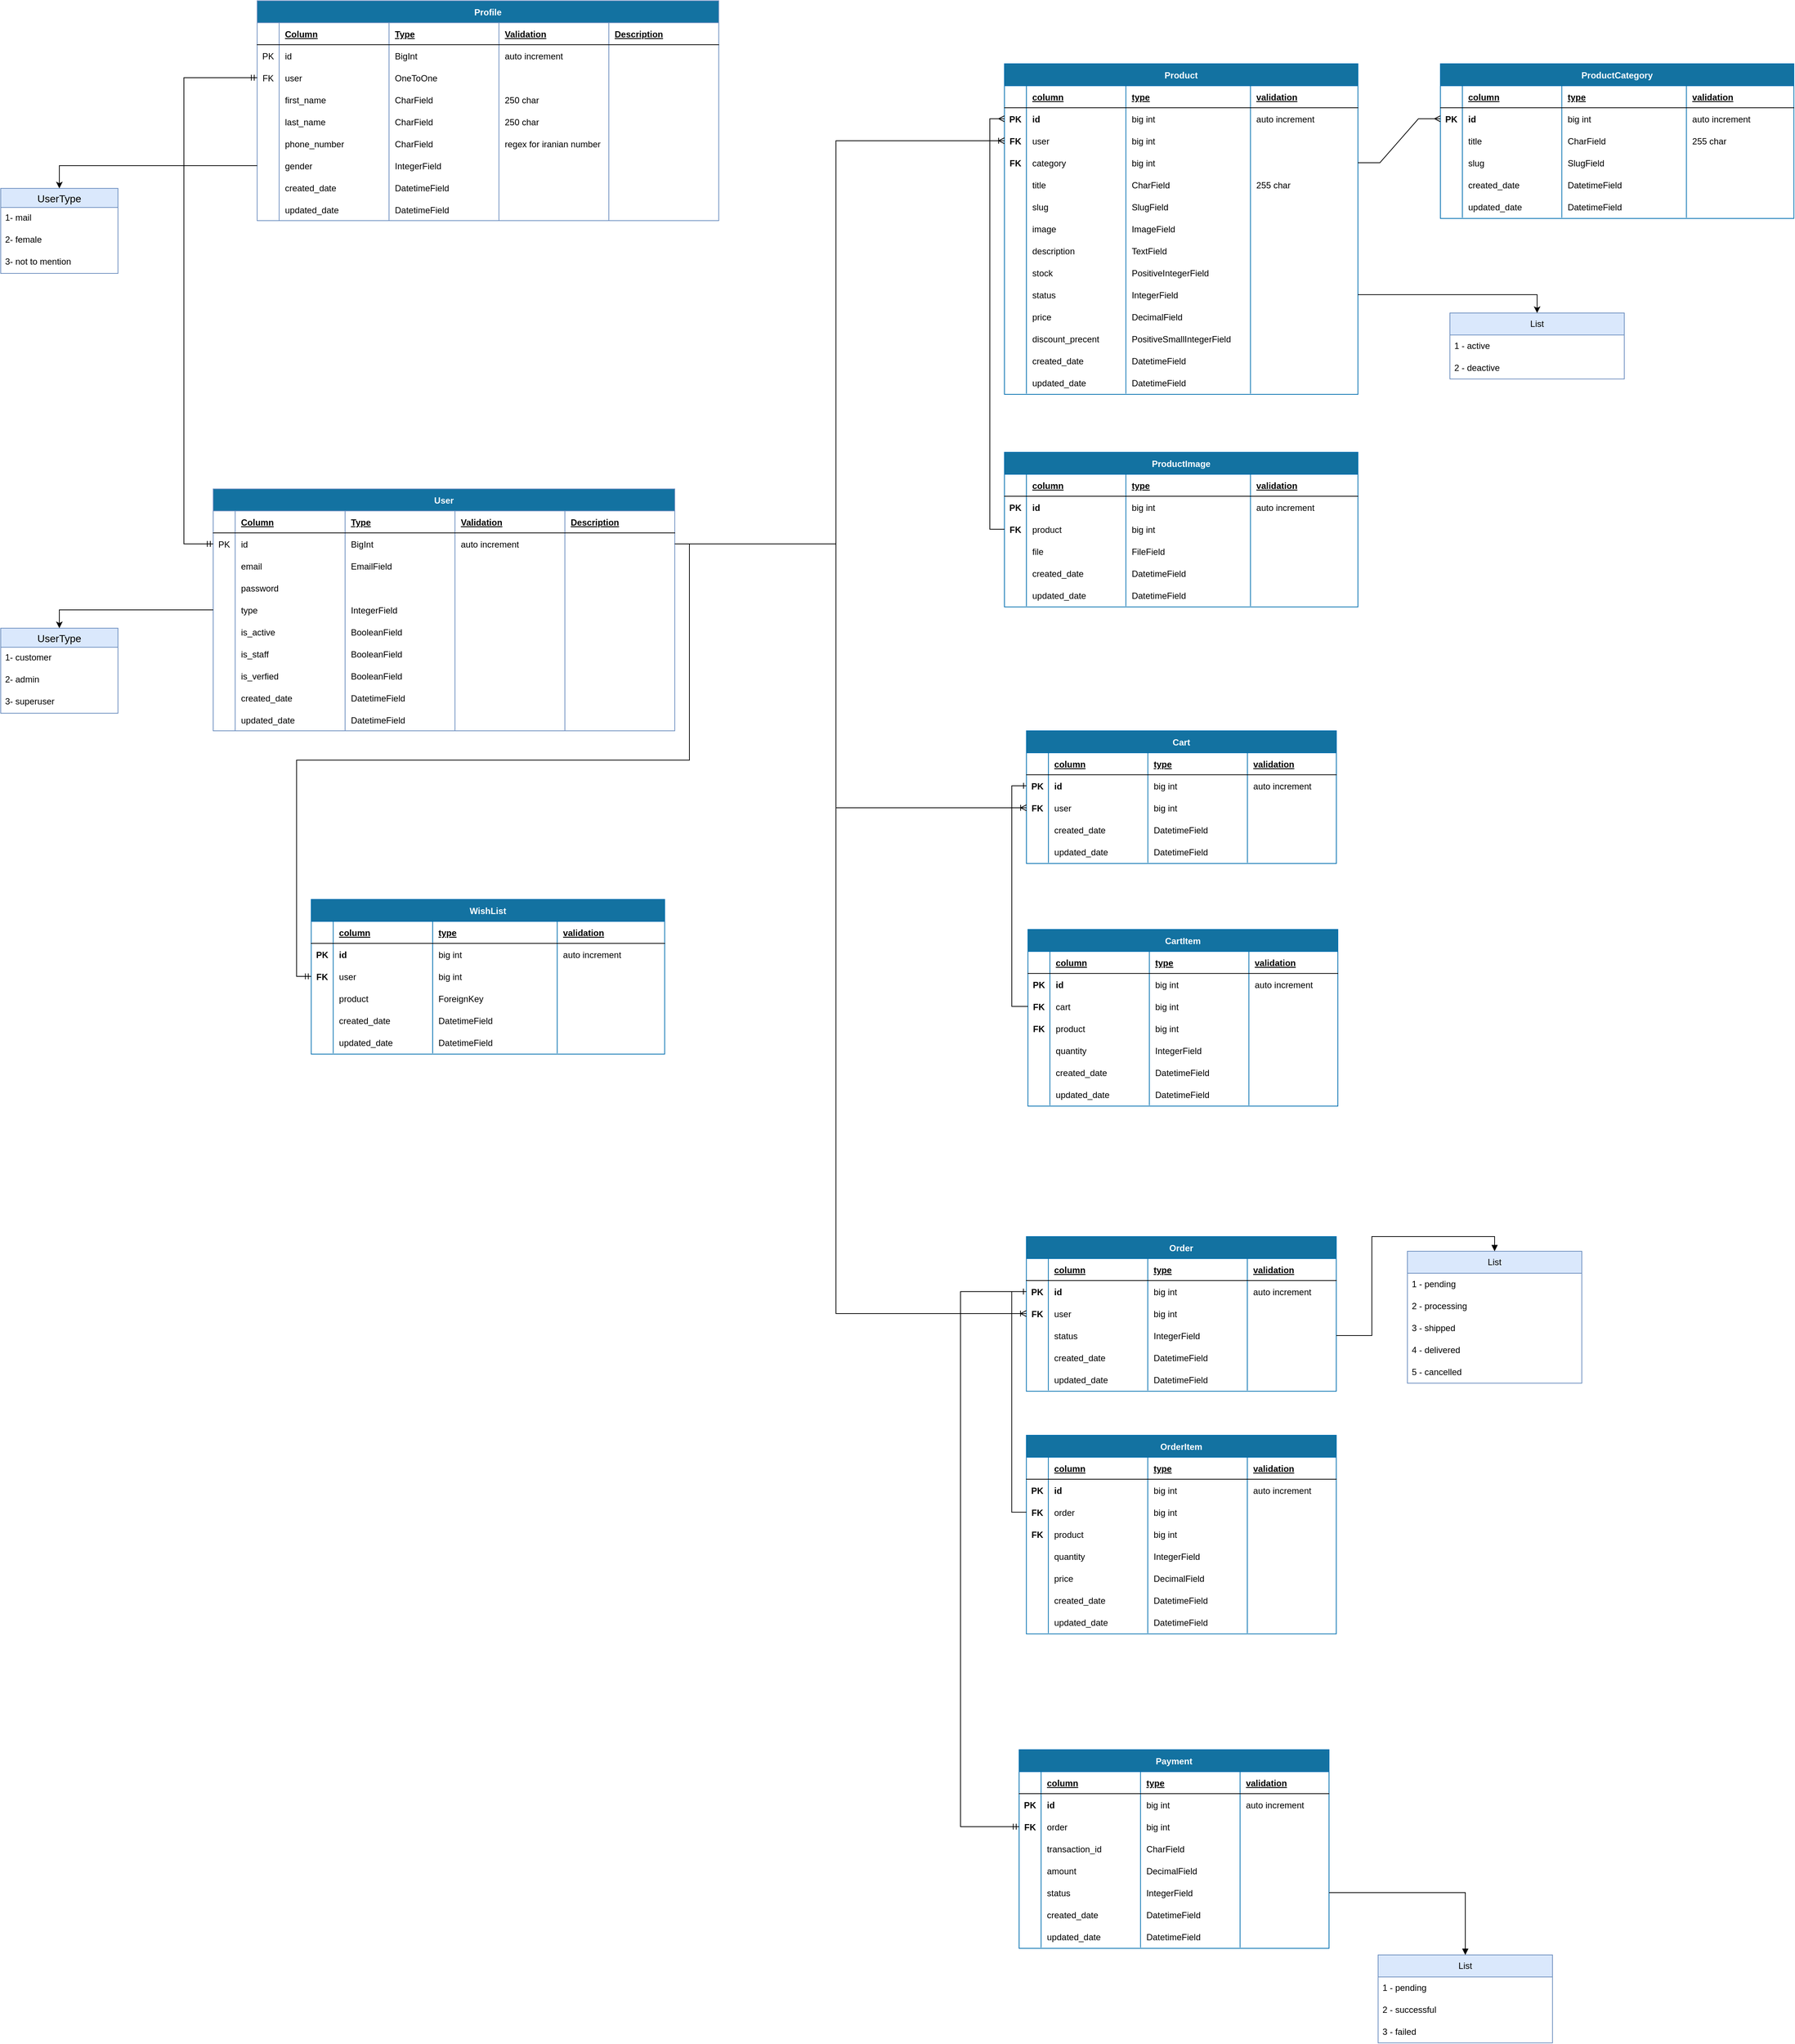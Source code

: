 <mxfile version="20.6.2" type="device"><diagram id="NOTkKb1n_BUp-2teJT92" name="Page-1"><mxGraphModel dx="1022" dy="834" grid="0" gridSize="10" guides="1" tooltips="1" connect="1" arrows="1" fold="1" page="0" pageScale="1" pageWidth="5000" pageHeight="3500" math="0" shadow="0"><root><mxCell id="0"/><mxCell id="1" parent="0"/><mxCell id="vA2ouxjig7Aqr5_vBzUk-1" value="User" style="shape=table;startSize=30;container=1;collapsible=1;childLayout=tableLayout;fixedRows=1;rowLines=0;fontStyle=1;align=center;resizeLast=1;fillColor=#1372A1;strokeColor=#6c8ebf;fontColor=#FFFFFF;" parent="1" vertex="1"><mxGeometry x="710" y="860" width="630" height="330" as="geometry"/></mxCell><mxCell id="vA2ouxjig7Aqr5_vBzUk-2" value="" style="shape=tableRow;horizontal=0;startSize=0;swimlaneHead=0;swimlaneBody=0;fillColor=none;collapsible=0;dropTarget=0;points=[[0,0.5],[1,0.5]];portConstraint=eastwest;top=0;left=0;right=0;bottom=1;" parent="vA2ouxjig7Aqr5_vBzUk-1" vertex="1"><mxGeometry y="30" width="630" height="30" as="geometry"/></mxCell><mxCell id="vA2ouxjig7Aqr5_vBzUk-3" value="" style="shape=partialRectangle;connectable=0;fillColor=none;top=0;left=0;bottom=0;right=0;fontStyle=1;overflow=hidden;" parent="vA2ouxjig7Aqr5_vBzUk-2" vertex="1"><mxGeometry width="30" height="30" as="geometry"><mxRectangle width="30" height="30" as="alternateBounds"/></mxGeometry></mxCell><mxCell id="vA2ouxjig7Aqr5_vBzUk-4" value="Column" style="shape=partialRectangle;connectable=0;fillColor=none;top=0;left=0;bottom=0;right=0;align=left;spacingLeft=6;fontStyle=5;overflow=hidden;" parent="vA2ouxjig7Aqr5_vBzUk-2" vertex="1"><mxGeometry x="30" width="150" height="30" as="geometry"><mxRectangle width="150" height="30" as="alternateBounds"/></mxGeometry></mxCell><mxCell id="vA2ouxjig7Aqr5_vBzUk-14" value="Type" style="shape=partialRectangle;connectable=0;fillColor=none;top=0;left=0;bottom=0;right=0;align=left;spacingLeft=6;fontStyle=5;overflow=hidden;" parent="vA2ouxjig7Aqr5_vBzUk-2" vertex="1"><mxGeometry x="180" width="150" height="30" as="geometry"><mxRectangle width="150" height="30" as="alternateBounds"/></mxGeometry></mxCell><mxCell id="vA2ouxjig7Aqr5_vBzUk-18" value="Validation" style="shape=partialRectangle;connectable=0;fillColor=none;top=0;left=0;bottom=0;right=0;align=left;spacingLeft=6;fontStyle=5;overflow=hidden;" parent="vA2ouxjig7Aqr5_vBzUk-2" vertex="1"><mxGeometry x="330" width="150" height="30" as="geometry"><mxRectangle width="150" height="30" as="alternateBounds"/></mxGeometry></mxCell><mxCell id="vA2ouxjig7Aqr5_vBzUk-22" value="Description" style="shape=partialRectangle;connectable=0;fillColor=none;top=0;left=0;bottom=0;right=0;align=left;spacingLeft=6;fontStyle=5;overflow=hidden;" parent="vA2ouxjig7Aqr5_vBzUk-2" vertex="1"><mxGeometry x="480" width="150" height="30" as="geometry"><mxRectangle width="150" height="30" as="alternateBounds"/></mxGeometry></mxCell><mxCell id="vA2ouxjig7Aqr5_vBzUk-5" value="" style="shape=tableRow;horizontal=0;startSize=0;swimlaneHead=0;swimlaneBody=0;fillColor=none;collapsible=0;dropTarget=0;points=[[0,0.5],[1,0.5]];portConstraint=eastwest;top=0;left=0;right=0;bottom=0;" parent="vA2ouxjig7Aqr5_vBzUk-1" vertex="1"><mxGeometry y="60" width="630" height="30" as="geometry"/></mxCell><mxCell id="vA2ouxjig7Aqr5_vBzUk-6" value="PK" style="shape=partialRectangle;connectable=0;fillColor=none;top=0;left=0;bottom=0;right=0;editable=1;overflow=hidden;" parent="vA2ouxjig7Aqr5_vBzUk-5" vertex="1"><mxGeometry width="30" height="30" as="geometry"><mxRectangle width="30" height="30" as="alternateBounds"/></mxGeometry></mxCell><mxCell id="vA2ouxjig7Aqr5_vBzUk-7" value="id" style="shape=partialRectangle;connectable=0;fillColor=none;top=0;left=0;bottom=0;right=0;align=left;spacingLeft=6;overflow=hidden;" parent="vA2ouxjig7Aqr5_vBzUk-5" vertex="1"><mxGeometry x="30" width="150" height="30" as="geometry"><mxRectangle width="150" height="30" as="alternateBounds"/></mxGeometry></mxCell><mxCell id="vA2ouxjig7Aqr5_vBzUk-15" value="BigInt" style="shape=partialRectangle;connectable=0;fillColor=none;top=0;left=0;bottom=0;right=0;align=left;spacingLeft=6;overflow=hidden;" parent="vA2ouxjig7Aqr5_vBzUk-5" vertex="1"><mxGeometry x="180" width="150" height="30" as="geometry"><mxRectangle width="150" height="30" as="alternateBounds"/></mxGeometry></mxCell><mxCell id="vA2ouxjig7Aqr5_vBzUk-19" value="auto increment" style="shape=partialRectangle;connectable=0;fillColor=none;top=0;left=0;bottom=0;right=0;align=left;spacingLeft=6;overflow=hidden;" parent="vA2ouxjig7Aqr5_vBzUk-5" vertex="1"><mxGeometry x="330" width="150" height="30" as="geometry"><mxRectangle width="150" height="30" as="alternateBounds"/></mxGeometry></mxCell><mxCell id="vA2ouxjig7Aqr5_vBzUk-23" style="shape=partialRectangle;connectable=0;fillColor=none;top=0;left=0;bottom=0;right=0;align=left;spacingLeft=6;overflow=hidden;" parent="vA2ouxjig7Aqr5_vBzUk-5" vertex="1"><mxGeometry x="480" width="150" height="30" as="geometry"><mxRectangle width="150" height="30" as="alternateBounds"/></mxGeometry></mxCell><mxCell id="vA2ouxjig7Aqr5_vBzUk-8" value="" style="shape=tableRow;horizontal=0;startSize=0;swimlaneHead=0;swimlaneBody=0;fillColor=none;collapsible=0;dropTarget=0;points=[[0,0.5],[1,0.5]];portConstraint=eastwest;top=0;left=0;right=0;bottom=0;" parent="vA2ouxjig7Aqr5_vBzUk-1" vertex="1"><mxGeometry y="90" width="630" height="30" as="geometry"/></mxCell><mxCell id="vA2ouxjig7Aqr5_vBzUk-9" value="" style="shape=partialRectangle;connectable=0;fillColor=none;top=0;left=0;bottom=0;right=0;editable=1;overflow=hidden;" parent="vA2ouxjig7Aqr5_vBzUk-8" vertex="1"><mxGeometry width="30" height="30" as="geometry"><mxRectangle width="30" height="30" as="alternateBounds"/></mxGeometry></mxCell><mxCell id="vA2ouxjig7Aqr5_vBzUk-10" value="email" style="shape=partialRectangle;connectable=0;fillColor=none;top=0;left=0;bottom=0;right=0;align=left;spacingLeft=6;overflow=hidden;" parent="vA2ouxjig7Aqr5_vBzUk-8" vertex="1"><mxGeometry x="30" width="150" height="30" as="geometry"><mxRectangle width="150" height="30" as="alternateBounds"/></mxGeometry></mxCell><mxCell id="vA2ouxjig7Aqr5_vBzUk-16" value="EmailField" style="shape=partialRectangle;connectable=0;fillColor=none;top=0;left=0;bottom=0;right=0;align=left;spacingLeft=6;overflow=hidden;" parent="vA2ouxjig7Aqr5_vBzUk-8" vertex="1"><mxGeometry x="180" width="150" height="30" as="geometry"><mxRectangle width="150" height="30" as="alternateBounds"/></mxGeometry></mxCell><mxCell id="vA2ouxjig7Aqr5_vBzUk-20" style="shape=partialRectangle;connectable=0;fillColor=none;top=0;left=0;bottom=0;right=0;align=left;spacingLeft=6;overflow=hidden;" parent="vA2ouxjig7Aqr5_vBzUk-8" vertex="1"><mxGeometry x="330" width="150" height="30" as="geometry"><mxRectangle width="150" height="30" as="alternateBounds"/></mxGeometry></mxCell><mxCell id="vA2ouxjig7Aqr5_vBzUk-24" style="shape=partialRectangle;connectable=0;fillColor=none;top=0;left=0;bottom=0;right=0;align=left;spacingLeft=6;overflow=hidden;" parent="vA2ouxjig7Aqr5_vBzUk-8" vertex="1"><mxGeometry x="480" width="150" height="30" as="geometry"><mxRectangle width="150" height="30" as="alternateBounds"/></mxGeometry></mxCell><mxCell id="vA2ouxjig7Aqr5_vBzUk-11" value="" style="shape=tableRow;horizontal=0;startSize=0;swimlaneHead=0;swimlaneBody=0;fillColor=none;collapsible=0;dropTarget=0;points=[[0,0.5],[1,0.5]];portConstraint=eastwest;top=0;left=0;right=0;bottom=0;" parent="vA2ouxjig7Aqr5_vBzUk-1" vertex="1"><mxGeometry y="120" width="630" height="30" as="geometry"/></mxCell><mxCell id="vA2ouxjig7Aqr5_vBzUk-12" value="" style="shape=partialRectangle;connectable=0;fillColor=none;top=0;left=0;bottom=0;right=0;editable=1;overflow=hidden;" parent="vA2ouxjig7Aqr5_vBzUk-11" vertex="1"><mxGeometry width="30" height="30" as="geometry"><mxRectangle width="30" height="30" as="alternateBounds"/></mxGeometry></mxCell><mxCell id="vA2ouxjig7Aqr5_vBzUk-13" value="password" style="shape=partialRectangle;connectable=0;fillColor=none;top=0;left=0;bottom=0;right=0;align=left;spacingLeft=6;overflow=hidden;" parent="vA2ouxjig7Aqr5_vBzUk-11" vertex="1"><mxGeometry x="30" width="150" height="30" as="geometry"><mxRectangle width="150" height="30" as="alternateBounds"/></mxGeometry></mxCell><mxCell id="vA2ouxjig7Aqr5_vBzUk-17" style="shape=partialRectangle;connectable=0;fillColor=none;top=0;left=0;bottom=0;right=0;align=left;spacingLeft=6;overflow=hidden;" parent="vA2ouxjig7Aqr5_vBzUk-11" vertex="1"><mxGeometry x="180" width="150" height="30" as="geometry"><mxRectangle width="150" height="30" as="alternateBounds"/></mxGeometry></mxCell><mxCell id="vA2ouxjig7Aqr5_vBzUk-21" style="shape=partialRectangle;connectable=0;fillColor=none;top=0;left=0;bottom=0;right=0;align=left;spacingLeft=6;overflow=hidden;" parent="vA2ouxjig7Aqr5_vBzUk-11" vertex="1"><mxGeometry x="330" width="150" height="30" as="geometry"><mxRectangle width="150" height="30" as="alternateBounds"/></mxGeometry></mxCell><mxCell id="vA2ouxjig7Aqr5_vBzUk-25" style="shape=partialRectangle;connectable=0;fillColor=none;top=0;left=0;bottom=0;right=0;align=left;spacingLeft=6;overflow=hidden;" parent="vA2ouxjig7Aqr5_vBzUk-11" vertex="1"><mxGeometry x="480" width="150" height="30" as="geometry"><mxRectangle width="150" height="30" as="alternateBounds"/></mxGeometry></mxCell><mxCell id="vA2ouxjig7Aqr5_vBzUk-26" value="" style="shape=tableRow;horizontal=0;startSize=0;swimlaneHead=0;swimlaneBody=0;fillColor=none;collapsible=0;dropTarget=0;points=[[0,0.5],[1,0.5]];portConstraint=eastwest;top=0;left=0;right=0;bottom=0;" parent="vA2ouxjig7Aqr5_vBzUk-1" vertex="1"><mxGeometry y="150" width="630" height="30" as="geometry"/></mxCell><mxCell id="vA2ouxjig7Aqr5_vBzUk-27" value="" style="shape=partialRectangle;connectable=0;fillColor=none;top=0;left=0;bottom=0;right=0;editable=1;overflow=hidden;" parent="vA2ouxjig7Aqr5_vBzUk-26" vertex="1"><mxGeometry width="30" height="30" as="geometry"><mxRectangle width="30" height="30" as="alternateBounds"/></mxGeometry></mxCell><mxCell id="vA2ouxjig7Aqr5_vBzUk-28" value="type" style="shape=partialRectangle;connectable=0;fillColor=none;top=0;left=0;bottom=0;right=0;align=left;spacingLeft=6;overflow=hidden;" parent="vA2ouxjig7Aqr5_vBzUk-26" vertex="1"><mxGeometry x="30" width="150" height="30" as="geometry"><mxRectangle width="150" height="30" as="alternateBounds"/></mxGeometry></mxCell><mxCell id="vA2ouxjig7Aqr5_vBzUk-29" value="IntegerField" style="shape=partialRectangle;connectable=0;fillColor=none;top=0;left=0;bottom=0;right=0;align=left;spacingLeft=6;overflow=hidden;" parent="vA2ouxjig7Aqr5_vBzUk-26" vertex="1"><mxGeometry x="180" width="150" height="30" as="geometry"><mxRectangle width="150" height="30" as="alternateBounds"/></mxGeometry></mxCell><mxCell id="vA2ouxjig7Aqr5_vBzUk-30" style="shape=partialRectangle;connectable=0;fillColor=none;top=0;left=0;bottom=0;right=0;align=left;spacingLeft=6;overflow=hidden;" parent="vA2ouxjig7Aqr5_vBzUk-26" vertex="1"><mxGeometry x="330" width="150" height="30" as="geometry"><mxRectangle width="150" height="30" as="alternateBounds"/></mxGeometry></mxCell><mxCell id="vA2ouxjig7Aqr5_vBzUk-31" style="shape=partialRectangle;connectable=0;fillColor=none;top=0;left=0;bottom=0;right=0;align=left;spacingLeft=6;overflow=hidden;" parent="vA2ouxjig7Aqr5_vBzUk-26" vertex="1"><mxGeometry x="480" width="150" height="30" as="geometry"><mxRectangle width="150" height="30" as="alternateBounds"/></mxGeometry></mxCell><mxCell id="vA2ouxjig7Aqr5_vBzUk-44" value="" style="shape=tableRow;horizontal=0;startSize=0;swimlaneHead=0;swimlaneBody=0;fillColor=none;collapsible=0;dropTarget=0;points=[[0,0.5],[1,0.5]];portConstraint=eastwest;top=0;left=0;right=0;bottom=0;" parent="vA2ouxjig7Aqr5_vBzUk-1" vertex="1"><mxGeometry y="180" width="630" height="30" as="geometry"/></mxCell><mxCell id="vA2ouxjig7Aqr5_vBzUk-45" value="" style="shape=partialRectangle;connectable=0;fillColor=none;top=0;left=0;bottom=0;right=0;editable=1;overflow=hidden;" parent="vA2ouxjig7Aqr5_vBzUk-44" vertex="1"><mxGeometry width="30" height="30" as="geometry"><mxRectangle width="30" height="30" as="alternateBounds"/></mxGeometry></mxCell><mxCell id="vA2ouxjig7Aqr5_vBzUk-46" value="is_active" style="shape=partialRectangle;connectable=0;fillColor=none;top=0;left=0;bottom=0;right=0;align=left;spacingLeft=6;overflow=hidden;" parent="vA2ouxjig7Aqr5_vBzUk-44" vertex="1"><mxGeometry x="30" width="150" height="30" as="geometry"><mxRectangle width="150" height="30" as="alternateBounds"/></mxGeometry></mxCell><mxCell id="vA2ouxjig7Aqr5_vBzUk-47" value="BooleanField" style="shape=partialRectangle;connectable=0;fillColor=none;top=0;left=0;bottom=0;right=0;align=left;spacingLeft=6;overflow=hidden;" parent="vA2ouxjig7Aqr5_vBzUk-44" vertex="1"><mxGeometry x="180" width="150" height="30" as="geometry"><mxRectangle width="150" height="30" as="alternateBounds"/></mxGeometry></mxCell><mxCell id="vA2ouxjig7Aqr5_vBzUk-48" style="shape=partialRectangle;connectable=0;fillColor=none;top=0;left=0;bottom=0;right=0;align=left;spacingLeft=6;overflow=hidden;" parent="vA2ouxjig7Aqr5_vBzUk-44" vertex="1"><mxGeometry x="330" width="150" height="30" as="geometry"><mxRectangle width="150" height="30" as="alternateBounds"/></mxGeometry></mxCell><mxCell id="vA2ouxjig7Aqr5_vBzUk-49" style="shape=partialRectangle;connectable=0;fillColor=none;top=0;left=0;bottom=0;right=0;align=left;spacingLeft=6;overflow=hidden;" parent="vA2ouxjig7Aqr5_vBzUk-44" vertex="1"><mxGeometry x="480" width="150" height="30" as="geometry"><mxRectangle width="150" height="30" as="alternateBounds"/></mxGeometry></mxCell><mxCell id="vA2ouxjig7Aqr5_vBzUk-50" value="" style="shape=tableRow;horizontal=0;startSize=0;swimlaneHead=0;swimlaneBody=0;fillColor=none;collapsible=0;dropTarget=0;points=[[0,0.5],[1,0.5]];portConstraint=eastwest;top=0;left=0;right=0;bottom=0;" parent="vA2ouxjig7Aqr5_vBzUk-1" vertex="1"><mxGeometry y="210" width="630" height="30" as="geometry"/></mxCell><mxCell id="vA2ouxjig7Aqr5_vBzUk-51" value="" style="shape=partialRectangle;connectable=0;fillColor=none;top=0;left=0;bottom=0;right=0;editable=1;overflow=hidden;" parent="vA2ouxjig7Aqr5_vBzUk-50" vertex="1"><mxGeometry width="30" height="30" as="geometry"><mxRectangle width="30" height="30" as="alternateBounds"/></mxGeometry></mxCell><mxCell id="vA2ouxjig7Aqr5_vBzUk-52" value="is_staff" style="shape=partialRectangle;connectable=0;fillColor=none;top=0;left=0;bottom=0;right=0;align=left;spacingLeft=6;overflow=hidden;" parent="vA2ouxjig7Aqr5_vBzUk-50" vertex="1"><mxGeometry x="30" width="150" height="30" as="geometry"><mxRectangle width="150" height="30" as="alternateBounds"/></mxGeometry></mxCell><mxCell id="vA2ouxjig7Aqr5_vBzUk-53" value="BooleanField" style="shape=partialRectangle;connectable=0;fillColor=none;top=0;left=0;bottom=0;right=0;align=left;spacingLeft=6;overflow=hidden;" parent="vA2ouxjig7Aqr5_vBzUk-50" vertex="1"><mxGeometry x="180" width="150" height="30" as="geometry"><mxRectangle width="150" height="30" as="alternateBounds"/></mxGeometry></mxCell><mxCell id="vA2ouxjig7Aqr5_vBzUk-54" style="shape=partialRectangle;connectable=0;fillColor=none;top=0;left=0;bottom=0;right=0;align=left;spacingLeft=6;overflow=hidden;" parent="vA2ouxjig7Aqr5_vBzUk-50" vertex="1"><mxGeometry x="330" width="150" height="30" as="geometry"><mxRectangle width="150" height="30" as="alternateBounds"/></mxGeometry></mxCell><mxCell id="vA2ouxjig7Aqr5_vBzUk-55" style="shape=partialRectangle;connectable=0;fillColor=none;top=0;left=0;bottom=0;right=0;align=left;spacingLeft=6;overflow=hidden;" parent="vA2ouxjig7Aqr5_vBzUk-50" vertex="1"><mxGeometry x="480" width="150" height="30" as="geometry"><mxRectangle width="150" height="30" as="alternateBounds"/></mxGeometry></mxCell><mxCell id="vA2ouxjig7Aqr5_vBzUk-56" value="" style="shape=tableRow;horizontal=0;startSize=0;swimlaneHead=0;swimlaneBody=0;fillColor=none;collapsible=0;dropTarget=0;points=[[0,0.5],[1,0.5]];portConstraint=eastwest;top=0;left=0;right=0;bottom=0;" parent="vA2ouxjig7Aqr5_vBzUk-1" vertex="1"><mxGeometry y="240" width="630" height="30" as="geometry"/></mxCell><mxCell id="vA2ouxjig7Aqr5_vBzUk-57" value="" style="shape=partialRectangle;connectable=0;fillColor=none;top=0;left=0;bottom=0;right=0;editable=1;overflow=hidden;" parent="vA2ouxjig7Aqr5_vBzUk-56" vertex="1"><mxGeometry width="30" height="30" as="geometry"><mxRectangle width="30" height="30" as="alternateBounds"/></mxGeometry></mxCell><mxCell id="vA2ouxjig7Aqr5_vBzUk-58" value="is_verfied" style="shape=partialRectangle;connectable=0;fillColor=none;top=0;left=0;bottom=0;right=0;align=left;spacingLeft=6;overflow=hidden;" parent="vA2ouxjig7Aqr5_vBzUk-56" vertex="1"><mxGeometry x="30" width="150" height="30" as="geometry"><mxRectangle width="150" height="30" as="alternateBounds"/></mxGeometry></mxCell><mxCell id="vA2ouxjig7Aqr5_vBzUk-59" value="BooleanField" style="shape=partialRectangle;connectable=0;fillColor=none;top=0;left=0;bottom=0;right=0;align=left;spacingLeft=6;overflow=hidden;" parent="vA2ouxjig7Aqr5_vBzUk-56" vertex="1"><mxGeometry x="180" width="150" height="30" as="geometry"><mxRectangle width="150" height="30" as="alternateBounds"/></mxGeometry></mxCell><mxCell id="vA2ouxjig7Aqr5_vBzUk-60" style="shape=partialRectangle;connectable=0;fillColor=none;top=0;left=0;bottom=0;right=0;align=left;spacingLeft=6;overflow=hidden;" parent="vA2ouxjig7Aqr5_vBzUk-56" vertex="1"><mxGeometry x="330" width="150" height="30" as="geometry"><mxRectangle width="150" height="30" as="alternateBounds"/></mxGeometry></mxCell><mxCell id="vA2ouxjig7Aqr5_vBzUk-61" style="shape=partialRectangle;connectable=0;fillColor=none;top=0;left=0;bottom=0;right=0;align=left;spacingLeft=6;overflow=hidden;" parent="vA2ouxjig7Aqr5_vBzUk-56" vertex="1"><mxGeometry x="480" width="150" height="30" as="geometry"><mxRectangle width="150" height="30" as="alternateBounds"/></mxGeometry></mxCell><mxCell id="vA2ouxjig7Aqr5_vBzUk-32" value="" style="shape=tableRow;horizontal=0;startSize=0;swimlaneHead=0;swimlaneBody=0;fillColor=none;collapsible=0;dropTarget=0;points=[[0,0.5],[1,0.5]];portConstraint=eastwest;top=0;left=0;right=0;bottom=0;" parent="vA2ouxjig7Aqr5_vBzUk-1" vertex="1"><mxGeometry y="270" width="630" height="30" as="geometry"/></mxCell><mxCell id="vA2ouxjig7Aqr5_vBzUk-33" value="" style="shape=partialRectangle;connectable=0;fillColor=none;top=0;left=0;bottom=0;right=0;editable=1;overflow=hidden;" parent="vA2ouxjig7Aqr5_vBzUk-32" vertex="1"><mxGeometry width="30" height="30" as="geometry"><mxRectangle width="30" height="30" as="alternateBounds"/></mxGeometry></mxCell><mxCell id="vA2ouxjig7Aqr5_vBzUk-34" value="created_date" style="shape=partialRectangle;connectable=0;fillColor=none;top=0;left=0;bottom=0;right=0;align=left;spacingLeft=6;overflow=hidden;" parent="vA2ouxjig7Aqr5_vBzUk-32" vertex="1"><mxGeometry x="30" width="150" height="30" as="geometry"><mxRectangle width="150" height="30" as="alternateBounds"/></mxGeometry></mxCell><mxCell id="vA2ouxjig7Aqr5_vBzUk-35" value="DatetimeField" style="shape=partialRectangle;connectable=0;fillColor=none;top=0;left=0;bottom=0;right=0;align=left;spacingLeft=6;overflow=hidden;" parent="vA2ouxjig7Aqr5_vBzUk-32" vertex="1"><mxGeometry x="180" width="150" height="30" as="geometry"><mxRectangle width="150" height="30" as="alternateBounds"/></mxGeometry></mxCell><mxCell id="vA2ouxjig7Aqr5_vBzUk-36" style="shape=partialRectangle;connectable=0;fillColor=none;top=0;left=0;bottom=0;right=0;align=left;spacingLeft=6;overflow=hidden;" parent="vA2ouxjig7Aqr5_vBzUk-32" vertex="1"><mxGeometry x="330" width="150" height="30" as="geometry"><mxRectangle width="150" height="30" as="alternateBounds"/></mxGeometry></mxCell><mxCell id="vA2ouxjig7Aqr5_vBzUk-37" style="shape=partialRectangle;connectable=0;fillColor=none;top=0;left=0;bottom=0;right=0;align=left;spacingLeft=6;overflow=hidden;" parent="vA2ouxjig7Aqr5_vBzUk-32" vertex="1"><mxGeometry x="480" width="150" height="30" as="geometry"><mxRectangle width="150" height="30" as="alternateBounds"/></mxGeometry></mxCell><mxCell id="vA2ouxjig7Aqr5_vBzUk-38" value="" style="shape=tableRow;horizontal=0;startSize=0;swimlaneHead=0;swimlaneBody=0;fillColor=none;collapsible=0;dropTarget=0;points=[[0,0.5],[1,0.5]];portConstraint=eastwest;top=0;left=0;right=0;bottom=0;" parent="vA2ouxjig7Aqr5_vBzUk-1" vertex="1"><mxGeometry y="300" width="630" height="30" as="geometry"/></mxCell><mxCell id="vA2ouxjig7Aqr5_vBzUk-39" value="" style="shape=partialRectangle;connectable=0;fillColor=none;top=0;left=0;bottom=0;right=0;editable=1;overflow=hidden;" parent="vA2ouxjig7Aqr5_vBzUk-38" vertex="1"><mxGeometry width="30" height="30" as="geometry"><mxRectangle width="30" height="30" as="alternateBounds"/></mxGeometry></mxCell><mxCell id="vA2ouxjig7Aqr5_vBzUk-40" value="updated_date" style="shape=partialRectangle;connectable=0;fillColor=none;top=0;left=0;bottom=0;right=0;align=left;spacingLeft=6;overflow=hidden;" parent="vA2ouxjig7Aqr5_vBzUk-38" vertex="1"><mxGeometry x="30" width="150" height="30" as="geometry"><mxRectangle width="150" height="30" as="alternateBounds"/></mxGeometry></mxCell><mxCell id="vA2ouxjig7Aqr5_vBzUk-41" value="DatetimeField" style="shape=partialRectangle;connectable=0;fillColor=none;top=0;left=0;bottom=0;right=0;align=left;spacingLeft=6;overflow=hidden;" parent="vA2ouxjig7Aqr5_vBzUk-38" vertex="1"><mxGeometry x="180" width="150" height="30" as="geometry"><mxRectangle width="150" height="30" as="alternateBounds"/></mxGeometry></mxCell><mxCell id="vA2ouxjig7Aqr5_vBzUk-42" style="shape=partialRectangle;connectable=0;fillColor=none;top=0;left=0;bottom=0;right=0;align=left;spacingLeft=6;overflow=hidden;" parent="vA2ouxjig7Aqr5_vBzUk-38" vertex="1"><mxGeometry x="330" width="150" height="30" as="geometry"><mxRectangle width="150" height="30" as="alternateBounds"/></mxGeometry></mxCell><mxCell id="vA2ouxjig7Aqr5_vBzUk-43" style="shape=partialRectangle;connectable=0;fillColor=none;top=0;left=0;bottom=0;right=0;align=left;spacingLeft=6;overflow=hidden;" parent="vA2ouxjig7Aqr5_vBzUk-38" vertex="1"><mxGeometry x="480" width="150" height="30" as="geometry"><mxRectangle width="150" height="30" as="alternateBounds"/></mxGeometry></mxCell><mxCell id="vA2ouxjig7Aqr5_vBzUk-62" value="Profile" style="shape=table;startSize=30;container=1;collapsible=1;childLayout=tableLayout;fixedRows=1;rowLines=0;fontStyle=1;align=center;resizeLast=1;fillColor=#1372A1;strokeColor=#6c8ebf;fontColor=#FFFFFF;" parent="1" vertex="1"><mxGeometry x="770" y="194" width="630" height="300" as="geometry"/></mxCell><mxCell id="vA2ouxjig7Aqr5_vBzUk-63" value="" style="shape=tableRow;horizontal=0;startSize=0;swimlaneHead=0;swimlaneBody=0;fillColor=none;collapsible=0;dropTarget=0;points=[[0,0.5],[1,0.5]];portConstraint=eastwest;top=0;left=0;right=0;bottom=1;" parent="vA2ouxjig7Aqr5_vBzUk-62" vertex="1"><mxGeometry y="30" width="630" height="30" as="geometry"/></mxCell><mxCell id="vA2ouxjig7Aqr5_vBzUk-64" value="" style="shape=partialRectangle;connectable=0;fillColor=none;top=0;left=0;bottom=0;right=0;fontStyle=1;overflow=hidden;" parent="vA2ouxjig7Aqr5_vBzUk-63" vertex="1"><mxGeometry width="30" height="30" as="geometry"><mxRectangle width="30" height="30" as="alternateBounds"/></mxGeometry></mxCell><mxCell id="vA2ouxjig7Aqr5_vBzUk-65" value="Column" style="shape=partialRectangle;connectable=0;fillColor=none;top=0;left=0;bottom=0;right=0;align=left;spacingLeft=6;fontStyle=5;overflow=hidden;" parent="vA2ouxjig7Aqr5_vBzUk-63" vertex="1"><mxGeometry x="30" width="150" height="30" as="geometry"><mxRectangle width="150" height="30" as="alternateBounds"/></mxGeometry></mxCell><mxCell id="vA2ouxjig7Aqr5_vBzUk-66" value="Type" style="shape=partialRectangle;connectable=0;fillColor=none;top=0;left=0;bottom=0;right=0;align=left;spacingLeft=6;fontStyle=5;overflow=hidden;" parent="vA2ouxjig7Aqr5_vBzUk-63" vertex="1"><mxGeometry x="180" width="150" height="30" as="geometry"><mxRectangle width="150" height="30" as="alternateBounds"/></mxGeometry></mxCell><mxCell id="vA2ouxjig7Aqr5_vBzUk-67" value="Validation" style="shape=partialRectangle;connectable=0;fillColor=none;top=0;left=0;bottom=0;right=0;align=left;spacingLeft=6;fontStyle=5;overflow=hidden;" parent="vA2ouxjig7Aqr5_vBzUk-63" vertex="1"><mxGeometry x="330" width="150" height="30" as="geometry"><mxRectangle width="150" height="30" as="alternateBounds"/></mxGeometry></mxCell><mxCell id="vA2ouxjig7Aqr5_vBzUk-68" value="Description" style="shape=partialRectangle;connectable=0;fillColor=none;top=0;left=0;bottom=0;right=0;align=left;spacingLeft=6;fontStyle=5;overflow=hidden;" parent="vA2ouxjig7Aqr5_vBzUk-63" vertex="1"><mxGeometry x="480" width="150" height="30" as="geometry"><mxRectangle width="150" height="30" as="alternateBounds"/></mxGeometry></mxCell><mxCell id="vA2ouxjig7Aqr5_vBzUk-69" value="" style="shape=tableRow;horizontal=0;startSize=0;swimlaneHead=0;swimlaneBody=0;fillColor=none;collapsible=0;dropTarget=0;points=[[0,0.5],[1,0.5]];portConstraint=eastwest;top=0;left=0;right=0;bottom=0;" parent="vA2ouxjig7Aqr5_vBzUk-62" vertex="1"><mxGeometry y="60" width="630" height="30" as="geometry"/></mxCell><mxCell id="vA2ouxjig7Aqr5_vBzUk-70" value="PK" style="shape=partialRectangle;connectable=0;fillColor=none;top=0;left=0;bottom=0;right=0;editable=1;overflow=hidden;" parent="vA2ouxjig7Aqr5_vBzUk-69" vertex="1"><mxGeometry width="30" height="30" as="geometry"><mxRectangle width="30" height="30" as="alternateBounds"/></mxGeometry></mxCell><mxCell id="vA2ouxjig7Aqr5_vBzUk-71" value="id" style="shape=partialRectangle;connectable=0;fillColor=none;top=0;left=0;bottom=0;right=0;align=left;spacingLeft=6;overflow=hidden;" parent="vA2ouxjig7Aqr5_vBzUk-69" vertex="1"><mxGeometry x="30" width="150" height="30" as="geometry"><mxRectangle width="150" height="30" as="alternateBounds"/></mxGeometry></mxCell><mxCell id="vA2ouxjig7Aqr5_vBzUk-72" value="BigInt" style="shape=partialRectangle;connectable=0;fillColor=none;top=0;left=0;bottom=0;right=0;align=left;spacingLeft=6;overflow=hidden;" parent="vA2ouxjig7Aqr5_vBzUk-69" vertex="1"><mxGeometry x="180" width="150" height="30" as="geometry"><mxRectangle width="150" height="30" as="alternateBounds"/></mxGeometry></mxCell><mxCell id="vA2ouxjig7Aqr5_vBzUk-73" value="auto increment" style="shape=partialRectangle;connectable=0;fillColor=none;top=0;left=0;bottom=0;right=0;align=left;spacingLeft=6;overflow=hidden;" parent="vA2ouxjig7Aqr5_vBzUk-69" vertex="1"><mxGeometry x="330" width="150" height="30" as="geometry"><mxRectangle width="150" height="30" as="alternateBounds"/></mxGeometry></mxCell><mxCell id="vA2ouxjig7Aqr5_vBzUk-74" style="shape=partialRectangle;connectable=0;fillColor=none;top=0;left=0;bottom=0;right=0;align=left;spacingLeft=6;overflow=hidden;" parent="vA2ouxjig7Aqr5_vBzUk-69" vertex="1"><mxGeometry x="480" width="150" height="30" as="geometry"><mxRectangle width="150" height="30" as="alternateBounds"/></mxGeometry></mxCell><mxCell id="vA2ouxjig7Aqr5_vBzUk-75" value="" style="shape=tableRow;horizontal=0;startSize=0;swimlaneHead=0;swimlaneBody=0;fillColor=none;collapsible=0;dropTarget=0;points=[[0,0.5],[1,0.5]];portConstraint=eastwest;top=0;left=0;right=0;bottom=0;" parent="vA2ouxjig7Aqr5_vBzUk-62" vertex="1"><mxGeometry y="90" width="630" height="30" as="geometry"/></mxCell><mxCell id="vA2ouxjig7Aqr5_vBzUk-76" value="FK" style="shape=partialRectangle;connectable=0;fillColor=none;top=0;left=0;bottom=0;right=0;editable=1;overflow=hidden;" parent="vA2ouxjig7Aqr5_vBzUk-75" vertex="1"><mxGeometry width="30" height="30" as="geometry"><mxRectangle width="30" height="30" as="alternateBounds"/></mxGeometry></mxCell><mxCell id="vA2ouxjig7Aqr5_vBzUk-77" value="user" style="shape=partialRectangle;connectable=0;fillColor=none;top=0;left=0;bottom=0;right=0;align=left;spacingLeft=6;overflow=hidden;" parent="vA2ouxjig7Aqr5_vBzUk-75" vertex="1"><mxGeometry x="30" width="150" height="30" as="geometry"><mxRectangle width="150" height="30" as="alternateBounds"/></mxGeometry></mxCell><mxCell id="vA2ouxjig7Aqr5_vBzUk-78" value="OneToOne" style="shape=partialRectangle;connectable=0;fillColor=none;top=0;left=0;bottom=0;right=0;align=left;spacingLeft=6;overflow=hidden;" parent="vA2ouxjig7Aqr5_vBzUk-75" vertex="1"><mxGeometry x="180" width="150" height="30" as="geometry"><mxRectangle width="150" height="30" as="alternateBounds"/></mxGeometry></mxCell><mxCell id="vA2ouxjig7Aqr5_vBzUk-79" style="shape=partialRectangle;connectable=0;fillColor=none;top=0;left=0;bottom=0;right=0;align=left;spacingLeft=6;overflow=hidden;" parent="vA2ouxjig7Aqr5_vBzUk-75" vertex="1"><mxGeometry x="330" width="150" height="30" as="geometry"><mxRectangle width="150" height="30" as="alternateBounds"/></mxGeometry></mxCell><mxCell id="vA2ouxjig7Aqr5_vBzUk-80" style="shape=partialRectangle;connectable=0;fillColor=none;top=0;left=0;bottom=0;right=0;align=left;spacingLeft=6;overflow=hidden;" parent="vA2ouxjig7Aqr5_vBzUk-75" vertex="1"><mxGeometry x="480" width="150" height="30" as="geometry"><mxRectangle width="150" height="30" as="alternateBounds"/></mxGeometry></mxCell><mxCell id="vA2ouxjig7Aqr5_vBzUk-81" value="" style="shape=tableRow;horizontal=0;startSize=0;swimlaneHead=0;swimlaneBody=0;fillColor=none;collapsible=0;dropTarget=0;points=[[0,0.5],[1,0.5]];portConstraint=eastwest;top=0;left=0;right=0;bottom=0;" parent="vA2ouxjig7Aqr5_vBzUk-62" vertex="1"><mxGeometry y="120" width="630" height="30" as="geometry"/></mxCell><mxCell id="vA2ouxjig7Aqr5_vBzUk-82" value="" style="shape=partialRectangle;connectable=0;fillColor=none;top=0;left=0;bottom=0;right=0;editable=1;overflow=hidden;" parent="vA2ouxjig7Aqr5_vBzUk-81" vertex="1"><mxGeometry width="30" height="30" as="geometry"><mxRectangle width="30" height="30" as="alternateBounds"/></mxGeometry></mxCell><mxCell id="vA2ouxjig7Aqr5_vBzUk-83" value="first_name" style="shape=partialRectangle;connectable=0;fillColor=none;top=0;left=0;bottom=0;right=0;align=left;spacingLeft=6;overflow=hidden;" parent="vA2ouxjig7Aqr5_vBzUk-81" vertex="1"><mxGeometry x="30" width="150" height="30" as="geometry"><mxRectangle width="150" height="30" as="alternateBounds"/></mxGeometry></mxCell><mxCell id="vA2ouxjig7Aqr5_vBzUk-84" value="CharField" style="shape=partialRectangle;connectable=0;fillColor=none;top=0;left=0;bottom=0;right=0;align=left;spacingLeft=6;overflow=hidden;" parent="vA2ouxjig7Aqr5_vBzUk-81" vertex="1"><mxGeometry x="180" width="150" height="30" as="geometry"><mxRectangle width="150" height="30" as="alternateBounds"/></mxGeometry></mxCell><mxCell id="vA2ouxjig7Aqr5_vBzUk-85" value="250 char" style="shape=partialRectangle;connectable=0;fillColor=none;top=0;left=0;bottom=0;right=0;align=left;spacingLeft=6;overflow=hidden;" parent="vA2ouxjig7Aqr5_vBzUk-81" vertex="1"><mxGeometry x="330" width="150" height="30" as="geometry"><mxRectangle width="150" height="30" as="alternateBounds"/></mxGeometry></mxCell><mxCell id="vA2ouxjig7Aqr5_vBzUk-86" style="shape=partialRectangle;connectable=0;fillColor=none;top=0;left=0;bottom=0;right=0;align=left;spacingLeft=6;overflow=hidden;" parent="vA2ouxjig7Aqr5_vBzUk-81" vertex="1"><mxGeometry x="480" width="150" height="30" as="geometry"><mxRectangle width="150" height="30" as="alternateBounds"/></mxGeometry></mxCell><mxCell id="vA2ouxjig7Aqr5_vBzUk-87" value="" style="shape=tableRow;horizontal=0;startSize=0;swimlaneHead=0;swimlaneBody=0;fillColor=none;collapsible=0;dropTarget=0;points=[[0,0.5],[1,0.5]];portConstraint=eastwest;top=0;left=0;right=0;bottom=0;" parent="vA2ouxjig7Aqr5_vBzUk-62" vertex="1"><mxGeometry y="150" width="630" height="30" as="geometry"/></mxCell><mxCell id="vA2ouxjig7Aqr5_vBzUk-88" value="" style="shape=partialRectangle;connectable=0;fillColor=none;top=0;left=0;bottom=0;right=0;editable=1;overflow=hidden;" parent="vA2ouxjig7Aqr5_vBzUk-87" vertex="1"><mxGeometry width="30" height="30" as="geometry"><mxRectangle width="30" height="30" as="alternateBounds"/></mxGeometry></mxCell><mxCell id="vA2ouxjig7Aqr5_vBzUk-89" value="last_name" style="shape=partialRectangle;connectable=0;fillColor=none;top=0;left=0;bottom=0;right=0;align=left;spacingLeft=6;overflow=hidden;" parent="vA2ouxjig7Aqr5_vBzUk-87" vertex="1"><mxGeometry x="30" width="150" height="30" as="geometry"><mxRectangle width="150" height="30" as="alternateBounds"/></mxGeometry></mxCell><mxCell id="vA2ouxjig7Aqr5_vBzUk-90" value="CharField" style="shape=partialRectangle;connectable=0;fillColor=none;top=0;left=0;bottom=0;right=0;align=left;spacingLeft=6;overflow=hidden;" parent="vA2ouxjig7Aqr5_vBzUk-87" vertex="1"><mxGeometry x="180" width="150" height="30" as="geometry"><mxRectangle width="150" height="30" as="alternateBounds"/></mxGeometry></mxCell><mxCell id="vA2ouxjig7Aqr5_vBzUk-91" value="250 char" style="shape=partialRectangle;connectable=0;fillColor=none;top=0;left=0;bottom=0;right=0;align=left;spacingLeft=6;overflow=hidden;" parent="vA2ouxjig7Aqr5_vBzUk-87" vertex="1"><mxGeometry x="330" width="150" height="30" as="geometry"><mxRectangle width="150" height="30" as="alternateBounds"/></mxGeometry></mxCell><mxCell id="vA2ouxjig7Aqr5_vBzUk-92" style="shape=partialRectangle;connectable=0;fillColor=none;top=0;left=0;bottom=0;right=0;align=left;spacingLeft=6;overflow=hidden;" parent="vA2ouxjig7Aqr5_vBzUk-87" vertex="1"><mxGeometry x="480" width="150" height="30" as="geometry"><mxRectangle width="150" height="30" as="alternateBounds"/></mxGeometry></mxCell><mxCell id="vA2ouxjig7Aqr5_vBzUk-93" value="" style="shape=tableRow;horizontal=0;startSize=0;swimlaneHead=0;swimlaneBody=0;fillColor=none;collapsible=0;dropTarget=0;points=[[0,0.5],[1,0.5]];portConstraint=eastwest;top=0;left=0;right=0;bottom=0;" parent="vA2ouxjig7Aqr5_vBzUk-62" vertex="1"><mxGeometry y="180" width="630" height="30" as="geometry"/></mxCell><mxCell id="vA2ouxjig7Aqr5_vBzUk-94" value="" style="shape=partialRectangle;connectable=0;fillColor=none;top=0;left=0;bottom=0;right=0;editable=1;overflow=hidden;" parent="vA2ouxjig7Aqr5_vBzUk-93" vertex="1"><mxGeometry width="30" height="30" as="geometry"><mxRectangle width="30" height="30" as="alternateBounds"/></mxGeometry></mxCell><mxCell id="vA2ouxjig7Aqr5_vBzUk-95" value="phone_number" style="shape=partialRectangle;connectable=0;fillColor=none;top=0;left=0;bottom=0;right=0;align=left;spacingLeft=6;overflow=hidden;" parent="vA2ouxjig7Aqr5_vBzUk-93" vertex="1"><mxGeometry x="30" width="150" height="30" as="geometry"><mxRectangle width="150" height="30" as="alternateBounds"/></mxGeometry></mxCell><mxCell id="vA2ouxjig7Aqr5_vBzUk-96" value="CharField" style="shape=partialRectangle;connectable=0;fillColor=none;top=0;left=0;bottom=0;right=0;align=left;spacingLeft=6;overflow=hidden;" parent="vA2ouxjig7Aqr5_vBzUk-93" vertex="1"><mxGeometry x="180" width="150" height="30" as="geometry"><mxRectangle width="150" height="30" as="alternateBounds"/></mxGeometry></mxCell><mxCell id="vA2ouxjig7Aqr5_vBzUk-97" value="regex for iranian number" style="shape=partialRectangle;connectable=0;fillColor=none;top=0;left=0;bottom=0;right=0;align=left;spacingLeft=6;overflow=hidden;" parent="vA2ouxjig7Aqr5_vBzUk-93" vertex="1"><mxGeometry x="330" width="150" height="30" as="geometry"><mxRectangle width="150" height="30" as="alternateBounds"/></mxGeometry></mxCell><mxCell id="vA2ouxjig7Aqr5_vBzUk-98" style="shape=partialRectangle;connectable=0;fillColor=none;top=0;left=0;bottom=0;right=0;align=left;spacingLeft=6;overflow=hidden;" parent="vA2ouxjig7Aqr5_vBzUk-93" vertex="1"><mxGeometry x="480" width="150" height="30" as="geometry"><mxRectangle width="150" height="30" as="alternateBounds"/></mxGeometry></mxCell><mxCell id="vA2ouxjig7Aqr5_vBzUk-99" value="" style="shape=tableRow;horizontal=0;startSize=0;swimlaneHead=0;swimlaneBody=0;fillColor=none;collapsible=0;dropTarget=0;points=[[0,0.5],[1,0.5]];portConstraint=eastwest;top=0;left=0;right=0;bottom=0;" parent="vA2ouxjig7Aqr5_vBzUk-62" vertex="1"><mxGeometry y="210" width="630" height="30" as="geometry"/></mxCell><mxCell id="vA2ouxjig7Aqr5_vBzUk-100" value="" style="shape=partialRectangle;connectable=0;fillColor=none;top=0;left=0;bottom=0;right=0;editable=1;overflow=hidden;" parent="vA2ouxjig7Aqr5_vBzUk-99" vertex="1"><mxGeometry width="30" height="30" as="geometry"><mxRectangle width="30" height="30" as="alternateBounds"/></mxGeometry></mxCell><mxCell id="vA2ouxjig7Aqr5_vBzUk-101" value="gender" style="shape=partialRectangle;connectable=0;fillColor=none;top=0;left=0;bottom=0;right=0;align=left;spacingLeft=6;overflow=hidden;" parent="vA2ouxjig7Aqr5_vBzUk-99" vertex="1"><mxGeometry x="30" width="150" height="30" as="geometry"><mxRectangle width="150" height="30" as="alternateBounds"/></mxGeometry></mxCell><mxCell id="vA2ouxjig7Aqr5_vBzUk-102" value="IntegerField" style="shape=partialRectangle;connectable=0;fillColor=none;top=0;left=0;bottom=0;right=0;align=left;spacingLeft=6;overflow=hidden;" parent="vA2ouxjig7Aqr5_vBzUk-99" vertex="1"><mxGeometry x="180" width="150" height="30" as="geometry"><mxRectangle width="150" height="30" as="alternateBounds"/></mxGeometry></mxCell><mxCell id="vA2ouxjig7Aqr5_vBzUk-103" style="shape=partialRectangle;connectable=0;fillColor=none;top=0;left=0;bottom=0;right=0;align=left;spacingLeft=6;overflow=hidden;" parent="vA2ouxjig7Aqr5_vBzUk-99" vertex="1"><mxGeometry x="330" width="150" height="30" as="geometry"><mxRectangle width="150" height="30" as="alternateBounds"/></mxGeometry></mxCell><mxCell id="vA2ouxjig7Aqr5_vBzUk-104" style="shape=partialRectangle;connectable=0;fillColor=none;top=0;left=0;bottom=0;right=0;align=left;spacingLeft=6;overflow=hidden;" parent="vA2ouxjig7Aqr5_vBzUk-99" vertex="1"><mxGeometry x="480" width="150" height="30" as="geometry"><mxRectangle width="150" height="30" as="alternateBounds"/></mxGeometry></mxCell><mxCell id="vA2ouxjig7Aqr5_vBzUk-111" value="" style="shape=tableRow;horizontal=0;startSize=0;swimlaneHead=0;swimlaneBody=0;fillColor=none;collapsible=0;dropTarget=0;points=[[0,0.5],[1,0.5]];portConstraint=eastwest;top=0;left=0;right=0;bottom=0;" parent="vA2ouxjig7Aqr5_vBzUk-62" vertex="1"><mxGeometry y="240" width="630" height="30" as="geometry"/></mxCell><mxCell id="vA2ouxjig7Aqr5_vBzUk-112" value="" style="shape=partialRectangle;connectable=0;fillColor=none;top=0;left=0;bottom=0;right=0;editable=1;overflow=hidden;" parent="vA2ouxjig7Aqr5_vBzUk-111" vertex="1"><mxGeometry width="30" height="30" as="geometry"><mxRectangle width="30" height="30" as="alternateBounds"/></mxGeometry></mxCell><mxCell id="vA2ouxjig7Aqr5_vBzUk-113" value="created_date" style="shape=partialRectangle;connectable=0;fillColor=none;top=0;left=0;bottom=0;right=0;align=left;spacingLeft=6;overflow=hidden;" parent="vA2ouxjig7Aqr5_vBzUk-111" vertex="1"><mxGeometry x="30" width="150" height="30" as="geometry"><mxRectangle width="150" height="30" as="alternateBounds"/></mxGeometry></mxCell><mxCell id="vA2ouxjig7Aqr5_vBzUk-114" value="DatetimeField" style="shape=partialRectangle;connectable=0;fillColor=none;top=0;left=0;bottom=0;right=0;align=left;spacingLeft=6;overflow=hidden;" parent="vA2ouxjig7Aqr5_vBzUk-111" vertex="1"><mxGeometry x="180" width="150" height="30" as="geometry"><mxRectangle width="150" height="30" as="alternateBounds"/></mxGeometry></mxCell><mxCell id="vA2ouxjig7Aqr5_vBzUk-115" style="shape=partialRectangle;connectable=0;fillColor=none;top=0;left=0;bottom=0;right=0;align=left;spacingLeft=6;overflow=hidden;" parent="vA2ouxjig7Aqr5_vBzUk-111" vertex="1"><mxGeometry x="330" width="150" height="30" as="geometry"><mxRectangle width="150" height="30" as="alternateBounds"/></mxGeometry></mxCell><mxCell id="vA2ouxjig7Aqr5_vBzUk-116" style="shape=partialRectangle;connectable=0;fillColor=none;top=0;left=0;bottom=0;right=0;align=left;spacingLeft=6;overflow=hidden;" parent="vA2ouxjig7Aqr5_vBzUk-111" vertex="1"><mxGeometry x="480" width="150" height="30" as="geometry"><mxRectangle width="150" height="30" as="alternateBounds"/></mxGeometry></mxCell><mxCell id="vA2ouxjig7Aqr5_vBzUk-117" value="" style="shape=tableRow;horizontal=0;startSize=0;swimlaneHead=0;swimlaneBody=0;fillColor=none;collapsible=0;dropTarget=0;points=[[0,0.5],[1,0.5]];portConstraint=eastwest;top=0;left=0;right=0;bottom=0;" parent="vA2ouxjig7Aqr5_vBzUk-62" vertex="1"><mxGeometry y="270" width="630" height="30" as="geometry"/></mxCell><mxCell id="vA2ouxjig7Aqr5_vBzUk-118" value="" style="shape=partialRectangle;connectable=0;fillColor=none;top=0;left=0;bottom=0;right=0;editable=1;overflow=hidden;" parent="vA2ouxjig7Aqr5_vBzUk-117" vertex="1"><mxGeometry width="30" height="30" as="geometry"><mxRectangle width="30" height="30" as="alternateBounds"/></mxGeometry></mxCell><mxCell id="vA2ouxjig7Aqr5_vBzUk-119" value="updated_date" style="shape=partialRectangle;connectable=0;fillColor=none;top=0;left=0;bottom=0;right=0;align=left;spacingLeft=6;overflow=hidden;" parent="vA2ouxjig7Aqr5_vBzUk-117" vertex="1"><mxGeometry x="30" width="150" height="30" as="geometry"><mxRectangle width="150" height="30" as="alternateBounds"/></mxGeometry></mxCell><mxCell id="vA2ouxjig7Aqr5_vBzUk-120" value="DatetimeField" style="shape=partialRectangle;connectable=0;fillColor=none;top=0;left=0;bottom=0;right=0;align=left;spacingLeft=6;overflow=hidden;" parent="vA2ouxjig7Aqr5_vBzUk-117" vertex="1"><mxGeometry x="180" width="150" height="30" as="geometry"><mxRectangle width="150" height="30" as="alternateBounds"/></mxGeometry></mxCell><mxCell id="vA2ouxjig7Aqr5_vBzUk-121" style="shape=partialRectangle;connectable=0;fillColor=none;top=0;left=0;bottom=0;right=0;align=left;spacingLeft=6;overflow=hidden;" parent="vA2ouxjig7Aqr5_vBzUk-117" vertex="1"><mxGeometry x="330" width="150" height="30" as="geometry"><mxRectangle width="150" height="30" as="alternateBounds"/></mxGeometry></mxCell><mxCell id="vA2ouxjig7Aqr5_vBzUk-122" style="shape=partialRectangle;connectable=0;fillColor=none;top=0;left=0;bottom=0;right=0;align=left;spacingLeft=6;overflow=hidden;" parent="vA2ouxjig7Aqr5_vBzUk-117" vertex="1"><mxGeometry x="480" width="150" height="30" as="geometry"><mxRectangle width="150" height="30" as="alternateBounds"/></mxGeometry></mxCell><mxCell id="vA2ouxjig7Aqr5_vBzUk-123" value="UserType" style="swimlane;fontStyle=0;childLayout=stackLayout;horizontal=1;startSize=26;horizontalStack=0;resizeParent=1;resizeParentMax=0;resizeLast=0;collapsible=1;marginBottom=0;align=center;fontSize=14;fillColor=#dae8fc;strokeColor=#6c8ebf;" parent="1" vertex="1"><mxGeometry x="420" y="1050" width="160" height="116" as="geometry"/></mxCell><mxCell id="vA2ouxjig7Aqr5_vBzUk-124" value="1- customer" style="text;strokeColor=none;fillColor=none;spacingLeft=4;spacingRight=4;overflow=hidden;rotatable=0;points=[[0,0.5],[1,0.5]];portConstraint=eastwest;fontSize=12;" parent="vA2ouxjig7Aqr5_vBzUk-123" vertex="1"><mxGeometry y="26" width="160" height="30" as="geometry"/></mxCell><mxCell id="vA2ouxjig7Aqr5_vBzUk-125" value="2- admin" style="text;strokeColor=none;fillColor=none;spacingLeft=4;spacingRight=4;overflow=hidden;rotatable=0;points=[[0,0.5],[1,0.5]];portConstraint=eastwest;fontSize=12;" parent="vA2ouxjig7Aqr5_vBzUk-123" vertex="1"><mxGeometry y="56" width="160" height="30" as="geometry"/></mxCell><mxCell id="vA2ouxjig7Aqr5_vBzUk-126" value="3- superuser" style="text;strokeColor=none;fillColor=none;spacingLeft=4;spacingRight=4;overflow=hidden;rotatable=0;points=[[0,0.5],[1,0.5]];portConstraint=eastwest;fontSize=12;" parent="vA2ouxjig7Aqr5_vBzUk-123" vertex="1"><mxGeometry y="86" width="160" height="30" as="geometry"/></mxCell><mxCell id="vA2ouxjig7Aqr5_vBzUk-127" style="edgeStyle=orthogonalEdgeStyle;rounded=0;orthogonalLoop=1;jettySize=auto;html=1;entryX=0.5;entryY=0;entryDx=0;entryDy=0;" parent="1" source="vA2ouxjig7Aqr5_vBzUk-26" target="vA2ouxjig7Aqr5_vBzUk-123" edge="1"><mxGeometry relative="1" as="geometry"/></mxCell><mxCell id="vA2ouxjig7Aqr5_vBzUk-128" value="UserType" style="swimlane;fontStyle=0;childLayout=stackLayout;horizontal=1;startSize=26;horizontalStack=0;resizeParent=1;resizeParentMax=0;resizeLast=0;collapsible=1;marginBottom=0;align=center;fontSize=14;fillColor=#dae8fc;strokeColor=#6c8ebf;" parent="1" vertex="1"><mxGeometry x="420" y="450" width="160" height="116" as="geometry"/></mxCell><mxCell id="vA2ouxjig7Aqr5_vBzUk-129" value="1- mail" style="text;strokeColor=none;fillColor=none;spacingLeft=4;spacingRight=4;overflow=hidden;rotatable=0;points=[[0,0.5],[1,0.5]];portConstraint=eastwest;fontSize=12;" parent="vA2ouxjig7Aqr5_vBzUk-128" vertex="1"><mxGeometry y="26" width="160" height="30" as="geometry"/></mxCell><mxCell id="vA2ouxjig7Aqr5_vBzUk-130" value="2- female" style="text;strokeColor=none;fillColor=none;spacingLeft=4;spacingRight=4;overflow=hidden;rotatable=0;points=[[0,0.5],[1,0.5]];portConstraint=eastwest;fontSize=12;" parent="vA2ouxjig7Aqr5_vBzUk-128" vertex="1"><mxGeometry y="56" width="160" height="30" as="geometry"/></mxCell><mxCell id="vA2ouxjig7Aqr5_vBzUk-131" value="3- not to mention" style="text;strokeColor=none;fillColor=none;spacingLeft=4;spacingRight=4;overflow=hidden;rotatable=0;points=[[0,0.5],[1,0.5]];portConstraint=eastwest;fontSize=12;" parent="vA2ouxjig7Aqr5_vBzUk-128" vertex="1"><mxGeometry y="86" width="160" height="30" as="geometry"/></mxCell><mxCell id="vA2ouxjig7Aqr5_vBzUk-132" style="edgeStyle=orthogonalEdgeStyle;rounded=0;orthogonalLoop=1;jettySize=auto;html=1;entryX=0.5;entryY=0;entryDx=0;entryDy=0;" parent="1" source="vA2ouxjig7Aqr5_vBzUk-99" target="vA2ouxjig7Aqr5_vBzUk-128" edge="1"><mxGeometry relative="1" as="geometry"/></mxCell><mxCell id="vA2ouxjig7Aqr5_vBzUk-135" value="" style="edgeStyle=orthogonalEdgeStyle;fontSize=12;html=1;endArrow=ERmandOne;startArrow=ERmandOne;rounded=0;exitX=0;exitY=0.5;exitDx=0;exitDy=0;entryX=0;entryY=0.5;entryDx=0;entryDy=0;" parent="1" source="vA2ouxjig7Aqr5_vBzUk-5" target="vA2ouxjig7Aqr5_vBzUk-75" edge="1"><mxGeometry width="100" height="100" relative="1" as="geometry"><mxPoint x="1080" y="910" as="sourcePoint"/><mxPoint x="1180" y="810" as="targetPoint"/><Array as="points"><mxPoint x="670" y="935"/><mxPoint x="670" y="299"/></Array></mxGeometry></mxCell><mxCell id="vA2ouxjig7Aqr5_vBzUk-136" value="Product" style="shape=table;startSize=30;container=1;collapsible=1;childLayout=tableLayout;fixedRows=1;rowLines=0;fontStyle=1;align=center;resizeLast=1;fillColor=#1372A1;strokeColor=#006EAF;fontColor=#ffffff;" parent="1" vertex="1"><mxGeometry x="1790" y="280" width="482.444" height="451" as="geometry"><mxRectangle x="160" y="130" width="70" height="30" as="alternateBounds"/></mxGeometry></mxCell><mxCell id="vA2ouxjig7Aqr5_vBzUk-137" value="" style="shape=tableRow;horizontal=0;startSize=0;swimlaneHead=0;swimlaneBody=0;fillColor=none;collapsible=0;dropTarget=0;points=[[0,0.5],[1,0.5]];portConstraint=eastwest;top=0;left=0;right=0;bottom=1;" parent="vA2ouxjig7Aqr5_vBzUk-136" vertex="1"><mxGeometry y="30" width="482.444" height="30" as="geometry"/></mxCell><mxCell id="vA2ouxjig7Aqr5_vBzUk-138" value="" style="shape=partialRectangle;connectable=0;fillColor=none;top=0;left=0;bottom=0;right=0;fontStyle=1;overflow=hidden;" parent="vA2ouxjig7Aqr5_vBzUk-137" vertex="1"><mxGeometry width="30" height="30" as="geometry"><mxRectangle width="30" height="30" as="alternateBounds"/></mxGeometry></mxCell><mxCell id="vA2ouxjig7Aqr5_vBzUk-139" value="column" style="shape=partialRectangle;connectable=0;fillColor=none;top=0;left=0;bottom=0;right=0;align=left;spacingLeft=6;fontStyle=5;overflow=hidden;" parent="vA2ouxjig7Aqr5_vBzUk-137" vertex="1"><mxGeometry x="30" width="135.724" height="30" as="geometry"><mxRectangle width="135.724" height="30" as="alternateBounds"/></mxGeometry></mxCell><mxCell id="vA2ouxjig7Aqr5_vBzUk-140" value="type" style="shape=partialRectangle;connectable=0;fillColor=none;top=0;left=0;bottom=0;right=0;align=left;spacingLeft=6;fontStyle=5;overflow=hidden;" parent="vA2ouxjig7Aqr5_vBzUk-137" vertex="1"><mxGeometry x="165.724" width="170.054" height="30" as="geometry"><mxRectangle width="170.054" height="30" as="alternateBounds"/></mxGeometry></mxCell><mxCell id="vA2ouxjig7Aqr5_vBzUk-141" value="validation" style="shape=partialRectangle;connectable=0;fillColor=none;top=0;left=0;bottom=0;right=0;align=left;spacingLeft=6;fontStyle=5;overflow=hidden;" parent="vA2ouxjig7Aqr5_vBzUk-137" vertex="1"><mxGeometry x="335.778" width="146.667" height="30" as="geometry"><mxRectangle width="146.667" height="30" as="alternateBounds"/></mxGeometry></mxCell><mxCell id="vA2ouxjig7Aqr5_vBzUk-142" style="shape=tableRow;horizontal=0;startSize=0;swimlaneHead=0;swimlaneBody=0;fillColor=none;collapsible=0;dropTarget=0;points=[[0,0.5],[1,0.5]];portConstraint=eastwest;top=0;left=0;right=0;bottom=0;" parent="vA2ouxjig7Aqr5_vBzUk-136" vertex="1"><mxGeometry y="60" width="482.444" height="30" as="geometry"/></mxCell><mxCell id="vA2ouxjig7Aqr5_vBzUk-143" value="PK" style="shape=partialRectangle;connectable=0;fillColor=none;top=0;left=0;bottom=0;right=0;editable=1;overflow=hidden;fontStyle=1" parent="vA2ouxjig7Aqr5_vBzUk-142" vertex="1"><mxGeometry width="30" height="30" as="geometry"><mxRectangle width="30" height="30" as="alternateBounds"/></mxGeometry></mxCell><mxCell id="vA2ouxjig7Aqr5_vBzUk-144" value="id" style="shape=partialRectangle;connectable=0;fillColor=none;top=0;left=0;bottom=0;right=0;align=left;spacingLeft=6;overflow=hidden;fontStyle=1" parent="vA2ouxjig7Aqr5_vBzUk-142" vertex="1"><mxGeometry x="30" width="135.724" height="30" as="geometry"><mxRectangle width="135.724" height="30" as="alternateBounds"/></mxGeometry></mxCell><mxCell id="vA2ouxjig7Aqr5_vBzUk-145" value="big int" style="shape=partialRectangle;connectable=0;fillColor=none;top=0;left=0;bottom=0;right=0;align=left;spacingLeft=6;overflow=hidden;" parent="vA2ouxjig7Aqr5_vBzUk-142" vertex="1"><mxGeometry x="165.724" width="170.054" height="30" as="geometry"><mxRectangle width="170.054" height="30" as="alternateBounds"/></mxGeometry></mxCell><mxCell id="vA2ouxjig7Aqr5_vBzUk-146" value="auto increment" style="shape=partialRectangle;connectable=0;fillColor=none;top=0;left=0;bottom=0;right=0;align=left;spacingLeft=6;overflow=hidden;" parent="vA2ouxjig7Aqr5_vBzUk-142" vertex="1"><mxGeometry x="335.778" width="146.667" height="30" as="geometry"><mxRectangle width="146.667" height="30" as="alternateBounds"/></mxGeometry></mxCell><mxCell id="vA2ouxjig7Aqr5_vBzUk-147" style="shape=tableRow;horizontal=0;startSize=0;swimlaneHead=0;swimlaneBody=0;fillColor=none;collapsible=0;dropTarget=0;points=[[0,0.5],[1,0.5]];portConstraint=eastwest;top=0;left=0;right=0;bottom=0;" parent="vA2ouxjig7Aqr5_vBzUk-136" vertex="1"><mxGeometry y="90" width="482.444" height="30" as="geometry"/></mxCell><mxCell id="vA2ouxjig7Aqr5_vBzUk-148" value="FK" style="shape=partialRectangle;connectable=0;fillColor=none;top=0;left=0;bottom=0;right=0;editable=1;overflow=hidden;fontStyle=1" parent="vA2ouxjig7Aqr5_vBzUk-147" vertex="1"><mxGeometry width="30" height="30" as="geometry"><mxRectangle width="30" height="30" as="alternateBounds"/></mxGeometry></mxCell><mxCell id="vA2ouxjig7Aqr5_vBzUk-149" value="user" style="shape=partialRectangle;connectable=0;top=0;left=0;bottom=0;right=0;align=left;spacingLeft=6;overflow=hidden;fillColor=none;" parent="vA2ouxjig7Aqr5_vBzUk-147" vertex="1"><mxGeometry x="30" width="135.724" height="30" as="geometry"><mxRectangle width="135.724" height="30" as="alternateBounds"/></mxGeometry></mxCell><mxCell id="vA2ouxjig7Aqr5_vBzUk-150" value="big int" style="shape=partialRectangle;connectable=0;top=0;left=0;bottom=0;right=0;align=left;spacingLeft=6;overflow=hidden;fillColor=none;" parent="vA2ouxjig7Aqr5_vBzUk-147" vertex="1"><mxGeometry x="165.724" width="170.054" height="30" as="geometry"><mxRectangle width="170.054" height="30" as="alternateBounds"/></mxGeometry></mxCell><mxCell id="vA2ouxjig7Aqr5_vBzUk-151" style="shape=partialRectangle;connectable=0;top=0;left=0;bottom=0;right=0;align=left;spacingLeft=6;overflow=hidden;fillColor=none;" parent="vA2ouxjig7Aqr5_vBzUk-147" vertex="1"><mxGeometry x="335.778" width="146.667" height="30" as="geometry"><mxRectangle width="146.667" height="30" as="alternateBounds"/></mxGeometry></mxCell><mxCell id="vA2ouxjig7Aqr5_vBzUk-152" value="" style="shape=tableRow;horizontal=0;startSize=0;swimlaneHead=0;swimlaneBody=0;fillColor=none;collapsible=0;dropTarget=0;points=[[0,0.5],[1,0.5]];portConstraint=eastwest;top=0;left=0;right=0;bottom=0;" parent="vA2ouxjig7Aqr5_vBzUk-136" vertex="1"><mxGeometry y="120" width="482.444" height="30" as="geometry"/></mxCell><mxCell id="vA2ouxjig7Aqr5_vBzUk-153" value="FK" style="shape=partialRectangle;connectable=0;fillColor=none;top=0;left=0;bottom=0;right=0;editable=1;overflow=hidden;fontStyle=1" parent="vA2ouxjig7Aqr5_vBzUk-152" vertex="1"><mxGeometry width="30" height="30" as="geometry"><mxRectangle width="30" height="30" as="alternateBounds"/></mxGeometry></mxCell><mxCell id="vA2ouxjig7Aqr5_vBzUk-154" value="category" style="shape=partialRectangle;connectable=0;top=0;left=0;bottom=0;right=0;align=left;spacingLeft=6;overflow=hidden;fillColor=none;" parent="vA2ouxjig7Aqr5_vBzUk-152" vertex="1"><mxGeometry x="30" width="135.724" height="30" as="geometry"><mxRectangle width="135.724" height="30" as="alternateBounds"/></mxGeometry></mxCell><mxCell id="vA2ouxjig7Aqr5_vBzUk-155" value="big int" style="shape=partialRectangle;connectable=0;top=0;left=0;bottom=0;right=0;align=left;spacingLeft=6;overflow=hidden;fillColor=none;" parent="vA2ouxjig7Aqr5_vBzUk-152" vertex="1"><mxGeometry x="165.724" width="170.054" height="30" as="geometry"><mxRectangle width="170.054" height="30" as="alternateBounds"/></mxGeometry></mxCell><mxCell id="vA2ouxjig7Aqr5_vBzUk-156" value="" style="shape=partialRectangle;connectable=0;top=0;left=0;bottom=0;right=0;align=left;spacingLeft=6;overflow=hidden;fillColor=none;" parent="vA2ouxjig7Aqr5_vBzUk-152" vertex="1"><mxGeometry x="335.778" width="146.667" height="30" as="geometry"><mxRectangle width="146.667" height="30" as="alternateBounds"/></mxGeometry></mxCell><mxCell id="vA2ouxjig7Aqr5_vBzUk-157" value="" style="shape=tableRow;horizontal=0;startSize=0;swimlaneHead=0;swimlaneBody=0;fillColor=none;collapsible=0;dropTarget=0;points=[[0,0.5],[1,0.5]];portConstraint=eastwest;top=0;left=0;right=0;bottom=0;" parent="vA2ouxjig7Aqr5_vBzUk-136" vertex="1"><mxGeometry y="150" width="482.444" height="30" as="geometry"/></mxCell><mxCell id="vA2ouxjig7Aqr5_vBzUk-158" value="" style="shape=partialRectangle;connectable=0;fillColor=none;top=0;left=0;bottom=0;right=0;editable=1;overflow=hidden;" parent="vA2ouxjig7Aqr5_vBzUk-157" vertex="1"><mxGeometry width="30" height="30" as="geometry"><mxRectangle width="30" height="30" as="alternateBounds"/></mxGeometry></mxCell><mxCell id="vA2ouxjig7Aqr5_vBzUk-159" value="title" style="shape=partialRectangle;connectable=0;top=0;left=0;bottom=0;right=0;align=left;spacingLeft=6;overflow=hidden;fillColor=none;" parent="vA2ouxjig7Aqr5_vBzUk-157" vertex="1"><mxGeometry x="30" width="135.724" height="30" as="geometry"><mxRectangle width="135.724" height="30" as="alternateBounds"/></mxGeometry></mxCell><mxCell id="vA2ouxjig7Aqr5_vBzUk-160" value="CharField" style="shape=partialRectangle;connectable=0;top=0;left=0;bottom=0;right=0;align=left;spacingLeft=6;overflow=hidden;fillColor=none;" parent="vA2ouxjig7Aqr5_vBzUk-157" vertex="1"><mxGeometry x="165.724" width="170.054" height="30" as="geometry"><mxRectangle width="170.054" height="30" as="alternateBounds"/></mxGeometry></mxCell><mxCell id="vA2ouxjig7Aqr5_vBzUk-161" value="255 char" style="shape=partialRectangle;connectable=0;top=0;left=0;bottom=0;right=0;align=left;spacingLeft=6;overflow=hidden;fillColor=none;" parent="vA2ouxjig7Aqr5_vBzUk-157" vertex="1"><mxGeometry x="335.778" width="146.667" height="30" as="geometry"><mxRectangle width="146.667" height="30" as="alternateBounds"/></mxGeometry></mxCell><mxCell id="vA2ouxjig7Aqr5_vBzUk-162" style="shape=tableRow;horizontal=0;startSize=0;swimlaneHead=0;swimlaneBody=0;fillColor=none;collapsible=0;dropTarget=0;points=[[0,0.5],[1,0.5]];portConstraint=eastwest;top=0;left=0;right=0;bottom=0;" parent="vA2ouxjig7Aqr5_vBzUk-136" vertex="1"><mxGeometry y="180" width="482.444" height="30" as="geometry"/></mxCell><mxCell id="vA2ouxjig7Aqr5_vBzUk-163" style="shape=partialRectangle;connectable=0;fillColor=none;top=0;left=0;bottom=0;right=0;editable=1;overflow=hidden;" parent="vA2ouxjig7Aqr5_vBzUk-162" vertex="1"><mxGeometry width="30" height="30" as="geometry"><mxRectangle width="30" height="30" as="alternateBounds"/></mxGeometry></mxCell><mxCell id="vA2ouxjig7Aqr5_vBzUk-164" value="slug" style="shape=partialRectangle;connectable=0;top=0;left=0;bottom=0;right=0;align=left;spacingLeft=6;overflow=hidden;fillColor=none;" parent="vA2ouxjig7Aqr5_vBzUk-162" vertex="1"><mxGeometry x="30" width="135.724" height="30" as="geometry"><mxRectangle width="135.724" height="30" as="alternateBounds"/></mxGeometry></mxCell><mxCell id="vA2ouxjig7Aqr5_vBzUk-165" value="SlugField" style="shape=partialRectangle;connectable=0;top=0;left=0;bottom=0;right=0;align=left;spacingLeft=6;overflow=hidden;fillColor=none;" parent="vA2ouxjig7Aqr5_vBzUk-162" vertex="1"><mxGeometry x="165.724" width="170.054" height="30" as="geometry"><mxRectangle width="170.054" height="30" as="alternateBounds"/></mxGeometry></mxCell><mxCell id="vA2ouxjig7Aqr5_vBzUk-166" style="shape=partialRectangle;connectable=0;top=0;left=0;bottom=0;right=0;align=left;spacingLeft=6;overflow=hidden;fillColor=none;" parent="vA2ouxjig7Aqr5_vBzUk-162" vertex="1"><mxGeometry x="335.778" width="146.667" height="30" as="geometry"><mxRectangle width="146.667" height="30" as="alternateBounds"/></mxGeometry></mxCell><mxCell id="vA2ouxjig7Aqr5_vBzUk-167" value="" style="shape=tableRow;horizontal=0;startSize=0;swimlaneHead=0;swimlaneBody=0;fillColor=none;collapsible=0;dropTarget=0;points=[[0,0.5],[1,0.5]];portConstraint=eastwest;top=0;left=0;right=0;bottom=0;" parent="vA2ouxjig7Aqr5_vBzUk-136" vertex="1"><mxGeometry y="210" width="482.444" height="30" as="geometry"/></mxCell><mxCell id="vA2ouxjig7Aqr5_vBzUk-168" value="" style="shape=partialRectangle;connectable=0;fillColor=none;top=0;left=0;bottom=0;right=0;editable=1;overflow=hidden;" parent="vA2ouxjig7Aqr5_vBzUk-167" vertex="1"><mxGeometry width="30" height="30" as="geometry"><mxRectangle width="30" height="30" as="alternateBounds"/></mxGeometry></mxCell><mxCell id="vA2ouxjig7Aqr5_vBzUk-169" value="image" style="shape=partialRectangle;connectable=0;top=0;left=0;bottom=0;right=0;align=left;spacingLeft=6;overflow=hidden;fillColor=none;" parent="vA2ouxjig7Aqr5_vBzUk-167" vertex="1"><mxGeometry x="30" width="135.724" height="30" as="geometry"><mxRectangle width="135.724" height="30" as="alternateBounds"/></mxGeometry></mxCell><mxCell id="vA2ouxjig7Aqr5_vBzUk-170" value="ImageField" style="shape=partialRectangle;connectable=0;top=0;left=0;bottom=0;right=0;align=left;spacingLeft=6;overflow=hidden;fillColor=none;" parent="vA2ouxjig7Aqr5_vBzUk-167" vertex="1"><mxGeometry x="165.724" width="170.054" height="30" as="geometry"><mxRectangle width="170.054" height="30" as="alternateBounds"/></mxGeometry></mxCell><mxCell id="vA2ouxjig7Aqr5_vBzUk-171" value="" style="shape=partialRectangle;connectable=0;top=0;left=0;bottom=0;right=0;align=left;spacingLeft=6;overflow=hidden;fillColor=none;" parent="vA2ouxjig7Aqr5_vBzUk-167" vertex="1"><mxGeometry x="335.778" width="146.667" height="30" as="geometry"><mxRectangle width="146.667" height="30" as="alternateBounds"/></mxGeometry></mxCell><mxCell id="vA2ouxjig7Aqr5_vBzUk-172" style="shape=tableRow;horizontal=0;startSize=0;swimlaneHead=0;swimlaneBody=0;fillColor=none;collapsible=0;dropTarget=0;points=[[0,0.5],[1,0.5]];portConstraint=eastwest;top=0;left=0;right=0;bottom=0;" parent="vA2ouxjig7Aqr5_vBzUk-136" vertex="1"><mxGeometry y="240" width="482.444" height="30" as="geometry"/></mxCell><mxCell id="vA2ouxjig7Aqr5_vBzUk-173" style="shape=partialRectangle;connectable=0;fillColor=none;top=0;left=0;bottom=0;right=0;editable=1;overflow=hidden;" parent="vA2ouxjig7Aqr5_vBzUk-172" vertex="1"><mxGeometry width="30" height="30" as="geometry"><mxRectangle width="30" height="30" as="alternateBounds"/></mxGeometry></mxCell><mxCell id="vA2ouxjig7Aqr5_vBzUk-174" value="description" style="shape=partialRectangle;connectable=0;top=0;left=0;bottom=0;right=0;align=left;spacingLeft=6;overflow=hidden;fillColor=none;" parent="vA2ouxjig7Aqr5_vBzUk-172" vertex="1"><mxGeometry x="30" width="135.724" height="30" as="geometry"><mxRectangle width="135.724" height="30" as="alternateBounds"/></mxGeometry></mxCell><mxCell id="vA2ouxjig7Aqr5_vBzUk-175" value="TextField" style="shape=partialRectangle;connectable=0;top=0;left=0;bottom=0;right=0;align=left;spacingLeft=6;overflow=hidden;fillColor=none;" parent="vA2ouxjig7Aqr5_vBzUk-172" vertex="1"><mxGeometry x="165.724" width="170.054" height="30" as="geometry"><mxRectangle width="170.054" height="30" as="alternateBounds"/></mxGeometry></mxCell><mxCell id="vA2ouxjig7Aqr5_vBzUk-176" style="shape=partialRectangle;connectable=0;top=0;left=0;bottom=0;right=0;align=left;spacingLeft=6;overflow=hidden;fillColor=none;" parent="vA2ouxjig7Aqr5_vBzUk-172" vertex="1"><mxGeometry x="335.778" width="146.667" height="30" as="geometry"><mxRectangle width="146.667" height="30" as="alternateBounds"/></mxGeometry></mxCell><mxCell id="vA2ouxjig7Aqr5_vBzUk-177" value="" style="shape=tableRow;horizontal=0;startSize=0;swimlaneHead=0;swimlaneBody=0;fillColor=none;collapsible=0;dropTarget=0;points=[[0,0.5],[1,0.5]];portConstraint=eastwest;top=0;left=0;right=0;bottom=0;" parent="vA2ouxjig7Aqr5_vBzUk-136" vertex="1"><mxGeometry y="270" width="482.444" height="30" as="geometry"/></mxCell><mxCell id="vA2ouxjig7Aqr5_vBzUk-178" value="" style="shape=partialRectangle;connectable=0;fillColor=none;top=0;left=0;bottom=0;right=0;editable=1;overflow=hidden;" parent="vA2ouxjig7Aqr5_vBzUk-177" vertex="1"><mxGeometry width="30" height="30" as="geometry"><mxRectangle width="30" height="30" as="alternateBounds"/></mxGeometry></mxCell><mxCell id="vA2ouxjig7Aqr5_vBzUk-179" value="stock" style="shape=partialRectangle;connectable=0;top=0;left=0;bottom=0;right=0;align=left;spacingLeft=6;overflow=hidden;fillColor=none;" parent="vA2ouxjig7Aqr5_vBzUk-177" vertex="1"><mxGeometry x="30" width="135.724" height="30" as="geometry"><mxRectangle width="135.724" height="30" as="alternateBounds"/></mxGeometry></mxCell><mxCell id="vA2ouxjig7Aqr5_vBzUk-180" value="PositiveIntegerField" style="shape=partialRectangle;connectable=0;top=0;left=0;bottom=0;right=0;align=left;spacingLeft=6;overflow=hidden;fillColor=none;" parent="vA2ouxjig7Aqr5_vBzUk-177" vertex="1"><mxGeometry x="165.724" width="170.054" height="30" as="geometry"><mxRectangle width="170.054" height="30" as="alternateBounds"/></mxGeometry></mxCell><mxCell id="vA2ouxjig7Aqr5_vBzUk-181" value="" style="shape=partialRectangle;connectable=0;top=0;left=0;bottom=0;right=0;align=left;spacingLeft=6;overflow=hidden;fillColor=none;" parent="vA2ouxjig7Aqr5_vBzUk-177" vertex="1"><mxGeometry x="335.778" width="146.667" height="30" as="geometry"><mxRectangle width="146.667" height="30" as="alternateBounds"/></mxGeometry></mxCell><mxCell id="vA2ouxjig7Aqr5_vBzUk-182" value="" style="shape=tableRow;horizontal=0;startSize=0;swimlaneHead=0;swimlaneBody=0;fillColor=none;collapsible=0;dropTarget=0;points=[[0,0.5],[1,0.5]];portConstraint=eastwest;top=0;left=0;right=0;bottom=0;" parent="vA2ouxjig7Aqr5_vBzUk-136" vertex="1"><mxGeometry y="300" width="482.444" height="30" as="geometry"/></mxCell><mxCell id="vA2ouxjig7Aqr5_vBzUk-183" value="" style="shape=partialRectangle;connectable=0;fillColor=none;top=0;left=0;bottom=0;right=0;editable=1;overflow=hidden;" parent="vA2ouxjig7Aqr5_vBzUk-182" vertex="1"><mxGeometry width="30" height="30" as="geometry"><mxRectangle width="30" height="30" as="alternateBounds"/></mxGeometry></mxCell><mxCell id="vA2ouxjig7Aqr5_vBzUk-184" value="status" style="shape=partialRectangle;connectable=0;top=0;left=0;bottom=0;right=0;align=left;spacingLeft=6;overflow=hidden;fillColor=none;" parent="vA2ouxjig7Aqr5_vBzUk-182" vertex="1"><mxGeometry x="30" width="135.724" height="30" as="geometry"><mxRectangle width="135.724" height="30" as="alternateBounds"/></mxGeometry></mxCell><mxCell id="vA2ouxjig7Aqr5_vBzUk-185" value="IntegerField" style="shape=partialRectangle;connectable=0;top=0;left=0;bottom=0;right=0;align=left;spacingLeft=6;overflow=hidden;fillColor=none;" parent="vA2ouxjig7Aqr5_vBzUk-182" vertex="1"><mxGeometry x="165.724" width="170.054" height="30" as="geometry"><mxRectangle width="170.054" height="30" as="alternateBounds"/></mxGeometry></mxCell><mxCell id="vA2ouxjig7Aqr5_vBzUk-186" value="" style="shape=partialRectangle;connectable=0;top=0;left=0;bottom=0;right=0;align=left;spacingLeft=6;overflow=hidden;fillColor=none;" parent="vA2ouxjig7Aqr5_vBzUk-182" vertex="1"><mxGeometry x="335.778" width="146.667" height="30" as="geometry"><mxRectangle width="146.667" height="30" as="alternateBounds"/></mxGeometry></mxCell><mxCell id="vA2ouxjig7Aqr5_vBzUk-187" value="" style="shape=tableRow;horizontal=0;startSize=0;swimlaneHead=0;swimlaneBody=0;fillColor=none;collapsible=0;dropTarget=0;points=[[0,0.5],[1,0.5]];portConstraint=eastwest;top=0;left=0;right=0;bottom=0;" parent="vA2ouxjig7Aqr5_vBzUk-136" vertex="1"><mxGeometry y="330" width="482.444" height="30" as="geometry"/></mxCell><mxCell id="vA2ouxjig7Aqr5_vBzUk-188" value="" style="shape=partialRectangle;connectable=0;fillColor=none;top=0;left=0;bottom=0;right=0;editable=1;overflow=hidden;" parent="vA2ouxjig7Aqr5_vBzUk-187" vertex="1"><mxGeometry width="30" height="30" as="geometry"><mxRectangle width="30" height="30" as="alternateBounds"/></mxGeometry></mxCell><mxCell id="vA2ouxjig7Aqr5_vBzUk-189" value="price" style="shape=partialRectangle;connectable=0;top=0;left=0;bottom=0;right=0;align=left;spacingLeft=6;overflow=hidden;fillColor=none;" parent="vA2ouxjig7Aqr5_vBzUk-187" vertex="1"><mxGeometry x="30" width="135.724" height="30" as="geometry"><mxRectangle width="135.724" height="30" as="alternateBounds"/></mxGeometry></mxCell><mxCell id="vA2ouxjig7Aqr5_vBzUk-190" value="DecimalField" style="shape=partialRectangle;connectable=0;top=0;left=0;bottom=0;right=0;align=left;spacingLeft=6;overflow=hidden;fillColor=none;" parent="vA2ouxjig7Aqr5_vBzUk-187" vertex="1"><mxGeometry x="165.724" width="170.054" height="30" as="geometry"><mxRectangle width="170.054" height="30" as="alternateBounds"/></mxGeometry></mxCell><mxCell id="vA2ouxjig7Aqr5_vBzUk-191" value="" style="shape=partialRectangle;connectable=0;top=0;left=0;bottom=0;right=0;align=left;spacingLeft=6;overflow=hidden;fillColor=none;" parent="vA2ouxjig7Aqr5_vBzUk-187" vertex="1"><mxGeometry x="335.778" width="146.667" height="30" as="geometry"><mxRectangle width="146.667" height="30" as="alternateBounds"/></mxGeometry></mxCell><mxCell id="vA2ouxjig7Aqr5_vBzUk-192" value="" style="shape=tableRow;horizontal=0;startSize=0;swimlaneHead=0;swimlaneBody=0;fillColor=none;collapsible=0;dropTarget=0;points=[[0,0.5],[1,0.5]];portConstraint=eastwest;top=0;left=0;right=0;bottom=0;" parent="vA2ouxjig7Aqr5_vBzUk-136" vertex="1"><mxGeometry y="360" width="482.444" height="30" as="geometry"/></mxCell><mxCell id="vA2ouxjig7Aqr5_vBzUk-193" value="" style="shape=partialRectangle;connectable=0;fillColor=none;top=0;left=0;bottom=0;right=0;editable=1;overflow=hidden;" parent="vA2ouxjig7Aqr5_vBzUk-192" vertex="1"><mxGeometry width="30" height="30" as="geometry"><mxRectangle width="30" height="30" as="alternateBounds"/></mxGeometry></mxCell><mxCell id="vA2ouxjig7Aqr5_vBzUk-194" value="discount_precent" style="shape=partialRectangle;connectable=0;top=0;left=0;bottom=0;right=0;align=left;spacingLeft=6;overflow=hidden;fillColor=none;" parent="vA2ouxjig7Aqr5_vBzUk-192" vertex="1"><mxGeometry x="30" width="135.724" height="30" as="geometry"><mxRectangle width="135.724" height="30" as="alternateBounds"/></mxGeometry></mxCell><mxCell id="vA2ouxjig7Aqr5_vBzUk-195" value="PositiveSmallIntegerField" style="shape=partialRectangle;connectable=0;top=0;left=0;bottom=0;right=0;align=left;spacingLeft=6;overflow=hidden;fillColor=none;" parent="vA2ouxjig7Aqr5_vBzUk-192" vertex="1"><mxGeometry x="165.724" width="170.054" height="30" as="geometry"><mxRectangle width="170.054" height="30" as="alternateBounds"/></mxGeometry></mxCell><mxCell id="vA2ouxjig7Aqr5_vBzUk-196" value="" style="shape=partialRectangle;connectable=0;top=0;left=0;bottom=0;right=0;align=left;spacingLeft=6;overflow=hidden;fillColor=none;" parent="vA2ouxjig7Aqr5_vBzUk-192" vertex="1"><mxGeometry x="335.778" width="146.667" height="30" as="geometry"><mxRectangle width="146.667" height="30" as="alternateBounds"/></mxGeometry></mxCell><mxCell id="vA2ouxjig7Aqr5_vBzUk-197" style="shape=tableRow;horizontal=0;startSize=0;swimlaneHead=0;swimlaneBody=0;fillColor=none;collapsible=0;dropTarget=0;points=[[0,0.5],[1,0.5]];portConstraint=eastwest;top=0;left=0;right=0;bottom=0;" parent="vA2ouxjig7Aqr5_vBzUk-136" vertex="1"><mxGeometry y="390" width="482.444" height="30" as="geometry"/></mxCell><mxCell id="vA2ouxjig7Aqr5_vBzUk-198" style="shape=partialRectangle;connectable=0;fillColor=none;top=0;left=0;bottom=0;right=0;editable=1;overflow=hidden;" parent="vA2ouxjig7Aqr5_vBzUk-197" vertex="1"><mxGeometry width="30" height="30" as="geometry"><mxRectangle width="30" height="30" as="alternateBounds"/></mxGeometry></mxCell><mxCell id="vA2ouxjig7Aqr5_vBzUk-199" value="created_date" style="shape=partialRectangle;connectable=0;top=0;left=0;bottom=0;right=0;align=left;spacingLeft=6;overflow=hidden;fillColor=none;" parent="vA2ouxjig7Aqr5_vBzUk-197" vertex="1"><mxGeometry x="30" width="135.724" height="30" as="geometry"><mxRectangle width="135.724" height="30" as="alternateBounds"/></mxGeometry></mxCell><mxCell id="vA2ouxjig7Aqr5_vBzUk-200" value="DatetimeField" style="shape=partialRectangle;connectable=0;top=0;left=0;bottom=0;right=0;align=left;spacingLeft=6;overflow=hidden;fillColor=none;" parent="vA2ouxjig7Aqr5_vBzUk-197" vertex="1"><mxGeometry x="165.724" width="170.054" height="30" as="geometry"><mxRectangle width="170.054" height="30" as="alternateBounds"/></mxGeometry></mxCell><mxCell id="vA2ouxjig7Aqr5_vBzUk-201" style="shape=partialRectangle;connectable=0;top=0;left=0;bottom=0;right=0;align=left;spacingLeft=6;overflow=hidden;fillColor=none;" parent="vA2ouxjig7Aqr5_vBzUk-197" vertex="1"><mxGeometry x="335.778" width="146.667" height="30" as="geometry"><mxRectangle width="146.667" height="30" as="alternateBounds"/></mxGeometry></mxCell><mxCell id="vA2ouxjig7Aqr5_vBzUk-202" style="shape=tableRow;horizontal=0;startSize=0;swimlaneHead=0;swimlaneBody=0;fillColor=none;collapsible=0;dropTarget=0;points=[[0,0.5],[1,0.5]];portConstraint=eastwest;top=0;left=0;right=0;bottom=0;" parent="vA2ouxjig7Aqr5_vBzUk-136" vertex="1"><mxGeometry y="420" width="482.444" height="30" as="geometry"/></mxCell><mxCell id="vA2ouxjig7Aqr5_vBzUk-203" style="shape=partialRectangle;connectable=0;fillColor=none;top=0;left=0;bottom=0;right=0;editable=1;overflow=hidden;" parent="vA2ouxjig7Aqr5_vBzUk-202" vertex="1"><mxGeometry width="30" height="30" as="geometry"><mxRectangle width="30" height="30" as="alternateBounds"/></mxGeometry></mxCell><mxCell id="vA2ouxjig7Aqr5_vBzUk-204" value="updated_date" style="shape=partialRectangle;connectable=0;top=0;left=0;bottom=0;right=0;align=left;spacingLeft=6;overflow=hidden;fillColor=none;" parent="vA2ouxjig7Aqr5_vBzUk-202" vertex="1"><mxGeometry x="30" width="135.724" height="30" as="geometry"><mxRectangle width="135.724" height="30" as="alternateBounds"/></mxGeometry></mxCell><mxCell id="vA2ouxjig7Aqr5_vBzUk-205" value="DatetimeField" style="shape=partialRectangle;connectable=0;top=0;left=0;bottom=0;right=0;align=left;spacingLeft=6;overflow=hidden;fillColor=none;" parent="vA2ouxjig7Aqr5_vBzUk-202" vertex="1"><mxGeometry x="165.724" width="170.054" height="30" as="geometry"><mxRectangle width="170.054" height="30" as="alternateBounds"/></mxGeometry></mxCell><mxCell id="vA2ouxjig7Aqr5_vBzUk-206" style="shape=partialRectangle;connectable=0;top=0;left=0;bottom=0;right=0;align=left;spacingLeft=6;overflow=hidden;fillColor=none;" parent="vA2ouxjig7Aqr5_vBzUk-202" vertex="1"><mxGeometry x="335.778" width="146.667" height="30" as="geometry"><mxRectangle width="146.667" height="30" as="alternateBounds"/></mxGeometry></mxCell><mxCell id="vA2ouxjig7Aqr5_vBzUk-207" value="ProductImage" style="shape=table;startSize=30;container=1;collapsible=1;childLayout=tableLayout;fixedRows=1;rowLines=0;fontStyle=1;align=center;resizeLast=1;fillColor=#1372A1;strokeColor=#006EAF;fontColor=#ffffff;" parent="1" vertex="1"><mxGeometry x="1790" y="810" width="482.444" height="211" as="geometry"><mxRectangle x="160" y="130" width="70" height="30" as="alternateBounds"/></mxGeometry></mxCell><mxCell id="vA2ouxjig7Aqr5_vBzUk-208" value="" style="shape=tableRow;horizontal=0;startSize=0;swimlaneHead=0;swimlaneBody=0;fillColor=none;collapsible=0;dropTarget=0;points=[[0,0.5],[1,0.5]];portConstraint=eastwest;top=0;left=0;right=0;bottom=1;" parent="vA2ouxjig7Aqr5_vBzUk-207" vertex="1"><mxGeometry y="30" width="482.444" height="30" as="geometry"/></mxCell><mxCell id="vA2ouxjig7Aqr5_vBzUk-209" value="" style="shape=partialRectangle;connectable=0;fillColor=none;top=0;left=0;bottom=0;right=0;fontStyle=1;overflow=hidden;" parent="vA2ouxjig7Aqr5_vBzUk-208" vertex="1"><mxGeometry width="30" height="30" as="geometry"><mxRectangle width="30" height="30" as="alternateBounds"/></mxGeometry></mxCell><mxCell id="vA2ouxjig7Aqr5_vBzUk-210" value="column" style="shape=partialRectangle;connectable=0;fillColor=none;top=0;left=0;bottom=0;right=0;align=left;spacingLeft=6;fontStyle=5;overflow=hidden;" parent="vA2ouxjig7Aqr5_vBzUk-208" vertex="1"><mxGeometry x="30" width="135.724" height="30" as="geometry"><mxRectangle width="135.724" height="30" as="alternateBounds"/></mxGeometry></mxCell><mxCell id="vA2ouxjig7Aqr5_vBzUk-211" value="type" style="shape=partialRectangle;connectable=0;fillColor=none;top=0;left=0;bottom=0;right=0;align=left;spacingLeft=6;fontStyle=5;overflow=hidden;" parent="vA2ouxjig7Aqr5_vBzUk-208" vertex="1"><mxGeometry x="165.724" width="170.054" height="30" as="geometry"><mxRectangle width="170.054" height="30" as="alternateBounds"/></mxGeometry></mxCell><mxCell id="vA2ouxjig7Aqr5_vBzUk-212" value="validation" style="shape=partialRectangle;connectable=0;fillColor=none;top=0;left=0;bottom=0;right=0;align=left;spacingLeft=6;fontStyle=5;overflow=hidden;" parent="vA2ouxjig7Aqr5_vBzUk-208" vertex="1"><mxGeometry x="335.778" width="146.667" height="30" as="geometry"><mxRectangle width="146.667" height="30" as="alternateBounds"/></mxGeometry></mxCell><mxCell id="vA2ouxjig7Aqr5_vBzUk-213" style="shape=tableRow;horizontal=0;startSize=0;swimlaneHead=0;swimlaneBody=0;fillColor=none;collapsible=0;dropTarget=0;points=[[0,0.5],[1,0.5]];portConstraint=eastwest;top=0;left=0;right=0;bottom=0;" parent="vA2ouxjig7Aqr5_vBzUk-207" vertex="1"><mxGeometry y="60" width="482.444" height="30" as="geometry"/></mxCell><mxCell id="vA2ouxjig7Aqr5_vBzUk-214" value="PK" style="shape=partialRectangle;connectable=0;fillColor=none;top=0;left=0;bottom=0;right=0;editable=1;overflow=hidden;fontStyle=1" parent="vA2ouxjig7Aqr5_vBzUk-213" vertex="1"><mxGeometry width="30" height="30" as="geometry"><mxRectangle width="30" height="30" as="alternateBounds"/></mxGeometry></mxCell><mxCell id="vA2ouxjig7Aqr5_vBzUk-215" value="id" style="shape=partialRectangle;connectable=0;fillColor=none;top=0;left=0;bottom=0;right=0;align=left;spacingLeft=6;overflow=hidden;fontStyle=1" parent="vA2ouxjig7Aqr5_vBzUk-213" vertex="1"><mxGeometry x="30" width="135.724" height="30" as="geometry"><mxRectangle width="135.724" height="30" as="alternateBounds"/></mxGeometry></mxCell><mxCell id="vA2ouxjig7Aqr5_vBzUk-216" value="big int" style="shape=partialRectangle;connectable=0;fillColor=none;top=0;left=0;bottom=0;right=0;align=left;spacingLeft=6;overflow=hidden;" parent="vA2ouxjig7Aqr5_vBzUk-213" vertex="1"><mxGeometry x="165.724" width="170.054" height="30" as="geometry"><mxRectangle width="170.054" height="30" as="alternateBounds"/></mxGeometry></mxCell><mxCell id="vA2ouxjig7Aqr5_vBzUk-217" value="auto increment" style="shape=partialRectangle;connectable=0;fillColor=none;top=0;left=0;bottom=0;right=0;align=left;spacingLeft=6;overflow=hidden;" parent="vA2ouxjig7Aqr5_vBzUk-213" vertex="1"><mxGeometry x="335.778" width="146.667" height="30" as="geometry"><mxRectangle width="146.667" height="30" as="alternateBounds"/></mxGeometry></mxCell><mxCell id="vA2ouxjig7Aqr5_vBzUk-218" style="shape=tableRow;horizontal=0;startSize=0;swimlaneHead=0;swimlaneBody=0;fillColor=none;collapsible=0;dropTarget=0;points=[[0,0.5],[1,0.5]];portConstraint=eastwest;top=0;left=0;right=0;bottom=0;" parent="vA2ouxjig7Aqr5_vBzUk-207" vertex="1"><mxGeometry y="90" width="482.444" height="30" as="geometry"/></mxCell><mxCell id="vA2ouxjig7Aqr5_vBzUk-219" value="FK" style="shape=partialRectangle;connectable=0;fillColor=none;top=0;left=0;bottom=0;right=0;editable=1;overflow=hidden;fontStyle=1" parent="vA2ouxjig7Aqr5_vBzUk-218" vertex="1"><mxGeometry width="30" height="30" as="geometry"><mxRectangle width="30" height="30" as="alternateBounds"/></mxGeometry></mxCell><mxCell id="vA2ouxjig7Aqr5_vBzUk-220" value="product" style="shape=partialRectangle;connectable=0;top=0;left=0;bottom=0;right=0;align=left;spacingLeft=6;overflow=hidden;fillColor=none;" parent="vA2ouxjig7Aqr5_vBzUk-218" vertex="1"><mxGeometry x="30" width="135.724" height="30" as="geometry"><mxRectangle width="135.724" height="30" as="alternateBounds"/></mxGeometry></mxCell><mxCell id="vA2ouxjig7Aqr5_vBzUk-221" value="big int" style="shape=partialRectangle;connectable=0;top=0;left=0;bottom=0;right=0;align=left;spacingLeft=6;overflow=hidden;fillColor=none;" parent="vA2ouxjig7Aqr5_vBzUk-218" vertex="1"><mxGeometry x="165.724" width="170.054" height="30" as="geometry"><mxRectangle width="170.054" height="30" as="alternateBounds"/></mxGeometry></mxCell><mxCell id="vA2ouxjig7Aqr5_vBzUk-222" style="shape=partialRectangle;connectable=0;top=0;left=0;bottom=0;right=0;align=left;spacingLeft=6;overflow=hidden;fillColor=none;" parent="vA2ouxjig7Aqr5_vBzUk-218" vertex="1"><mxGeometry x="335.778" width="146.667" height="30" as="geometry"><mxRectangle width="146.667" height="30" as="alternateBounds"/></mxGeometry></mxCell><mxCell id="vA2ouxjig7Aqr5_vBzUk-223" value="" style="shape=tableRow;horizontal=0;startSize=0;swimlaneHead=0;swimlaneBody=0;fillColor=none;collapsible=0;dropTarget=0;points=[[0,0.5],[1,0.5]];portConstraint=eastwest;top=0;left=0;right=0;bottom=0;" parent="vA2ouxjig7Aqr5_vBzUk-207" vertex="1"><mxGeometry y="120" width="482.444" height="30" as="geometry"/></mxCell><mxCell id="vA2ouxjig7Aqr5_vBzUk-224" value="" style="shape=partialRectangle;connectable=0;fillColor=none;top=0;left=0;bottom=0;right=0;editable=1;overflow=hidden;" parent="vA2ouxjig7Aqr5_vBzUk-223" vertex="1"><mxGeometry width="30" height="30" as="geometry"><mxRectangle width="30" height="30" as="alternateBounds"/></mxGeometry></mxCell><mxCell id="vA2ouxjig7Aqr5_vBzUk-225" value="file" style="shape=partialRectangle;connectable=0;top=0;left=0;bottom=0;right=0;align=left;spacingLeft=6;overflow=hidden;fillColor=none;" parent="vA2ouxjig7Aqr5_vBzUk-223" vertex="1"><mxGeometry x="30" width="135.724" height="30" as="geometry"><mxRectangle width="135.724" height="30" as="alternateBounds"/></mxGeometry></mxCell><mxCell id="vA2ouxjig7Aqr5_vBzUk-226" value="FileField" style="shape=partialRectangle;connectable=0;top=0;left=0;bottom=0;right=0;align=left;spacingLeft=6;overflow=hidden;fillColor=none;" parent="vA2ouxjig7Aqr5_vBzUk-223" vertex="1"><mxGeometry x="165.724" width="170.054" height="30" as="geometry"><mxRectangle width="170.054" height="30" as="alternateBounds"/></mxGeometry></mxCell><mxCell id="vA2ouxjig7Aqr5_vBzUk-227" value="" style="shape=partialRectangle;connectable=0;top=0;left=0;bottom=0;right=0;align=left;spacingLeft=6;overflow=hidden;fillColor=none;" parent="vA2ouxjig7Aqr5_vBzUk-223" vertex="1"><mxGeometry x="335.778" width="146.667" height="30" as="geometry"><mxRectangle width="146.667" height="30" as="alternateBounds"/></mxGeometry></mxCell><mxCell id="vA2ouxjig7Aqr5_vBzUk-228" style="shape=tableRow;horizontal=0;startSize=0;swimlaneHead=0;swimlaneBody=0;fillColor=none;collapsible=0;dropTarget=0;points=[[0,0.5],[1,0.5]];portConstraint=eastwest;top=0;left=0;right=0;bottom=0;" parent="vA2ouxjig7Aqr5_vBzUk-207" vertex="1"><mxGeometry y="150" width="482.444" height="30" as="geometry"/></mxCell><mxCell id="vA2ouxjig7Aqr5_vBzUk-229" style="shape=partialRectangle;connectable=0;fillColor=none;top=0;left=0;bottom=0;right=0;editable=1;overflow=hidden;" parent="vA2ouxjig7Aqr5_vBzUk-228" vertex="1"><mxGeometry width="30" height="30" as="geometry"><mxRectangle width="30" height="30" as="alternateBounds"/></mxGeometry></mxCell><mxCell id="vA2ouxjig7Aqr5_vBzUk-230" value="created_date" style="shape=partialRectangle;connectable=0;top=0;left=0;bottom=0;right=0;align=left;spacingLeft=6;overflow=hidden;fillColor=none;" parent="vA2ouxjig7Aqr5_vBzUk-228" vertex="1"><mxGeometry x="30" width="135.724" height="30" as="geometry"><mxRectangle width="135.724" height="30" as="alternateBounds"/></mxGeometry></mxCell><mxCell id="vA2ouxjig7Aqr5_vBzUk-231" value="DatetimeField" style="shape=partialRectangle;connectable=0;top=0;left=0;bottom=0;right=0;align=left;spacingLeft=6;overflow=hidden;fillColor=none;" parent="vA2ouxjig7Aqr5_vBzUk-228" vertex="1"><mxGeometry x="165.724" width="170.054" height="30" as="geometry"><mxRectangle width="170.054" height="30" as="alternateBounds"/></mxGeometry></mxCell><mxCell id="vA2ouxjig7Aqr5_vBzUk-232" style="shape=partialRectangle;connectable=0;top=0;left=0;bottom=0;right=0;align=left;spacingLeft=6;overflow=hidden;fillColor=none;" parent="vA2ouxjig7Aqr5_vBzUk-228" vertex="1"><mxGeometry x="335.778" width="146.667" height="30" as="geometry"><mxRectangle width="146.667" height="30" as="alternateBounds"/></mxGeometry></mxCell><mxCell id="vA2ouxjig7Aqr5_vBzUk-233" style="shape=tableRow;horizontal=0;startSize=0;swimlaneHead=0;swimlaneBody=0;fillColor=none;collapsible=0;dropTarget=0;points=[[0,0.5],[1,0.5]];portConstraint=eastwest;top=0;left=0;right=0;bottom=0;" parent="vA2ouxjig7Aqr5_vBzUk-207" vertex="1"><mxGeometry y="180" width="482.444" height="30" as="geometry"/></mxCell><mxCell id="vA2ouxjig7Aqr5_vBzUk-234" style="shape=partialRectangle;connectable=0;fillColor=none;top=0;left=0;bottom=0;right=0;editable=1;overflow=hidden;" parent="vA2ouxjig7Aqr5_vBzUk-233" vertex="1"><mxGeometry width="30" height="30" as="geometry"><mxRectangle width="30" height="30" as="alternateBounds"/></mxGeometry></mxCell><mxCell id="vA2ouxjig7Aqr5_vBzUk-235" value="updated_date" style="shape=partialRectangle;connectable=0;top=0;left=0;bottom=0;right=0;align=left;spacingLeft=6;overflow=hidden;fillColor=none;" parent="vA2ouxjig7Aqr5_vBzUk-233" vertex="1"><mxGeometry x="30" width="135.724" height="30" as="geometry"><mxRectangle width="135.724" height="30" as="alternateBounds"/></mxGeometry></mxCell><mxCell id="vA2ouxjig7Aqr5_vBzUk-236" value="DatetimeField" style="shape=partialRectangle;connectable=0;top=0;left=0;bottom=0;right=0;align=left;spacingLeft=6;overflow=hidden;fillColor=none;" parent="vA2ouxjig7Aqr5_vBzUk-233" vertex="1"><mxGeometry x="165.724" width="170.054" height="30" as="geometry"><mxRectangle width="170.054" height="30" as="alternateBounds"/></mxGeometry></mxCell><mxCell id="vA2ouxjig7Aqr5_vBzUk-237" style="shape=partialRectangle;connectable=0;top=0;left=0;bottom=0;right=0;align=left;spacingLeft=6;overflow=hidden;fillColor=none;" parent="vA2ouxjig7Aqr5_vBzUk-233" vertex="1"><mxGeometry x="335.778" width="146.667" height="30" as="geometry"><mxRectangle width="146.667" height="30" as="alternateBounds"/></mxGeometry></mxCell><mxCell id="vA2ouxjig7Aqr5_vBzUk-239" value="ProductCategory" style="shape=table;startSize=30;container=1;collapsible=1;childLayout=tableLayout;fixedRows=1;rowLines=0;fontStyle=1;align=center;resizeLast=1;fillColor=#1372A1;strokeColor=#006EAF;fontColor=#ffffff;" parent="1" vertex="1"><mxGeometry x="2385" y="280" width="482.444" height="211" as="geometry"><mxRectangle x="160" y="130" width="70" height="30" as="alternateBounds"/></mxGeometry></mxCell><mxCell id="vA2ouxjig7Aqr5_vBzUk-240" value="" style="shape=tableRow;horizontal=0;startSize=0;swimlaneHead=0;swimlaneBody=0;fillColor=none;collapsible=0;dropTarget=0;points=[[0,0.5],[1,0.5]];portConstraint=eastwest;top=0;left=0;right=0;bottom=1;" parent="vA2ouxjig7Aqr5_vBzUk-239" vertex="1"><mxGeometry y="30" width="482.444" height="30" as="geometry"/></mxCell><mxCell id="vA2ouxjig7Aqr5_vBzUk-241" value="" style="shape=partialRectangle;connectable=0;fillColor=none;top=0;left=0;bottom=0;right=0;fontStyle=1;overflow=hidden;" parent="vA2ouxjig7Aqr5_vBzUk-240" vertex="1"><mxGeometry width="30" height="30" as="geometry"><mxRectangle width="30" height="30" as="alternateBounds"/></mxGeometry></mxCell><mxCell id="vA2ouxjig7Aqr5_vBzUk-242" value="column" style="shape=partialRectangle;connectable=0;fillColor=none;top=0;left=0;bottom=0;right=0;align=left;spacingLeft=6;fontStyle=5;overflow=hidden;" parent="vA2ouxjig7Aqr5_vBzUk-240" vertex="1"><mxGeometry x="30" width="135.724" height="30" as="geometry"><mxRectangle width="135.724" height="30" as="alternateBounds"/></mxGeometry></mxCell><mxCell id="vA2ouxjig7Aqr5_vBzUk-243" value="type" style="shape=partialRectangle;connectable=0;fillColor=none;top=0;left=0;bottom=0;right=0;align=left;spacingLeft=6;fontStyle=5;overflow=hidden;" parent="vA2ouxjig7Aqr5_vBzUk-240" vertex="1"><mxGeometry x="165.724" width="170.054" height="30" as="geometry"><mxRectangle width="170.054" height="30" as="alternateBounds"/></mxGeometry></mxCell><mxCell id="vA2ouxjig7Aqr5_vBzUk-244" value="validation" style="shape=partialRectangle;connectable=0;fillColor=none;top=0;left=0;bottom=0;right=0;align=left;spacingLeft=6;fontStyle=5;overflow=hidden;" parent="vA2ouxjig7Aqr5_vBzUk-240" vertex="1"><mxGeometry x="335.778" width="146.667" height="30" as="geometry"><mxRectangle width="146.667" height="30" as="alternateBounds"/></mxGeometry></mxCell><mxCell id="vA2ouxjig7Aqr5_vBzUk-245" style="shape=tableRow;horizontal=0;startSize=0;swimlaneHead=0;swimlaneBody=0;fillColor=none;collapsible=0;dropTarget=0;points=[[0,0.5],[1,0.5]];portConstraint=eastwest;top=0;left=0;right=0;bottom=0;" parent="vA2ouxjig7Aqr5_vBzUk-239" vertex="1"><mxGeometry y="60" width="482.444" height="30" as="geometry"/></mxCell><mxCell id="vA2ouxjig7Aqr5_vBzUk-246" value="PK" style="shape=partialRectangle;connectable=0;fillColor=none;top=0;left=0;bottom=0;right=0;editable=1;overflow=hidden;fontStyle=1" parent="vA2ouxjig7Aqr5_vBzUk-245" vertex="1"><mxGeometry width="30" height="30" as="geometry"><mxRectangle width="30" height="30" as="alternateBounds"/></mxGeometry></mxCell><mxCell id="vA2ouxjig7Aqr5_vBzUk-247" value="id" style="shape=partialRectangle;connectable=0;fillColor=none;top=0;left=0;bottom=0;right=0;align=left;spacingLeft=6;overflow=hidden;fontStyle=1" parent="vA2ouxjig7Aqr5_vBzUk-245" vertex="1"><mxGeometry x="30" width="135.724" height="30" as="geometry"><mxRectangle width="135.724" height="30" as="alternateBounds"/></mxGeometry></mxCell><mxCell id="vA2ouxjig7Aqr5_vBzUk-248" value="big int" style="shape=partialRectangle;connectable=0;fillColor=none;top=0;left=0;bottom=0;right=0;align=left;spacingLeft=6;overflow=hidden;" parent="vA2ouxjig7Aqr5_vBzUk-245" vertex="1"><mxGeometry x="165.724" width="170.054" height="30" as="geometry"><mxRectangle width="170.054" height="30" as="alternateBounds"/></mxGeometry></mxCell><mxCell id="vA2ouxjig7Aqr5_vBzUk-249" value="auto increment" style="shape=partialRectangle;connectable=0;fillColor=none;top=0;left=0;bottom=0;right=0;align=left;spacingLeft=6;overflow=hidden;" parent="vA2ouxjig7Aqr5_vBzUk-245" vertex="1"><mxGeometry x="335.778" width="146.667" height="30" as="geometry"><mxRectangle width="146.667" height="30" as="alternateBounds"/></mxGeometry></mxCell><mxCell id="vA2ouxjig7Aqr5_vBzUk-255" value="" style="shape=tableRow;horizontal=0;startSize=0;swimlaneHead=0;swimlaneBody=0;fillColor=none;collapsible=0;dropTarget=0;points=[[0,0.5],[1,0.5]];portConstraint=eastwest;top=0;left=0;right=0;bottom=0;" parent="vA2ouxjig7Aqr5_vBzUk-239" vertex="1"><mxGeometry y="90" width="482.444" height="30" as="geometry"/></mxCell><mxCell id="vA2ouxjig7Aqr5_vBzUk-256" value="" style="shape=partialRectangle;connectable=0;fillColor=none;top=0;left=0;bottom=0;right=0;editable=1;overflow=hidden;" parent="vA2ouxjig7Aqr5_vBzUk-255" vertex="1"><mxGeometry width="30" height="30" as="geometry"><mxRectangle width="30" height="30" as="alternateBounds"/></mxGeometry></mxCell><mxCell id="vA2ouxjig7Aqr5_vBzUk-257" value="title" style="shape=partialRectangle;connectable=0;top=0;left=0;bottom=0;right=0;align=left;spacingLeft=6;overflow=hidden;fillColor=none;" parent="vA2ouxjig7Aqr5_vBzUk-255" vertex="1"><mxGeometry x="30" width="135.724" height="30" as="geometry"><mxRectangle width="135.724" height="30" as="alternateBounds"/></mxGeometry></mxCell><mxCell id="vA2ouxjig7Aqr5_vBzUk-258" value="CharField" style="shape=partialRectangle;connectable=0;top=0;left=0;bottom=0;right=0;align=left;spacingLeft=6;overflow=hidden;fillColor=none;" parent="vA2ouxjig7Aqr5_vBzUk-255" vertex="1"><mxGeometry x="165.724" width="170.054" height="30" as="geometry"><mxRectangle width="170.054" height="30" as="alternateBounds"/></mxGeometry></mxCell><mxCell id="vA2ouxjig7Aqr5_vBzUk-259" value="255 char" style="shape=partialRectangle;connectable=0;top=0;left=0;bottom=0;right=0;align=left;spacingLeft=6;overflow=hidden;fillColor=none;" parent="vA2ouxjig7Aqr5_vBzUk-255" vertex="1"><mxGeometry x="335.778" width="146.667" height="30" as="geometry"><mxRectangle width="146.667" height="30" as="alternateBounds"/></mxGeometry></mxCell><mxCell id="vA2ouxjig7Aqr5_vBzUk-260" style="shape=tableRow;horizontal=0;startSize=0;swimlaneHead=0;swimlaneBody=0;fillColor=none;collapsible=0;dropTarget=0;points=[[0,0.5],[1,0.5]];portConstraint=eastwest;top=0;left=0;right=0;bottom=0;" parent="vA2ouxjig7Aqr5_vBzUk-239" vertex="1"><mxGeometry y="120" width="482.444" height="30" as="geometry"/></mxCell><mxCell id="vA2ouxjig7Aqr5_vBzUk-261" style="shape=partialRectangle;connectable=0;fillColor=none;top=0;left=0;bottom=0;right=0;editable=1;overflow=hidden;" parent="vA2ouxjig7Aqr5_vBzUk-260" vertex="1"><mxGeometry width="30" height="30" as="geometry"><mxRectangle width="30" height="30" as="alternateBounds"/></mxGeometry></mxCell><mxCell id="vA2ouxjig7Aqr5_vBzUk-262" value="slug" style="shape=partialRectangle;connectable=0;top=0;left=0;bottom=0;right=0;align=left;spacingLeft=6;overflow=hidden;fillColor=none;" parent="vA2ouxjig7Aqr5_vBzUk-260" vertex="1"><mxGeometry x="30" width="135.724" height="30" as="geometry"><mxRectangle width="135.724" height="30" as="alternateBounds"/></mxGeometry></mxCell><mxCell id="vA2ouxjig7Aqr5_vBzUk-263" value="SlugField" style="shape=partialRectangle;connectable=0;top=0;left=0;bottom=0;right=0;align=left;spacingLeft=6;overflow=hidden;fillColor=none;" parent="vA2ouxjig7Aqr5_vBzUk-260" vertex="1"><mxGeometry x="165.724" width="170.054" height="30" as="geometry"><mxRectangle width="170.054" height="30" as="alternateBounds"/></mxGeometry></mxCell><mxCell id="vA2ouxjig7Aqr5_vBzUk-264" style="shape=partialRectangle;connectable=0;top=0;left=0;bottom=0;right=0;align=left;spacingLeft=6;overflow=hidden;fillColor=none;" parent="vA2ouxjig7Aqr5_vBzUk-260" vertex="1"><mxGeometry x="335.778" width="146.667" height="30" as="geometry"><mxRectangle width="146.667" height="30" as="alternateBounds"/></mxGeometry></mxCell><mxCell id="vA2ouxjig7Aqr5_vBzUk-265" style="shape=tableRow;horizontal=0;startSize=0;swimlaneHead=0;swimlaneBody=0;fillColor=none;collapsible=0;dropTarget=0;points=[[0,0.5],[1,0.5]];portConstraint=eastwest;top=0;left=0;right=0;bottom=0;" parent="vA2ouxjig7Aqr5_vBzUk-239" vertex="1"><mxGeometry y="150" width="482.444" height="30" as="geometry"/></mxCell><mxCell id="vA2ouxjig7Aqr5_vBzUk-266" style="shape=partialRectangle;connectable=0;fillColor=none;top=0;left=0;bottom=0;right=0;editable=1;overflow=hidden;" parent="vA2ouxjig7Aqr5_vBzUk-265" vertex="1"><mxGeometry width="30" height="30" as="geometry"><mxRectangle width="30" height="30" as="alternateBounds"/></mxGeometry></mxCell><mxCell id="vA2ouxjig7Aqr5_vBzUk-267" value="created_date" style="shape=partialRectangle;connectable=0;top=0;left=0;bottom=0;right=0;align=left;spacingLeft=6;overflow=hidden;fillColor=none;" parent="vA2ouxjig7Aqr5_vBzUk-265" vertex="1"><mxGeometry x="30" width="135.724" height="30" as="geometry"><mxRectangle width="135.724" height="30" as="alternateBounds"/></mxGeometry></mxCell><mxCell id="vA2ouxjig7Aqr5_vBzUk-268" value="DatetimeField" style="shape=partialRectangle;connectable=0;top=0;left=0;bottom=0;right=0;align=left;spacingLeft=6;overflow=hidden;fillColor=none;" parent="vA2ouxjig7Aqr5_vBzUk-265" vertex="1"><mxGeometry x="165.724" width="170.054" height="30" as="geometry"><mxRectangle width="170.054" height="30" as="alternateBounds"/></mxGeometry></mxCell><mxCell id="vA2ouxjig7Aqr5_vBzUk-269" style="shape=partialRectangle;connectable=0;top=0;left=0;bottom=0;right=0;align=left;spacingLeft=6;overflow=hidden;fillColor=none;" parent="vA2ouxjig7Aqr5_vBzUk-265" vertex="1"><mxGeometry x="335.778" width="146.667" height="30" as="geometry"><mxRectangle width="146.667" height="30" as="alternateBounds"/></mxGeometry></mxCell><mxCell id="vA2ouxjig7Aqr5_vBzUk-270" style="shape=tableRow;horizontal=0;startSize=0;swimlaneHead=0;swimlaneBody=0;fillColor=none;collapsible=0;dropTarget=0;points=[[0,0.5],[1,0.5]];portConstraint=eastwest;top=0;left=0;right=0;bottom=0;" parent="vA2ouxjig7Aqr5_vBzUk-239" vertex="1"><mxGeometry y="180" width="482.444" height="30" as="geometry"/></mxCell><mxCell id="vA2ouxjig7Aqr5_vBzUk-271" style="shape=partialRectangle;connectable=0;fillColor=none;top=0;left=0;bottom=0;right=0;editable=1;overflow=hidden;" parent="vA2ouxjig7Aqr5_vBzUk-270" vertex="1"><mxGeometry width="30" height="30" as="geometry"><mxRectangle width="30" height="30" as="alternateBounds"/></mxGeometry></mxCell><mxCell id="vA2ouxjig7Aqr5_vBzUk-272" value="updated_date" style="shape=partialRectangle;connectable=0;top=0;left=0;bottom=0;right=0;align=left;spacingLeft=6;overflow=hidden;fillColor=none;" parent="vA2ouxjig7Aqr5_vBzUk-270" vertex="1"><mxGeometry x="30" width="135.724" height="30" as="geometry"><mxRectangle width="135.724" height="30" as="alternateBounds"/></mxGeometry></mxCell><mxCell id="vA2ouxjig7Aqr5_vBzUk-273" value="DatetimeField" style="shape=partialRectangle;connectable=0;top=0;left=0;bottom=0;right=0;align=left;spacingLeft=6;overflow=hidden;fillColor=none;" parent="vA2ouxjig7Aqr5_vBzUk-270" vertex="1"><mxGeometry x="165.724" width="170.054" height="30" as="geometry"><mxRectangle width="170.054" height="30" as="alternateBounds"/></mxGeometry></mxCell><mxCell id="vA2ouxjig7Aqr5_vBzUk-274" style="shape=partialRectangle;connectable=0;top=0;left=0;bottom=0;right=0;align=left;spacingLeft=6;overflow=hidden;fillColor=none;" parent="vA2ouxjig7Aqr5_vBzUk-270" vertex="1"><mxGeometry x="335.778" width="146.667" height="30" as="geometry"><mxRectangle width="146.667" height="30" as="alternateBounds"/></mxGeometry></mxCell><mxCell id="vA2ouxjig7Aqr5_vBzUk-276" value="List" style="swimlane;fontStyle=0;childLayout=stackLayout;horizontal=1;startSize=30;horizontalStack=0;resizeParent=1;resizeParentMax=0;resizeLast=0;collapsible=1;marginBottom=0;whiteSpace=wrap;html=1;fillColor=#dae8fc;strokeColor=#6c8ebf;" parent="1" vertex="1"><mxGeometry x="2398" y="620" width="238" height="90" as="geometry"/></mxCell><mxCell id="vA2ouxjig7Aqr5_vBzUk-277" value="1 - active" style="text;strokeColor=none;fillColor=none;align=left;verticalAlign=middle;spacingLeft=4;spacingRight=4;overflow=hidden;points=[[0,0.5],[1,0.5]];portConstraint=eastwest;rotatable=0;whiteSpace=wrap;html=1;" parent="vA2ouxjig7Aqr5_vBzUk-276" vertex="1"><mxGeometry y="30" width="238" height="30" as="geometry"/></mxCell><mxCell id="vA2ouxjig7Aqr5_vBzUk-278" value="2 - deactive" style="text;strokeColor=none;fillColor=none;align=left;verticalAlign=middle;spacingLeft=4;spacingRight=4;overflow=hidden;points=[[0,0.5],[1,0.5]];portConstraint=eastwest;rotatable=0;whiteSpace=wrap;html=1;" parent="vA2ouxjig7Aqr5_vBzUk-276" vertex="1"><mxGeometry y="60" width="238" height="30" as="geometry"/></mxCell><mxCell id="vA2ouxjig7Aqr5_vBzUk-280" value="Cart" style="shape=table;startSize=30;container=1;collapsible=1;childLayout=tableLayout;fixedRows=1;rowLines=0;fontStyle=1;align=center;resizeLast=1;fillColor=#1372A1;strokeColor=#006EAF;fontColor=#ffffff;" parent="1" vertex="1"><mxGeometry x="1820.03" y="1190" width="423" height="181" as="geometry"><mxRectangle x="160" y="130" width="70" height="30" as="alternateBounds"/></mxGeometry></mxCell><mxCell id="vA2ouxjig7Aqr5_vBzUk-281" value="" style="shape=tableRow;horizontal=0;startSize=0;swimlaneHead=0;swimlaneBody=0;fillColor=none;collapsible=0;dropTarget=0;points=[[0,0.5],[1,0.5]];portConstraint=eastwest;top=0;left=0;right=0;bottom=1;" parent="vA2ouxjig7Aqr5_vBzUk-280" vertex="1"><mxGeometry y="30" width="423" height="30" as="geometry"/></mxCell><mxCell id="vA2ouxjig7Aqr5_vBzUk-282" value="" style="shape=partialRectangle;connectable=0;fillColor=none;top=0;left=0;bottom=0;right=0;fontStyle=1;overflow=hidden;" parent="vA2ouxjig7Aqr5_vBzUk-281" vertex="1"><mxGeometry width="30" height="30" as="geometry"><mxRectangle width="30" height="30" as="alternateBounds"/></mxGeometry></mxCell><mxCell id="vA2ouxjig7Aqr5_vBzUk-283" value="column" style="shape=partialRectangle;connectable=0;fillColor=none;top=0;left=0;bottom=0;right=0;align=left;spacingLeft=6;fontStyle=5;overflow=hidden;" parent="vA2ouxjig7Aqr5_vBzUk-281" vertex="1"><mxGeometry x="30" width="135.724" height="30" as="geometry"><mxRectangle width="135.724" height="30" as="alternateBounds"/></mxGeometry></mxCell><mxCell id="vA2ouxjig7Aqr5_vBzUk-284" value="type" style="shape=partialRectangle;connectable=0;fillColor=none;top=0;left=0;bottom=0;right=0;align=left;spacingLeft=6;fontStyle=5;overflow=hidden;" parent="vA2ouxjig7Aqr5_vBzUk-281" vertex="1"><mxGeometry x="165.724" width="135.862" height="30" as="geometry"><mxRectangle width="135.862" height="30" as="alternateBounds"/></mxGeometry></mxCell><mxCell id="vA2ouxjig7Aqr5_vBzUk-285" value="validation" style="shape=partialRectangle;connectable=0;fillColor=none;top=0;left=0;bottom=0;right=0;align=left;spacingLeft=6;fontStyle=5;overflow=hidden;" parent="vA2ouxjig7Aqr5_vBzUk-281" vertex="1"><mxGeometry x="301.586" width="121.414" height="30" as="geometry"><mxRectangle width="121.414" height="30" as="alternateBounds"/></mxGeometry></mxCell><mxCell id="vA2ouxjig7Aqr5_vBzUk-286" style="shape=tableRow;horizontal=0;startSize=0;swimlaneHead=0;swimlaneBody=0;fillColor=none;collapsible=0;dropTarget=0;points=[[0,0.5],[1,0.5]];portConstraint=eastwest;top=0;left=0;right=0;bottom=0;" parent="vA2ouxjig7Aqr5_vBzUk-280" vertex="1"><mxGeometry y="60" width="423" height="30" as="geometry"/></mxCell><mxCell id="vA2ouxjig7Aqr5_vBzUk-287" value="PK" style="shape=partialRectangle;connectable=0;fillColor=none;top=0;left=0;bottom=0;right=0;editable=1;overflow=hidden;fontStyle=1" parent="vA2ouxjig7Aqr5_vBzUk-286" vertex="1"><mxGeometry width="30" height="30" as="geometry"><mxRectangle width="30" height="30" as="alternateBounds"/></mxGeometry></mxCell><mxCell id="vA2ouxjig7Aqr5_vBzUk-288" value="id" style="shape=partialRectangle;connectable=0;fillColor=none;top=0;left=0;bottom=0;right=0;align=left;spacingLeft=6;overflow=hidden;fontStyle=1" parent="vA2ouxjig7Aqr5_vBzUk-286" vertex="1"><mxGeometry x="30" width="135.724" height="30" as="geometry"><mxRectangle width="135.724" height="30" as="alternateBounds"/></mxGeometry></mxCell><mxCell id="vA2ouxjig7Aqr5_vBzUk-289" value="big int" style="shape=partialRectangle;connectable=0;fillColor=none;top=0;left=0;bottom=0;right=0;align=left;spacingLeft=6;overflow=hidden;" parent="vA2ouxjig7Aqr5_vBzUk-286" vertex="1"><mxGeometry x="165.724" width="135.862" height="30" as="geometry"><mxRectangle width="135.862" height="30" as="alternateBounds"/></mxGeometry></mxCell><mxCell id="vA2ouxjig7Aqr5_vBzUk-290" value="auto increment" style="shape=partialRectangle;connectable=0;fillColor=none;top=0;left=0;bottom=0;right=0;align=left;spacingLeft=6;overflow=hidden;" parent="vA2ouxjig7Aqr5_vBzUk-286" vertex="1"><mxGeometry x="301.586" width="121.414" height="30" as="geometry"><mxRectangle width="121.414" height="30" as="alternateBounds"/></mxGeometry></mxCell><mxCell id="vA2ouxjig7Aqr5_vBzUk-291" style="shape=tableRow;horizontal=0;startSize=0;swimlaneHead=0;swimlaneBody=0;fillColor=none;collapsible=0;dropTarget=0;points=[[0,0.5],[1,0.5]];portConstraint=eastwest;top=0;left=0;right=0;bottom=0;" parent="vA2ouxjig7Aqr5_vBzUk-280" vertex="1"><mxGeometry y="90" width="423" height="30" as="geometry"/></mxCell><mxCell id="vA2ouxjig7Aqr5_vBzUk-292" value="FK" style="shape=partialRectangle;connectable=0;fillColor=none;top=0;left=0;bottom=0;right=0;editable=1;overflow=hidden;fontStyle=1" parent="vA2ouxjig7Aqr5_vBzUk-291" vertex="1"><mxGeometry width="30" height="30" as="geometry"><mxRectangle width="30" height="30" as="alternateBounds"/></mxGeometry></mxCell><mxCell id="vA2ouxjig7Aqr5_vBzUk-293" value="user" style="shape=partialRectangle;connectable=0;top=0;left=0;bottom=0;right=0;align=left;spacingLeft=6;overflow=hidden;fillColor=none;" parent="vA2ouxjig7Aqr5_vBzUk-291" vertex="1"><mxGeometry x="30" width="135.724" height="30" as="geometry"><mxRectangle width="135.724" height="30" as="alternateBounds"/></mxGeometry></mxCell><mxCell id="vA2ouxjig7Aqr5_vBzUk-294" value="big int" style="shape=partialRectangle;connectable=0;top=0;left=0;bottom=0;right=0;align=left;spacingLeft=6;overflow=hidden;fillColor=none;" parent="vA2ouxjig7Aqr5_vBzUk-291" vertex="1"><mxGeometry x="165.724" width="135.862" height="30" as="geometry"><mxRectangle width="135.862" height="30" as="alternateBounds"/></mxGeometry></mxCell><mxCell id="vA2ouxjig7Aqr5_vBzUk-295" value="" style="shape=partialRectangle;connectable=0;top=0;left=0;bottom=0;right=0;align=left;spacingLeft=6;overflow=hidden;fillColor=none;" parent="vA2ouxjig7Aqr5_vBzUk-291" vertex="1"><mxGeometry x="301.586" width="121.414" height="30" as="geometry"><mxRectangle width="121.414" height="30" as="alternateBounds"/></mxGeometry></mxCell><mxCell id="vA2ouxjig7Aqr5_vBzUk-296" style="shape=tableRow;horizontal=0;startSize=0;swimlaneHead=0;swimlaneBody=0;fillColor=none;collapsible=0;dropTarget=0;points=[[0,0.5],[1,0.5]];portConstraint=eastwest;top=0;left=0;right=0;bottom=0;" parent="vA2ouxjig7Aqr5_vBzUk-280" vertex="1"><mxGeometry y="120" width="423" height="30" as="geometry"/></mxCell><mxCell id="vA2ouxjig7Aqr5_vBzUk-297" style="shape=partialRectangle;connectable=0;fillColor=none;top=0;left=0;bottom=0;right=0;editable=1;overflow=hidden;" parent="vA2ouxjig7Aqr5_vBzUk-296" vertex="1"><mxGeometry width="30" height="30" as="geometry"><mxRectangle width="30" height="30" as="alternateBounds"/></mxGeometry></mxCell><mxCell id="vA2ouxjig7Aqr5_vBzUk-298" value="created_date" style="shape=partialRectangle;connectable=0;top=0;left=0;bottom=0;right=0;align=left;spacingLeft=6;overflow=hidden;fillColor=none;" parent="vA2ouxjig7Aqr5_vBzUk-296" vertex="1"><mxGeometry x="30" width="135.724" height="30" as="geometry"><mxRectangle width="135.724" height="30" as="alternateBounds"/></mxGeometry></mxCell><mxCell id="vA2ouxjig7Aqr5_vBzUk-299" value="DatetimeField" style="shape=partialRectangle;connectable=0;top=0;left=0;bottom=0;right=0;align=left;spacingLeft=6;overflow=hidden;fillColor=none;" parent="vA2ouxjig7Aqr5_vBzUk-296" vertex="1"><mxGeometry x="165.724" width="135.862" height="30" as="geometry"><mxRectangle width="135.862" height="30" as="alternateBounds"/></mxGeometry></mxCell><mxCell id="vA2ouxjig7Aqr5_vBzUk-300" style="shape=partialRectangle;connectable=0;top=0;left=0;bottom=0;right=0;align=left;spacingLeft=6;overflow=hidden;fillColor=none;" parent="vA2ouxjig7Aqr5_vBzUk-296" vertex="1"><mxGeometry x="301.586" width="121.414" height="30" as="geometry"><mxRectangle width="121.414" height="30" as="alternateBounds"/></mxGeometry></mxCell><mxCell id="vA2ouxjig7Aqr5_vBzUk-301" style="shape=tableRow;horizontal=0;startSize=0;swimlaneHead=0;swimlaneBody=0;fillColor=none;collapsible=0;dropTarget=0;points=[[0,0.5],[1,0.5]];portConstraint=eastwest;top=0;left=0;right=0;bottom=0;" parent="vA2ouxjig7Aqr5_vBzUk-280" vertex="1"><mxGeometry y="150" width="423" height="30" as="geometry"/></mxCell><mxCell id="vA2ouxjig7Aqr5_vBzUk-302" style="shape=partialRectangle;connectable=0;fillColor=none;top=0;left=0;bottom=0;right=0;editable=1;overflow=hidden;" parent="vA2ouxjig7Aqr5_vBzUk-301" vertex="1"><mxGeometry width="30" height="30" as="geometry"><mxRectangle width="30" height="30" as="alternateBounds"/></mxGeometry></mxCell><mxCell id="vA2ouxjig7Aqr5_vBzUk-303" value="updated_date" style="shape=partialRectangle;connectable=0;top=0;left=0;bottom=0;right=0;align=left;spacingLeft=6;overflow=hidden;fillColor=none;" parent="vA2ouxjig7Aqr5_vBzUk-301" vertex="1"><mxGeometry x="30" width="135.724" height="30" as="geometry"><mxRectangle width="135.724" height="30" as="alternateBounds"/></mxGeometry></mxCell><mxCell id="vA2ouxjig7Aqr5_vBzUk-304" value="DatetimeField" style="shape=partialRectangle;connectable=0;top=0;left=0;bottom=0;right=0;align=left;spacingLeft=6;overflow=hidden;fillColor=none;" parent="vA2ouxjig7Aqr5_vBzUk-301" vertex="1"><mxGeometry x="165.724" width="135.862" height="30" as="geometry"><mxRectangle width="135.862" height="30" as="alternateBounds"/></mxGeometry></mxCell><mxCell id="vA2ouxjig7Aqr5_vBzUk-305" style="shape=partialRectangle;connectable=0;top=0;left=0;bottom=0;right=0;align=left;spacingLeft=6;overflow=hidden;fillColor=none;" parent="vA2ouxjig7Aqr5_vBzUk-301" vertex="1"><mxGeometry x="301.586" width="121.414" height="30" as="geometry"><mxRectangle width="121.414" height="30" as="alternateBounds"/></mxGeometry></mxCell><mxCell id="vA2ouxjig7Aqr5_vBzUk-306" value="CartItem" style="shape=table;startSize=30;container=1;collapsible=1;childLayout=tableLayout;fixedRows=1;rowLines=0;fontStyle=1;align=center;resizeLast=1;fillColor=#1372A1;strokeColor=#006EAF;fontColor=#ffffff;" parent="1" vertex="1"><mxGeometry x="1822.03" y="1461" width="423" height="241" as="geometry"><mxRectangle x="160" y="130" width="70" height="30" as="alternateBounds"/></mxGeometry></mxCell><mxCell id="vA2ouxjig7Aqr5_vBzUk-307" value="" style="shape=tableRow;horizontal=0;startSize=0;swimlaneHead=0;swimlaneBody=0;fillColor=none;collapsible=0;dropTarget=0;points=[[0,0.5],[1,0.5]];portConstraint=eastwest;top=0;left=0;right=0;bottom=1;" parent="vA2ouxjig7Aqr5_vBzUk-306" vertex="1"><mxGeometry y="30" width="423" height="30" as="geometry"/></mxCell><mxCell id="vA2ouxjig7Aqr5_vBzUk-308" value="" style="shape=partialRectangle;connectable=0;fillColor=none;top=0;left=0;bottom=0;right=0;fontStyle=1;overflow=hidden;" parent="vA2ouxjig7Aqr5_vBzUk-307" vertex="1"><mxGeometry width="30" height="30" as="geometry"><mxRectangle width="30" height="30" as="alternateBounds"/></mxGeometry></mxCell><mxCell id="vA2ouxjig7Aqr5_vBzUk-309" value="column" style="shape=partialRectangle;connectable=0;fillColor=none;top=0;left=0;bottom=0;right=0;align=left;spacingLeft=6;fontStyle=5;overflow=hidden;" parent="vA2ouxjig7Aqr5_vBzUk-307" vertex="1"><mxGeometry x="30" width="135.724" height="30" as="geometry"><mxRectangle width="135.724" height="30" as="alternateBounds"/></mxGeometry></mxCell><mxCell id="vA2ouxjig7Aqr5_vBzUk-310" value="type" style="shape=partialRectangle;connectable=0;fillColor=none;top=0;left=0;bottom=0;right=0;align=left;spacingLeft=6;fontStyle=5;overflow=hidden;" parent="vA2ouxjig7Aqr5_vBzUk-307" vertex="1"><mxGeometry x="165.724" width="135.862" height="30" as="geometry"><mxRectangle width="135.862" height="30" as="alternateBounds"/></mxGeometry></mxCell><mxCell id="vA2ouxjig7Aqr5_vBzUk-311" value="validation" style="shape=partialRectangle;connectable=0;fillColor=none;top=0;left=0;bottom=0;right=0;align=left;spacingLeft=6;fontStyle=5;overflow=hidden;" parent="vA2ouxjig7Aqr5_vBzUk-307" vertex="1"><mxGeometry x="301.586" width="121.414" height="30" as="geometry"><mxRectangle width="121.414" height="30" as="alternateBounds"/></mxGeometry></mxCell><mxCell id="vA2ouxjig7Aqr5_vBzUk-312" style="shape=tableRow;horizontal=0;startSize=0;swimlaneHead=0;swimlaneBody=0;fillColor=none;collapsible=0;dropTarget=0;points=[[0,0.5],[1,0.5]];portConstraint=eastwest;top=0;left=0;right=0;bottom=0;" parent="vA2ouxjig7Aqr5_vBzUk-306" vertex="1"><mxGeometry y="60" width="423" height="30" as="geometry"/></mxCell><mxCell id="vA2ouxjig7Aqr5_vBzUk-313" value="PK" style="shape=partialRectangle;connectable=0;fillColor=none;top=0;left=0;bottom=0;right=0;editable=1;overflow=hidden;fontStyle=1" parent="vA2ouxjig7Aqr5_vBzUk-312" vertex="1"><mxGeometry width="30" height="30" as="geometry"><mxRectangle width="30" height="30" as="alternateBounds"/></mxGeometry></mxCell><mxCell id="vA2ouxjig7Aqr5_vBzUk-314" value="id" style="shape=partialRectangle;connectable=0;fillColor=none;top=0;left=0;bottom=0;right=0;align=left;spacingLeft=6;overflow=hidden;fontStyle=1" parent="vA2ouxjig7Aqr5_vBzUk-312" vertex="1"><mxGeometry x="30" width="135.724" height="30" as="geometry"><mxRectangle width="135.724" height="30" as="alternateBounds"/></mxGeometry></mxCell><mxCell id="vA2ouxjig7Aqr5_vBzUk-315" value="big int" style="shape=partialRectangle;connectable=0;fillColor=none;top=0;left=0;bottom=0;right=0;align=left;spacingLeft=6;overflow=hidden;" parent="vA2ouxjig7Aqr5_vBzUk-312" vertex="1"><mxGeometry x="165.724" width="135.862" height="30" as="geometry"><mxRectangle width="135.862" height="30" as="alternateBounds"/></mxGeometry></mxCell><mxCell id="vA2ouxjig7Aqr5_vBzUk-316" value="auto increment" style="shape=partialRectangle;connectable=0;fillColor=none;top=0;left=0;bottom=0;right=0;align=left;spacingLeft=6;overflow=hidden;" parent="vA2ouxjig7Aqr5_vBzUk-312" vertex="1"><mxGeometry x="301.586" width="121.414" height="30" as="geometry"><mxRectangle width="121.414" height="30" as="alternateBounds"/></mxGeometry></mxCell><mxCell id="vA2ouxjig7Aqr5_vBzUk-317" style="shape=tableRow;horizontal=0;startSize=0;swimlaneHead=0;swimlaneBody=0;fillColor=none;collapsible=0;dropTarget=0;points=[[0,0.5],[1,0.5]];portConstraint=eastwest;top=0;left=0;right=0;bottom=0;" parent="vA2ouxjig7Aqr5_vBzUk-306" vertex="1"><mxGeometry y="90" width="423" height="30" as="geometry"/></mxCell><mxCell id="vA2ouxjig7Aqr5_vBzUk-318" value="FK" style="shape=partialRectangle;connectable=0;fillColor=none;top=0;left=0;bottom=0;right=0;editable=1;overflow=hidden;fontStyle=1" parent="vA2ouxjig7Aqr5_vBzUk-317" vertex="1"><mxGeometry width="30" height="30" as="geometry"><mxRectangle width="30" height="30" as="alternateBounds"/></mxGeometry></mxCell><mxCell id="vA2ouxjig7Aqr5_vBzUk-319" value="cart" style="shape=partialRectangle;connectable=0;top=0;left=0;bottom=0;right=0;align=left;spacingLeft=6;overflow=hidden;fillColor=none;" parent="vA2ouxjig7Aqr5_vBzUk-317" vertex="1"><mxGeometry x="30" width="135.724" height="30" as="geometry"><mxRectangle width="135.724" height="30" as="alternateBounds"/></mxGeometry></mxCell><mxCell id="vA2ouxjig7Aqr5_vBzUk-320" value="big int" style="shape=partialRectangle;connectable=0;top=0;left=0;bottom=0;right=0;align=left;spacingLeft=6;overflow=hidden;fillColor=none;" parent="vA2ouxjig7Aqr5_vBzUk-317" vertex="1"><mxGeometry x="165.724" width="135.862" height="30" as="geometry"><mxRectangle width="135.862" height="30" as="alternateBounds"/></mxGeometry></mxCell><mxCell id="vA2ouxjig7Aqr5_vBzUk-321" value="" style="shape=partialRectangle;connectable=0;top=0;left=0;bottom=0;right=0;align=left;spacingLeft=6;overflow=hidden;fillColor=none;" parent="vA2ouxjig7Aqr5_vBzUk-317" vertex="1"><mxGeometry x="301.586" width="121.414" height="30" as="geometry"><mxRectangle width="121.414" height="30" as="alternateBounds"/></mxGeometry></mxCell><mxCell id="vA2ouxjig7Aqr5_vBzUk-322" value="" style="shape=tableRow;horizontal=0;startSize=0;swimlaneHead=0;swimlaneBody=0;fillColor=none;collapsible=0;dropTarget=0;points=[[0,0.5],[1,0.5]];portConstraint=eastwest;top=0;left=0;right=0;bottom=0;" parent="vA2ouxjig7Aqr5_vBzUk-306" vertex="1"><mxGeometry y="120" width="423" height="30" as="geometry"/></mxCell><mxCell id="vA2ouxjig7Aqr5_vBzUk-323" value="FK" style="shape=partialRectangle;connectable=0;fillColor=none;top=0;left=0;bottom=0;right=0;editable=1;overflow=hidden;fontStyle=1" parent="vA2ouxjig7Aqr5_vBzUk-322" vertex="1"><mxGeometry width="30" height="30" as="geometry"><mxRectangle width="30" height="30" as="alternateBounds"/></mxGeometry></mxCell><mxCell id="vA2ouxjig7Aqr5_vBzUk-324" value="product" style="shape=partialRectangle;connectable=0;top=0;left=0;bottom=0;right=0;align=left;spacingLeft=6;overflow=hidden;fillColor=none;" parent="vA2ouxjig7Aqr5_vBzUk-322" vertex="1"><mxGeometry x="30" width="135.724" height="30" as="geometry"><mxRectangle width="135.724" height="30" as="alternateBounds"/></mxGeometry></mxCell><mxCell id="vA2ouxjig7Aqr5_vBzUk-325" value="big int" style="shape=partialRectangle;connectable=0;top=0;left=0;bottom=0;right=0;align=left;spacingLeft=6;overflow=hidden;fillColor=none;" parent="vA2ouxjig7Aqr5_vBzUk-322" vertex="1"><mxGeometry x="165.724" width="135.862" height="30" as="geometry"><mxRectangle width="135.862" height="30" as="alternateBounds"/></mxGeometry></mxCell><mxCell id="vA2ouxjig7Aqr5_vBzUk-326" value="" style="shape=partialRectangle;connectable=0;top=0;left=0;bottom=0;right=0;align=left;spacingLeft=6;overflow=hidden;fillColor=none;" parent="vA2ouxjig7Aqr5_vBzUk-322" vertex="1"><mxGeometry x="301.586" width="121.414" height="30" as="geometry"><mxRectangle width="121.414" height="30" as="alternateBounds"/></mxGeometry></mxCell><mxCell id="vA2ouxjig7Aqr5_vBzUk-327" value="" style="shape=tableRow;horizontal=0;startSize=0;swimlaneHead=0;swimlaneBody=0;fillColor=none;collapsible=0;dropTarget=0;points=[[0,0.5],[1,0.5]];portConstraint=eastwest;top=0;left=0;right=0;bottom=0;" parent="vA2ouxjig7Aqr5_vBzUk-306" vertex="1"><mxGeometry y="150" width="423" height="30" as="geometry"/></mxCell><mxCell id="vA2ouxjig7Aqr5_vBzUk-328" value="" style="shape=partialRectangle;connectable=0;fillColor=none;top=0;left=0;bottom=0;right=0;editable=1;overflow=hidden;fontStyle=1" parent="vA2ouxjig7Aqr5_vBzUk-327" vertex="1"><mxGeometry width="30" height="30" as="geometry"><mxRectangle width="30" height="30" as="alternateBounds"/></mxGeometry></mxCell><mxCell id="vA2ouxjig7Aqr5_vBzUk-329" value="quantity" style="shape=partialRectangle;connectable=0;top=0;left=0;bottom=0;right=0;align=left;spacingLeft=6;overflow=hidden;fillColor=none;" parent="vA2ouxjig7Aqr5_vBzUk-327" vertex="1"><mxGeometry x="30" width="135.724" height="30" as="geometry"><mxRectangle width="135.724" height="30" as="alternateBounds"/></mxGeometry></mxCell><mxCell id="vA2ouxjig7Aqr5_vBzUk-330" value="IntegerField" style="shape=partialRectangle;connectable=0;top=0;left=0;bottom=0;right=0;align=left;spacingLeft=6;overflow=hidden;fillColor=none;" parent="vA2ouxjig7Aqr5_vBzUk-327" vertex="1"><mxGeometry x="165.724" width="135.862" height="30" as="geometry"><mxRectangle width="135.862" height="30" as="alternateBounds"/></mxGeometry></mxCell><mxCell id="vA2ouxjig7Aqr5_vBzUk-331" value="" style="shape=partialRectangle;connectable=0;top=0;left=0;bottom=0;right=0;align=left;spacingLeft=6;overflow=hidden;fillColor=none;" parent="vA2ouxjig7Aqr5_vBzUk-327" vertex="1"><mxGeometry x="301.586" width="121.414" height="30" as="geometry"><mxRectangle width="121.414" height="30" as="alternateBounds"/></mxGeometry></mxCell><mxCell id="vA2ouxjig7Aqr5_vBzUk-332" style="shape=tableRow;horizontal=0;startSize=0;swimlaneHead=0;swimlaneBody=0;fillColor=none;collapsible=0;dropTarget=0;points=[[0,0.5],[1,0.5]];portConstraint=eastwest;top=0;left=0;right=0;bottom=0;" parent="vA2ouxjig7Aqr5_vBzUk-306" vertex="1"><mxGeometry y="180" width="423" height="30" as="geometry"/></mxCell><mxCell id="vA2ouxjig7Aqr5_vBzUk-333" style="shape=partialRectangle;connectable=0;fillColor=none;top=0;left=0;bottom=0;right=0;editable=1;overflow=hidden;" parent="vA2ouxjig7Aqr5_vBzUk-332" vertex="1"><mxGeometry width="30" height="30" as="geometry"><mxRectangle width="30" height="30" as="alternateBounds"/></mxGeometry></mxCell><mxCell id="vA2ouxjig7Aqr5_vBzUk-334" value="created_date" style="shape=partialRectangle;connectable=0;top=0;left=0;bottom=0;right=0;align=left;spacingLeft=6;overflow=hidden;fillColor=none;" parent="vA2ouxjig7Aqr5_vBzUk-332" vertex="1"><mxGeometry x="30" width="135.724" height="30" as="geometry"><mxRectangle width="135.724" height="30" as="alternateBounds"/></mxGeometry></mxCell><mxCell id="vA2ouxjig7Aqr5_vBzUk-335" value="DatetimeField" style="shape=partialRectangle;connectable=0;top=0;left=0;bottom=0;right=0;align=left;spacingLeft=6;overflow=hidden;fillColor=none;" parent="vA2ouxjig7Aqr5_vBzUk-332" vertex="1"><mxGeometry x="165.724" width="135.862" height="30" as="geometry"><mxRectangle width="135.862" height="30" as="alternateBounds"/></mxGeometry></mxCell><mxCell id="vA2ouxjig7Aqr5_vBzUk-336" style="shape=partialRectangle;connectable=0;top=0;left=0;bottom=0;right=0;align=left;spacingLeft=6;overflow=hidden;fillColor=none;" parent="vA2ouxjig7Aqr5_vBzUk-332" vertex="1"><mxGeometry x="301.586" width="121.414" height="30" as="geometry"><mxRectangle width="121.414" height="30" as="alternateBounds"/></mxGeometry></mxCell><mxCell id="vA2ouxjig7Aqr5_vBzUk-337" style="shape=tableRow;horizontal=0;startSize=0;swimlaneHead=0;swimlaneBody=0;fillColor=none;collapsible=0;dropTarget=0;points=[[0,0.5],[1,0.5]];portConstraint=eastwest;top=0;left=0;right=0;bottom=0;" parent="vA2ouxjig7Aqr5_vBzUk-306" vertex="1"><mxGeometry y="210" width="423" height="30" as="geometry"/></mxCell><mxCell id="vA2ouxjig7Aqr5_vBzUk-338" style="shape=partialRectangle;connectable=0;fillColor=none;top=0;left=0;bottom=0;right=0;editable=1;overflow=hidden;" parent="vA2ouxjig7Aqr5_vBzUk-337" vertex="1"><mxGeometry width="30" height="30" as="geometry"><mxRectangle width="30" height="30" as="alternateBounds"/></mxGeometry></mxCell><mxCell id="vA2ouxjig7Aqr5_vBzUk-339" value="updated_date" style="shape=partialRectangle;connectable=0;top=0;left=0;bottom=0;right=0;align=left;spacingLeft=6;overflow=hidden;fillColor=none;" parent="vA2ouxjig7Aqr5_vBzUk-337" vertex="1"><mxGeometry x="30" width="135.724" height="30" as="geometry"><mxRectangle width="135.724" height="30" as="alternateBounds"/></mxGeometry></mxCell><mxCell id="vA2ouxjig7Aqr5_vBzUk-340" value="DatetimeField" style="shape=partialRectangle;connectable=0;top=0;left=0;bottom=0;right=0;align=left;spacingLeft=6;overflow=hidden;fillColor=none;" parent="vA2ouxjig7Aqr5_vBzUk-337" vertex="1"><mxGeometry x="165.724" width="135.862" height="30" as="geometry"><mxRectangle width="135.862" height="30" as="alternateBounds"/></mxGeometry></mxCell><mxCell id="vA2ouxjig7Aqr5_vBzUk-341" style="shape=partialRectangle;connectable=0;top=0;left=0;bottom=0;right=0;align=left;spacingLeft=6;overflow=hidden;fillColor=none;" parent="vA2ouxjig7Aqr5_vBzUk-337" vertex="1"><mxGeometry x="301.586" width="121.414" height="30" as="geometry"><mxRectangle width="121.414" height="30" as="alternateBounds"/></mxGeometry></mxCell><mxCell id="vA2ouxjig7Aqr5_vBzUk-342" style="edgeStyle=orthogonalEdgeStyle;rounded=0;orthogonalLoop=1;jettySize=auto;html=1;entryX=0;entryY=0.5;entryDx=0;entryDy=0;endArrow=ERone;endFill=0;" parent="1" source="vA2ouxjig7Aqr5_vBzUk-317" target="vA2ouxjig7Aqr5_vBzUk-286" edge="1"><mxGeometry relative="1" as="geometry"/></mxCell><mxCell id="vA2ouxjig7Aqr5_vBzUk-343" value="Order" style="shape=table;startSize=30;container=1;collapsible=1;childLayout=tableLayout;fixedRows=1;rowLines=0;fontStyle=1;align=center;resizeLast=1;fillColor=#1372A1;strokeColor=#006EAF;fontColor=#ffffff;" parent="1" vertex="1"><mxGeometry x="1819.89" y="1880" width="423" height="211" as="geometry"><mxRectangle x="160" y="130" width="70" height="30" as="alternateBounds"/></mxGeometry></mxCell><mxCell id="vA2ouxjig7Aqr5_vBzUk-344" value="" style="shape=tableRow;horizontal=0;startSize=0;swimlaneHead=0;swimlaneBody=0;fillColor=none;collapsible=0;dropTarget=0;points=[[0,0.5],[1,0.5]];portConstraint=eastwest;top=0;left=0;right=0;bottom=1;" parent="vA2ouxjig7Aqr5_vBzUk-343" vertex="1"><mxGeometry y="30" width="423" height="30" as="geometry"/></mxCell><mxCell id="vA2ouxjig7Aqr5_vBzUk-345" value="" style="shape=partialRectangle;connectable=0;fillColor=none;top=0;left=0;bottom=0;right=0;fontStyle=1;overflow=hidden;" parent="vA2ouxjig7Aqr5_vBzUk-344" vertex="1"><mxGeometry width="30" height="30" as="geometry"><mxRectangle width="30" height="30" as="alternateBounds"/></mxGeometry></mxCell><mxCell id="vA2ouxjig7Aqr5_vBzUk-346" value="column" style="shape=partialRectangle;connectable=0;fillColor=none;top=0;left=0;bottom=0;right=0;align=left;spacingLeft=6;fontStyle=5;overflow=hidden;" parent="vA2ouxjig7Aqr5_vBzUk-344" vertex="1"><mxGeometry x="30" width="135.724" height="30" as="geometry"><mxRectangle width="135.724" height="30" as="alternateBounds"/></mxGeometry></mxCell><mxCell id="vA2ouxjig7Aqr5_vBzUk-347" value="type" style="shape=partialRectangle;connectable=0;fillColor=none;top=0;left=0;bottom=0;right=0;align=left;spacingLeft=6;fontStyle=5;overflow=hidden;" parent="vA2ouxjig7Aqr5_vBzUk-344" vertex="1"><mxGeometry x="165.724" width="135.862" height="30" as="geometry"><mxRectangle width="135.862" height="30" as="alternateBounds"/></mxGeometry></mxCell><mxCell id="vA2ouxjig7Aqr5_vBzUk-348" value="validation" style="shape=partialRectangle;connectable=0;fillColor=none;top=0;left=0;bottom=0;right=0;align=left;spacingLeft=6;fontStyle=5;overflow=hidden;" parent="vA2ouxjig7Aqr5_vBzUk-344" vertex="1"><mxGeometry x="301.586" width="121.414" height="30" as="geometry"><mxRectangle width="121.414" height="30" as="alternateBounds"/></mxGeometry></mxCell><mxCell id="vA2ouxjig7Aqr5_vBzUk-349" style="shape=tableRow;horizontal=0;startSize=0;swimlaneHead=0;swimlaneBody=0;fillColor=none;collapsible=0;dropTarget=0;points=[[0,0.5],[1,0.5]];portConstraint=eastwest;top=0;left=0;right=0;bottom=0;" parent="vA2ouxjig7Aqr5_vBzUk-343" vertex="1"><mxGeometry y="60" width="423" height="30" as="geometry"/></mxCell><mxCell id="vA2ouxjig7Aqr5_vBzUk-350" value="PK" style="shape=partialRectangle;connectable=0;fillColor=none;top=0;left=0;bottom=0;right=0;editable=1;overflow=hidden;fontStyle=1" parent="vA2ouxjig7Aqr5_vBzUk-349" vertex="1"><mxGeometry width="30" height="30" as="geometry"><mxRectangle width="30" height="30" as="alternateBounds"/></mxGeometry></mxCell><mxCell id="vA2ouxjig7Aqr5_vBzUk-351" value="id" style="shape=partialRectangle;connectable=0;fillColor=none;top=0;left=0;bottom=0;right=0;align=left;spacingLeft=6;overflow=hidden;fontStyle=1" parent="vA2ouxjig7Aqr5_vBzUk-349" vertex="1"><mxGeometry x="30" width="135.724" height="30" as="geometry"><mxRectangle width="135.724" height="30" as="alternateBounds"/></mxGeometry></mxCell><mxCell id="vA2ouxjig7Aqr5_vBzUk-352" value="big int" style="shape=partialRectangle;connectable=0;fillColor=none;top=0;left=0;bottom=0;right=0;align=left;spacingLeft=6;overflow=hidden;" parent="vA2ouxjig7Aqr5_vBzUk-349" vertex="1"><mxGeometry x="165.724" width="135.862" height="30" as="geometry"><mxRectangle width="135.862" height="30" as="alternateBounds"/></mxGeometry></mxCell><mxCell id="vA2ouxjig7Aqr5_vBzUk-353" value="auto increment" style="shape=partialRectangle;connectable=0;fillColor=none;top=0;left=0;bottom=0;right=0;align=left;spacingLeft=6;overflow=hidden;" parent="vA2ouxjig7Aqr5_vBzUk-349" vertex="1"><mxGeometry x="301.586" width="121.414" height="30" as="geometry"><mxRectangle width="121.414" height="30" as="alternateBounds"/></mxGeometry></mxCell><mxCell id="vA2ouxjig7Aqr5_vBzUk-354" style="shape=tableRow;horizontal=0;startSize=0;swimlaneHead=0;swimlaneBody=0;fillColor=none;collapsible=0;dropTarget=0;points=[[0,0.5],[1,0.5]];portConstraint=eastwest;top=0;left=0;right=0;bottom=0;" parent="vA2ouxjig7Aqr5_vBzUk-343" vertex="1"><mxGeometry y="90" width="423" height="30" as="geometry"/></mxCell><mxCell id="vA2ouxjig7Aqr5_vBzUk-355" value="FK" style="shape=partialRectangle;connectable=0;fillColor=none;top=0;left=0;bottom=0;right=0;editable=1;overflow=hidden;fontStyle=1" parent="vA2ouxjig7Aqr5_vBzUk-354" vertex="1"><mxGeometry width="30" height="30" as="geometry"><mxRectangle width="30" height="30" as="alternateBounds"/></mxGeometry></mxCell><mxCell id="vA2ouxjig7Aqr5_vBzUk-356" value="user" style="shape=partialRectangle;connectable=0;top=0;left=0;bottom=0;right=0;align=left;spacingLeft=6;overflow=hidden;fillColor=none;" parent="vA2ouxjig7Aqr5_vBzUk-354" vertex="1"><mxGeometry x="30" width="135.724" height="30" as="geometry"><mxRectangle width="135.724" height="30" as="alternateBounds"/></mxGeometry></mxCell><mxCell id="vA2ouxjig7Aqr5_vBzUk-357" value="big int" style="shape=partialRectangle;connectable=0;top=0;left=0;bottom=0;right=0;align=left;spacingLeft=6;overflow=hidden;fillColor=none;" parent="vA2ouxjig7Aqr5_vBzUk-354" vertex="1"><mxGeometry x="165.724" width="135.862" height="30" as="geometry"><mxRectangle width="135.862" height="30" as="alternateBounds"/></mxGeometry></mxCell><mxCell id="vA2ouxjig7Aqr5_vBzUk-358" value="" style="shape=partialRectangle;connectable=0;top=0;left=0;bottom=0;right=0;align=left;spacingLeft=6;overflow=hidden;fillColor=none;" parent="vA2ouxjig7Aqr5_vBzUk-354" vertex="1"><mxGeometry x="301.586" width="121.414" height="30" as="geometry"><mxRectangle width="121.414" height="30" as="alternateBounds"/></mxGeometry></mxCell><mxCell id="vA2ouxjig7Aqr5_vBzUk-359" value="" style="shape=tableRow;horizontal=0;startSize=0;swimlaneHead=0;swimlaneBody=0;fillColor=none;collapsible=0;dropTarget=0;points=[[0,0.5],[1,0.5]];portConstraint=eastwest;top=0;left=0;right=0;bottom=0;" parent="vA2ouxjig7Aqr5_vBzUk-343" vertex="1"><mxGeometry y="120" width="423" height="30" as="geometry"/></mxCell><mxCell id="vA2ouxjig7Aqr5_vBzUk-360" value="" style="shape=partialRectangle;connectable=0;fillColor=none;top=0;left=0;bottom=0;right=0;editable=1;overflow=hidden;" parent="vA2ouxjig7Aqr5_vBzUk-359" vertex="1"><mxGeometry width="30" height="30" as="geometry"><mxRectangle width="30" height="30" as="alternateBounds"/></mxGeometry></mxCell><mxCell id="vA2ouxjig7Aqr5_vBzUk-361" value="status" style="shape=partialRectangle;connectable=0;top=0;left=0;bottom=0;right=0;align=left;spacingLeft=6;overflow=hidden;fillColor=none;" parent="vA2ouxjig7Aqr5_vBzUk-359" vertex="1"><mxGeometry x="30" width="135.724" height="30" as="geometry"><mxRectangle width="135.724" height="30" as="alternateBounds"/></mxGeometry></mxCell><mxCell id="vA2ouxjig7Aqr5_vBzUk-362" value="IntegerField" style="shape=partialRectangle;connectable=0;top=0;left=0;bottom=0;right=0;align=left;spacingLeft=6;overflow=hidden;fillColor=none;" parent="vA2ouxjig7Aqr5_vBzUk-359" vertex="1"><mxGeometry x="165.724" width="135.862" height="30" as="geometry"><mxRectangle width="135.862" height="30" as="alternateBounds"/></mxGeometry></mxCell><mxCell id="vA2ouxjig7Aqr5_vBzUk-363" value="" style="shape=partialRectangle;connectable=0;top=0;left=0;bottom=0;right=0;align=left;spacingLeft=6;overflow=hidden;fillColor=none;" parent="vA2ouxjig7Aqr5_vBzUk-359" vertex="1"><mxGeometry x="301.586" width="121.414" height="30" as="geometry"><mxRectangle width="121.414" height="30" as="alternateBounds"/></mxGeometry></mxCell><mxCell id="vA2ouxjig7Aqr5_vBzUk-364" style="shape=tableRow;horizontal=0;startSize=0;swimlaneHead=0;swimlaneBody=0;fillColor=none;collapsible=0;dropTarget=0;points=[[0,0.5],[1,0.5]];portConstraint=eastwest;top=0;left=0;right=0;bottom=0;" parent="vA2ouxjig7Aqr5_vBzUk-343" vertex="1"><mxGeometry y="150" width="423" height="30" as="geometry"/></mxCell><mxCell id="vA2ouxjig7Aqr5_vBzUk-365" style="shape=partialRectangle;connectable=0;fillColor=none;top=0;left=0;bottom=0;right=0;editable=1;overflow=hidden;" parent="vA2ouxjig7Aqr5_vBzUk-364" vertex="1"><mxGeometry width="30" height="30" as="geometry"><mxRectangle width="30" height="30" as="alternateBounds"/></mxGeometry></mxCell><mxCell id="vA2ouxjig7Aqr5_vBzUk-366" value="created_date" style="shape=partialRectangle;connectable=0;top=0;left=0;bottom=0;right=0;align=left;spacingLeft=6;overflow=hidden;fillColor=none;" parent="vA2ouxjig7Aqr5_vBzUk-364" vertex="1"><mxGeometry x="30" width="135.724" height="30" as="geometry"><mxRectangle width="135.724" height="30" as="alternateBounds"/></mxGeometry></mxCell><mxCell id="vA2ouxjig7Aqr5_vBzUk-367" value="DatetimeField" style="shape=partialRectangle;connectable=0;top=0;left=0;bottom=0;right=0;align=left;spacingLeft=6;overflow=hidden;fillColor=none;" parent="vA2ouxjig7Aqr5_vBzUk-364" vertex="1"><mxGeometry x="165.724" width="135.862" height="30" as="geometry"><mxRectangle width="135.862" height="30" as="alternateBounds"/></mxGeometry></mxCell><mxCell id="vA2ouxjig7Aqr5_vBzUk-368" style="shape=partialRectangle;connectable=0;top=0;left=0;bottom=0;right=0;align=left;spacingLeft=6;overflow=hidden;fillColor=none;" parent="vA2ouxjig7Aqr5_vBzUk-364" vertex="1"><mxGeometry x="301.586" width="121.414" height="30" as="geometry"><mxRectangle width="121.414" height="30" as="alternateBounds"/></mxGeometry></mxCell><mxCell id="vA2ouxjig7Aqr5_vBzUk-369" style="shape=tableRow;horizontal=0;startSize=0;swimlaneHead=0;swimlaneBody=0;fillColor=none;collapsible=0;dropTarget=0;points=[[0,0.5],[1,0.5]];portConstraint=eastwest;top=0;left=0;right=0;bottom=0;" parent="vA2ouxjig7Aqr5_vBzUk-343" vertex="1"><mxGeometry y="180" width="423" height="30" as="geometry"/></mxCell><mxCell id="vA2ouxjig7Aqr5_vBzUk-370" style="shape=partialRectangle;connectable=0;fillColor=none;top=0;left=0;bottom=0;right=0;editable=1;overflow=hidden;" parent="vA2ouxjig7Aqr5_vBzUk-369" vertex="1"><mxGeometry width="30" height="30" as="geometry"><mxRectangle width="30" height="30" as="alternateBounds"/></mxGeometry></mxCell><mxCell id="vA2ouxjig7Aqr5_vBzUk-371" value="updated_date" style="shape=partialRectangle;connectable=0;top=0;left=0;bottom=0;right=0;align=left;spacingLeft=6;overflow=hidden;fillColor=none;" parent="vA2ouxjig7Aqr5_vBzUk-369" vertex="1"><mxGeometry x="30" width="135.724" height="30" as="geometry"><mxRectangle width="135.724" height="30" as="alternateBounds"/></mxGeometry></mxCell><mxCell id="vA2ouxjig7Aqr5_vBzUk-372" value="DatetimeField" style="shape=partialRectangle;connectable=0;top=0;left=0;bottom=0;right=0;align=left;spacingLeft=6;overflow=hidden;fillColor=none;" parent="vA2ouxjig7Aqr5_vBzUk-369" vertex="1"><mxGeometry x="165.724" width="135.862" height="30" as="geometry"><mxRectangle width="135.862" height="30" as="alternateBounds"/></mxGeometry></mxCell><mxCell id="vA2ouxjig7Aqr5_vBzUk-373" style="shape=partialRectangle;connectable=0;top=0;left=0;bottom=0;right=0;align=left;spacingLeft=6;overflow=hidden;fillColor=none;" parent="vA2ouxjig7Aqr5_vBzUk-369" vertex="1"><mxGeometry x="301.586" width="121.414" height="30" as="geometry"><mxRectangle width="121.414" height="30" as="alternateBounds"/></mxGeometry></mxCell><mxCell id="vA2ouxjig7Aqr5_vBzUk-374" value="OrderItem" style="shape=table;startSize=30;container=1;collapsible=1;childLayout=tableLayout;fixedRows=1;rowLines=0;fontStyle=1;align=center;resizeLast=1;fillColor=#1372A1;strokeColor=#006EAF;fontColor=#ffffff;" parent="1" vertex="1"><mxGeometry x="1819.89" y="2151" width="423" height="271" as="geometry"><mxRectangle x="160" y="130" width="70" height="30" as="alternateBounds"/></mxGeometry></mxCell><mxCell id="vA2ouxjig7Aqr5_vBzUk-375" value="" style="shape=tableRow;horizontal=0;startSize=0;swimlaneHead=0;swimlaneBody=0;fillColor=none;collapsible=0;dropTarget=0;points=[[0,0.5],[1,0.5]];portConstraint=eastwest;top=0;left=0;right=0;bottom=1;" parent="vA2ouxjig7Aqr5_vBzUk-374" vertex="1"><mxGeometry y="30" width="423" height="30" as="geometry"/></mxCell><mxCell id="vA2ouxjig7Aqr5_vBzUk-376" value="" style="shape=partialRectangle;connectable=0;fillColor=none;top=0;left=0;bottom=0;right=0;fontStyle=1;overflow=hidden;" parent="vA2ouxjig7Aqr5_vBzUk-375" vertex="1"><mxGeometry width="30" height="30" as="geometry"><mxRectangle width="30" height="30" as="alternateBounds"/></mxGeometry></mxCell><mxCell id="vA2ouxjig7Aqr5_vBzUk-377" value="column" style="shape=partialRectangle;connectable=0;fillColor=none;top=0;left=0;bottom=0;right=0;align=left;spacingLeft=6;fontStyle=5;overflow=hidden;" parent="vA2ouxjig7Aqr5_vBzUk-375" vertex="1"><mxGeometry x="30" width="135.724" height="30" as="geometry"><mxRectangle width="135.724" height="30" as="alternateBounds"/></mxGeometry></mxCell><mxCell id="vA2ouxjig7Aqr5_vBzUk-378" value="type" style="shape=partialRectangle;connectable=0;fillColor=none;top=0;left=0;bottom=0;right=0;align=left;spacingLeft=6;fontStyle=5;overflow=hidden;" parent="vA2ouxjig7Aqr5_vBzUk-375" vertex="1"><mxGeometry x="165.724" width="135.862" height="30" as="geometry"><mxRectangle width="135.862" height="30" as="alternateBounds"/></mxGeometry></mxCell><mxCell id="vA2ouxjig7Aqr5_vBzUk-379" value="validation" style="shape=partialRectangle;connectable=0;fillColor=none;top=0;left=0;bottom=0;right=0;align=left;spacingLeft=6;fontStyle=5;overflow=hidden;" parent="vA2ouxjig7Aqr5_vBzUk-375" vertex="1"><mxGeometry x="301.586" width="121.414" height="30" as="geometry"><mxRectangle width="121.414" height="30" as="alternateBounds"/></mxGeometry></mxCell><mxCell id="vA2ouxjig7Aqr5_vBzUk-380" style="shape=tableRow;horizontal=0;startSize=0;swimlaneHead=0;swimlaneBody=0;fillColor=none;collapsible=0;dropTarget=0;points=[[0,0.5],[1,0.5]];portConstraint=eastwest;top=0;left=0;right=0;bottom=0;" parent="vA2ouxjig7Aqr5_vBzUk-374" vertex="1"><mxGeometry y="60" width="423" height="30" as="geometry"/></mxCell><mxCell id="vA2ouxjig7Aqr5_vBzUk-381" value="PK" style="shape=partialRectangle;connectable=0;fillColor=none;top=0;left=0;bottom=0;right=0;editable=1;overflow=hidden;fontStyle=1" parent="vA2ouxjig7Aqr5_vBzUk-380" vertex="1"><mxGeometry width="30" height="30" as="geometry"><mxRectangle width="30" height="30" as="alternateBounds"/></mxGeometry></mxCell><mxCell id="vA2ouxjig7Aqr5_vBzUk-382" value="id" style="shape=partialRectangle;connectable=0;fillColor=none;top=0;left=0;bottom=0;right=0;align=left;spacingLeft=6;overflow=hidden;fontStyle=1" parent="vA2ouxjig7Aqr5_vBzUk-380" vertex="1"><mxGeometry x="30" width="135.724" height="30" as="geometry"><mxRectangle width="135.724" height="30" as="alternateBounds"/></mxGeometry></mxCell><mxCell id="vA2ouxjig7Aqr5_vBzUk-383" value="big int" style="shape=partialRectangle;connectable=0;fillColor=none;top=0;left=0;bottom=0;right=0;align=left;spacingLeft=6;overflow=hidden;" parent="vA2ouxjig7Aqr5_vBzUk-380" vertex="1"><mxGeometry x="165.724" width="135.862" height="30" as="geometry"><mxRectangle width="135.862" height="30" as="alternateBounds"/></mxGeometry></mxCell><mxCell id="vA2ouxjig7Aqr5_vBzUk-384" value="auto increment" style="shape=partialRectangle;connectable=0;fillColor=none;top=0;left=0;bottom=0;right=0;align=left;spacingLeft=6;overflow=hidden;" parent="vA2ouxjig7Aqr5_vBzUk-380" vertex="1"><mxGeometry x="301.586" width="121.414" height="30" as="geometry"><mxRectangle width="121.414" height="30" as="alternateBounds"/></mxGeometry></mxCell><mxCell id="vA2ouxjig7Aqr5_vBzUk-385" style="shape=tableRow;horizontal=0;startSize=0;swimlaneHead=0;swimlaneBody=0;fillColor=none;collapsible=0;dropTarget=0;points=[[0,0.5],[1,0.5]];portConstraint=eastwest;top=0;left=0;right=0;bottom=0;" parent="vA2ouxjig7Aqr5_vBzUk-374" vertex="1"><mxGeometry y="90" width="423" height="30" as="geometry"/></mxCell><mxCell id="vA2ouxjig7Aqr5_vBzUk-386" value="FK" style="shape=partialRectangle;connectable=0;fillColor=none;top=0;left=0;bottom=0;right=0;editable=1;overflow=hidden;fontStyle=1" parent="vA2ouxjig7Aqr5_vBzUk-385" vertex="1"><mxGeometry width="30" height="30" as="geometry"><mxRectangle width="30" height="30" as="alternateBounds"/></mxGeometry></mxCell><mxCell id="vA2ouxjig7Aqr5_vBzUk-387" value="order" style="shape=partialRectangle;connectable=0;top=0;left=0;bottom=0;right=0;align=left;spacingLeft=6;overflow=hidden;fillColor=none;" parent="vA2ouxjig7Aqr5_vBzUk-385" vertex="1"><mxGeometry x="30" width="135.724" height="30" as="geometry"><mxRectangle width="135.724" height="30" as="alternateBounds"/></mxGeometry></mxCell><mxCell id="vA2ouxjig7Aqr5_vBzUk-388" value="big int" style="shape=partialRectangle;connectable=0;top=0;left=0;bottom=0;right=0;align=left;spacingLeft=6;overflow=hidden;fillColor=none;" parent="vA2ouxjig7Aqr5_vBzUk-385" vertex="1"><mxGeometry x="165.724" width="135.862" height="30" as="geometry"><mxRectangle width="135.862" height="30" as="alternateBounds"/></mxGeometry></mxCell><mxCell id="vA2ouxjig7Aqr5_vBzUk-389" value="" style="shape=partialRectangle;connectable=0;top=0;left=0;bottom=0;right=0;align=left;spacingLeft=6;overflow=hidden;fillColor=none;" parent="vA2ouxjig7Aqr5_vBzUk-385" vertex="1"><mxGeometry x="301.586" width="121.414" height="30" as="geometry"><mxRectangle width="121.414" height="30" as="alternateBounds"/></mxGeometry></mxCell><mxCell id="vA2ouxjig7Aqr5_vBzUk-390" value="" style="shape=tableRow;horizontal=0;startSize=0;swimlaneHead=0;swimlaneBody=0;fillColor=none;collapsible=0;dropTarget=0;points=[[0,0.5],[1,0.5]];portConstraint=eastwest;top=0;left=0;right=0;bottom=0;" parent="vA2ouxjig7Aqr5_vBzUk-374" vertex="1"><mxGeometry y="120" width="423" height="30" as="geometry"/></mxCell><mxCell id="vA2ouxjig7Aqr5_vBzUk-391" value="FK" style="shape=partialRectangle;connectable=0;fillColor=none;top=0;left=0;bottom=0;right=0;editable=1;overflow=hidden;fontStyle=1" parent="vA2ouxjig7Aqr5_vBzUk-390" vertex="1"><mxGeometry width="30" height="30" as="geometry"><mxRectangle width="30" height="30" as="alternateBounds"/></mxGeometry></mxCell><mxCell id="vA2ouxjig7Aqr5_vBzUk-392" value="product" style="shape=partialRectangle;connectable=0;top=0;left=0;bottom=0;right=0;align=left;spacingLeft=6;overflow=hidden;fillColor=none;" parent="vA2ouxjig7Aqr5_vBzUk-390" vertex="1"><mxGeometry x="30" width="135.724" height="30" as="geometry"><mxRectangle width="135.724" height="30" as="alternateBounds"/></mxGeometry></mxCell><mxCell id="vA2ouxjig7Aqr5_vBzUk-393" value="big int" style="shape=partialRectangle;connectable=0;top=0;left=0;bottom=0;right=0;align=left;spacingLeft=6;overflow=hidden;fillColor=none;" parent="vA2ouxjig7Aqr5_vBzUk-390" vertex="1"><mxGeometry x="165.724" width="135.862" height="30" as="geometry"><mxRectangle width="135.862" height="30" as="alternateBounds"/></mxGeometry></mxCell><mxCell id="vA2ouxjig7Aqr5_vBzUk-394" value="" style="shape=partialRectangle;connectable=0;top=0;left=0;bottom=0;right=0;align=left;spacingLeft=6;overflow=hidden;fillColor=none;" parent="vA2ouxjig7Aqr5_vBzUk-390" vertex="1"><mxGeometry x="301.586" width="121.414" height="30" as="geometry"><mxRectangle width="121.414" height="30" as="alternateBounds"/></mxGeometry></mxCell><mxCell id="vA2ouxjig7Aqr5_vBzUk-395" value="" style="shape=tableRow;horizontal=0;startSize=0;swimlaneHead=0;swimlaneBody=0;fillColor=none;collapsible=0;dropTarget=0;points=[[0,0.5],[1,0.5]];portConstraint=eastwest;top=0;left=0;right=0;bottom=0;" parent="vA2ouxjig7Aqr5_vBzUk-374" vertex="1"><mxGeometry y="150" width="423" height="30" as="geometry"/></mxCell><mxCell id="vA2ouxjig7Aqr5_vBzUk-396" value="" style="shape=partialRectangle;connectable=0;fillColor=none;top=0;left=0;bottom=0;right=0;editable=1;overflow=hidden;fontStyle=1" parent="vA2ouxjig7Aqr5_vBzUk-395" vertex="1"><mxGeometry width="30" height="30" as="geometry"><mxRectangle width="30" height="30" as="alternateBounds"/></mxGeometry></mxCell><mxCell id="vA2ouxjig7Aqr5_vBzUk-397" value="quantity" style="shape=partialRectangle;connectable=0;top=0;left=0;bottom=0;right=0;align=left;spacingLeft=6;overflow=hidden;fillColor=none;" parent="vA2ouxjig7Aqr5_vBzUk-395" vertex="1"><mxGeometry x="30" width="135.724" height="30" as="geometry"><mxRectangle width="135.724" height="30" as="alternateBounds"/></mxGeometry></mxCell><mxCell id="vA2ouxjig7Aqr5_vBzUk-398" value="IntegerField" style="shape=partialRectangle;connectable=0;top=0;left=0;bottom=0;right=0;align=left;spacingLeft=6;overflow=hidden;fillColor=none;" parent="vA2ouxjig7Aqr5_vBzUk-395" vertex="1"><mxGeometry x="165.724" width="135.862" height="30" as="geometry"><mxRectangle width="135.862" height="30" as="alternateBounds"/></mxGeometry></mxCell><mxCell id="vA2ouxjig7Aqr5_vBzUk-399" value="" style="shape=partialRectangle;connectable=0;top=0;left=0;bottom=0;right=0;align=left;spacingLeft=6;overflow=hidden;fillColor=none;" parent="vA2ouxjig7Aqr5_vBzUk-395" vertex="1"><mxGeometry x="301.586" width="121.414" height="30" as="geometry"><mxRectangle width="121.414" height="30" as="alternateBounds"/></mxGeometry></mxCell><mxCell id="vA2ouxjig7Aqr5_vBzUk-400" value="" style="shape=tableRow;horizontal=0;startSize=0;swimlaneHead=0;swimlaneBody=0;fillColor=none;collapsible=0;dropTarget=0;points=[[0,0.5],[1,0.5]];portConstraint=eastwest;top=0;left=0;right=0;bottom=0;" parent="vA2ouxjig7Aqr5_vBzUk-374" vertex="1"><mxGeometry y="180" width="423" height="30" as="geometry"/></mxCell><mxCell id="vA2ouxjig7Aqr5_vBzUk-401" value="" style="shape=partialRectangle;connectable=0;fillColor=none;top=0;left=0;bottom=0;right=0;editable=1;overflow=hidden;fontStyle=1" parent="vA2ouxjig7Aqr5_vBzUk-400" vertex="1"><mxGeometry width="30" height="30" as="geometry"><mxRectangle width="30" height="30" as="alternateBounds"/></mxGeometry></mxCell><mxCell id="vA2ouxjig7Aqr5_vBzUk-402" value="price" style="shape=partialRectangle;connectable=0;top=0;left=0;bottom=0;right=0;align=left;spacingLeft=6;overflow=hidden;fillColor=none;" parent="vA2ouxjig7Aqr5_vBzUk-400" vertex="1"><mxGeometry x="30" width="135.724" height="30" as="geometry"><mxRectangle width="135.724" height="30" as="alternateBounds"/></mxGeometry></mxCell><mxCell id="vA2ouxjig7Aqr5_vBzUk-403" value="DecimalField" style="shape=partialRectangle;connectable=0;top=0;left=0;bottom=0;right=0;align=left;spacingLeft=6;overflow=hidden;fillColor=none;" parent="vA2ouxjig7Aqr5_vBzUk-400" vertex="1"><mxGeometry x="165.724" width="135.862" height="30" as="geometry"><mxRectangle width="135.862" height="30" as="alternateBounds"/></mxGeometry></mxCell><mxCell id="vA2ouxjig7Aqr5_vBzUk-404" value="" style="shape=partialRectangle;connectable=0;top=0;left=0;bottom=0;right=0;align=left;spacingLeft=6;overflow=hidden;fillColor=none;" parent="vA2ouxjig7Aqr5_vBzUk-400" vertex="1"><mxGeometry x="301.586" width="121.414" height="30" as="geometry"><mxRectangle width="121.414" height="30" as="alternateBounds"/></mxGeometry></mxCell><mxCell id="vA2ouxjig7Aqr5_vBzUk-405" style="shape=tableRow;horizontal=0;startSize=0;swimlaneHead=0;swimlaneBody=0;fillColor=none;collapsible=0;dropTarget=0;points=[[0,0.5],[1,0.5]];portConstraint=eastwest;top=0;left=0;right=0;bottom=0;" parent="vA2ouxjig7Aqr5_vBzUk-374" vertex="1"><mxGeometry y="210" width="423" height="30" as="geometry"/></mxCell><mxCell id="vA2ouxjig7Aqr5_vBzUk-406" style="shape=partialRectangle;connectable=0;fillColor=none;top=0;left=0;bottom=0;right=0;editable=1;overflow=hidden;" parent="vA2ouxjig7Aqr5_vBzUk-405" vertex="1"><mxGeometry width="30" height="30" as="geometry"><mxRectangle width="30" height="30" as="alternateBounds"/></mxGeometry></mxCell><mxCell id="vA2ouxjig7Aqr5_vBzUk-407" value="created_date" style="shape=partialRectangle;connectable=0;top=0;left=0;bottom=0;right=0;align=left;spacingLeft=6;overflow=hidden;fillColor=none;" parent="vA2ouxjig7Aqr5_vBzUk-405" vertex="1"><mxGeometry x="30" width="135.724" height="30" as="geometry"><mxRectangle width="135.724" height="30" as="alternateBounds"/></mxGeometry></mxCell><mxCell id="vA2ouxjig7Aqr5_vBzUk-408" value="DatetimeField" style="shape=partialRectangle;connectable=0;top=0;left=0;bottom=0;right=0;align=left;spacingLeft=6;overflow=hidden;fillColor=none;" parent="vA2ouxjig7Aqr5_vBzUk-405" vertex="1"><mxGeometry x="165.724" width="135.862" height="30" as="geometry"><mxRectangle width="135.862" height="30" as="alternateBounds"/></mxGeometry></mxCell><mxCell id="vA2ouxjig7Aqr5_vBzUk-409" style="shape=partialRectangle;connectable=0;top=0;left=0;bottom=0;right=0;align=left;spacingLeft=6;overflow=hidden;fillColor=none;" parent="vA2ouxjig7Aqr5_vBzUk-405" vertex="1"><mxGeometry x="301.586" width="121.414" height="30" as="geometry"><mxRectangle width="121.414" height="30" as="alternateBounds"/></mxGeometry></mxCell><mxCell id="vA2ouxjig7Aqr5_vBzUk-410" style="shape=tableRow;horizontal=0;startSize=0;swimlaneHead=0;swimlaneBody=0;fillColor=none;collapsible=0;dropTarget=0;points=[[0,0.5],[1,0.5]];portConstraint=eastwest;top=0;left=0;right=0;bottom=0;" parent="vA2ouxjig7Aqr5_vBzUk-374" vertex="1"><mxGeometry y="240" width="423" height="30" as="geometry"/></mxCell><mxCell id="vA2ouxjig7Aqr5_vBzUk-411" style="shape=partialRectangle;connectable=0;fillColor=none;top=0;left=0;bottom=0;right=0;editable=1;overflow=hidden;" parent="vA2ouxjig7Aqr5_vBzUk-410" vertex="1"><mxGeometry width="30" height="30" as="geometry"><mxRectangle width="30" height="30" as="alternateBounds"/></mxGeometry></mxCell><mxCell id="vA2ouxjig7Aqr5_vBzUk-412" value="updated_date" style="shape=partialRectangle;connectable=0;top=0;left=0;bottom=0;right=0;align=left;spacingLeft=6;overflow=hidden;fillColor=none;" parent="vA2ouxjig7Aqr5_vBzUk-410" vertex="1"><mxGeometry x="30" width="135.724" height="30" as="geometry"><mxRectangle width="135.724" height="30" as="alternateBounds"/></mxGeometry></mxCell><mxCell id="vA2ouxjig7Aqr5_vBzUk-413" value="DatetimeField" style="shape=partialRectangle;connectable=0;top=0;left=0;bottom=0;right=0;align=left;spacingLeft=6;overflow=hidden;fillColor=none;" parent="vA2ouxjig7Aqr5_vBzUk-410" vertex="1"><mxGeometry x="165.724" width="135.862" height="30" as="geometry"><mxRectangle width="135.862" height="30" as="alternateBounds"/></mxGeometry></mxCell><mxCell id="vA2ouxjig7Aqr5_vBzUk-414" style="shape=partialRectangle;connectable=0;top=0;left=0;bottom=0;right=0;align=left;spacingLeft=6;overflow=hidden;fillColor=none;" parent="vA2ouxjig7Aqr5_vBzUk-410" vertex="1"><mxGeometry x="301.586" width="121.414" height="30" as="geometry"><mxRectangle width="121.414" height="30" as="alternateBounds"/></mxGeometry></mxCell><mxCell id="vA2ouxjig7Aqr5_vBzUk-415" value="Payment" style="shape=table;startSize=30;container=1;collapsible=1;childLayout=tableLayout;fixedRows=1;rowLines=0;fontStyle=1;align=center;resizeLast=1;fillColor=#1372A1;strokeColor=#006EAF;fontColor=#ffffff;" parent="1" vertex="1"><mxGeometry x="1810" y="2580" width="423" height="271" as="geometry"><mxRectangle x="160" y="130" width="70" height="30" as="alternateBounds"/></mxGeometry></mxCell><mxCell id="vA2ouxjig7Aqr5_vBzUk-416" value="" style="shape=tableRow;horizontal=0;startSize=0;swimlaneHead=0;swimlaneBody=0;fillColor=none;collapsible=0;dropTarget=0;points=[[0,0.5],[1,0.5]];portConstraint=eastwest;top=0;left=0;right=0;bottom=1;" parent="vA2ouxjig7Aqr5_vBzUk-415" vertex="1"><mxGeometry y="30" width="423" height="30" as="geometry"/></mxCell><mxCell id="vA2ouxjig7Aqr5_vBzUk-417" value="" style="shape=partialRectangle;connectable=0;fillColor=none;top=0;left=0;bottom=0;right=0;fontStyle=1;overflow=hidden;" parent="vA2ouxjig7Aqr5_vBzUk-416" vertex="1"><mxGeometry width="30" height="30" as="geometry"><mxRectangle width="30" height="30" as="alternateBounds"/></mxGeometry></mxCell><mxCell id="vA2ouxjig7Aqr5_vBzUk-418" value="column" style="shape=partialRectangle;connectable=0;fillColor=none;top=0;left=0;bottom=0;right=0;align=left;spacingLeft=6;fontStyle=5;overflow=hidden;" parent="vA2ouxjig7Aqr5_vBzUk-416" vertex="1"><mxGeometry x="30" width="135.724" height="30" as="geometry"><mxRectangle width="135.724" height="30" as="alternateBounds"/></mxGeometry></mxCell><mxCell id="vA2ouxjig7Aqr5_vBzUk-419" value="type" style="shape=partialRectangle;connectable=0;fillColor=none;top=0;left=0;bottom=0;right=0;align=left;spacingLeft=6;fontStyle=5;overflow=hidden;" parent="vA2ouxjig7Aqr5_vBzUk-416" vertex="1"><mxGeometry x="165.724" width="135.862" height="30" as="geometry"><mxRectangle width="135.862" height="30" as="alternateBounds"/></mxGeometry></mxCell><mxCell id="vA2ouxjig7Aqr5_vBzUk-420" value="validation" style="shape=partialRectangle;connectable=0;fillColor=none;top=0;left=0;bottom=0;right=0;align=left;spacingLeft=6;fontStyle=5;overflow=hidden;" parent="vA2ouxjig7Aqr5_vBzUk-416" vertex="1"><mxGeometry x="301.586" width="121.414" height="30" as="geometry"><mxRectangle width="121.414" height="30" as="alternateBounds"/></mxGeometry></mxCell><mxCell id="vA2ouxjig7Aqr5_vBzUk-421" style="shape=tableRow;horizontal=0;startSize=0;swimlaneHead=0;swimlaneBody=0;fillColor=none;collapsible=0;dropTarget=0;points=[[0,0.5],[1,0.5]];portConstraint=eastwest;top=0;left=0;right=0;bottom=0;" parent="vA2ouxjig7Aqr5_vBzUk-415" vertex="1"><mxGeometry y="60" width="423" height="30" as="geometry"/></mxCell><mxCell id="vA2ouxjig7Aqr5_vBzUk-422" value="PK" style="shape=partialRectangle;connectable=0;fillColor=none;top=0;left=0;bottom=0;right=0;editable=1;overflow=hidden;fontStyle=1" parent="vA2ouxjig7Aqr5_vBzUk-421" vertex="1"><mxGeometry width="30" height="30" as="geometry"><mxRectangle width="30" height="30" as="alternateBounds"/></mxGeometry></mxCell><mxCell id="vA2ouxjig7Aqr5_vBzUk-423" value="id" style="shape=partialRectangle;connectable=0;fillColor=none;top=0;left=0;bottom=0;right=0;align=left;spacingLeft=6;overflow=hidden;fontStyle=1" parent="vA2ouxjig7Aqr5_vBzUk-421" vertex="1"><mxGeometry x="30" width="135.724" height="30" as="geometry"><mxRectangle width="135.724" height="30" as="alternateBounds"/></mxGeometry></mxCell><mxCell id="vA2ouxjig7Aqr5_vBzUk-424" value="big int" style="shape=partialRectangle;connectable=0;fillColor=none;top=0;left=0;bottom=0;right=0;align=left;spacingLeft=6;overflow=hidden;" parent="vA2ouxjig7Aqr5_vBzUk-421" vertex="1"><mxGeometry x="165.724" width="135.862" height="30" as="geometry"><mxRectangle width="135.862" height="30" as="alternateBounds"/></mxGeometry></mxCell><mxCell id="vA2ouxjig7Aqr5_vBzUk-425" value="auto increment" style="shape=partialRectangle;connectable=0;fillColor=none;top=0;left=0;bottom=0;right=0;align=left;spacingLeft=6;overflow=hidden;" parent="vA2ouxjig7Aqr5_vBzUk-421" vertex="1"><mxGeometry x="301.586" width="121.414" height="30" as="geometry"><mxRectangle width="121.414" height="30" as="alternateBounds"/></mxGeometry></mxCell><mxCell id="vA2ouxjig7Aqr5_vBzUk-426" style="shape=tableRow;horizontal=0;startSize=0;swimlaneHead=0;swimlaneBody=0;fillColor=none;collapsible=0;dropTarget=0;points=[[0,0.5],[1,0.5]];portConstraint=eastwest;top=0;left=0;right=0;bottom=0;" parent="vA2ouxjig7Aqr5_vBzUk-415" vertex="1"><mxGeometry y="90" width="423" height="30" as="geometry"/></mxCell><mxCell id="vA2ouxjig7Aqr5_vBzUk-427" value="FK" style="shape=partialRectangle;connectable=0;fillColor=none;top=0;left=0;bottom=0;right=0;editable=1;overflow=hidden;fontStyle=1" parent="vA2ouxjig7Aqr5_vBzUk-426" vertex="1"><mxGeometry width="30" height="30" as="geometry"><mxRectangle width="30" height="30" as="alternateBounds"/></mxGeometry></mxCell><mxCell id="vA2ouxjig7Aqr5_vBzUk-428" value="order" style="shape=partialRectangle;connectable=0;top=0;left=0;bottom=0;right=0;align=left;spacingLeft=6;overflow=hidden;fillColor=none;" parent="vA2ouxjig7Aqr5_vBzUk-426" vertex="1"><mxGeometry x="30" width="135.724" height="30" as="geometry"><mxRectangle width="135.724" height="30" as="alternateBounds"/></mxGeometry></mxCell><mxCell id="vA2ouxjig7Aqr5_vBzUk-429" value="big int" style="shape=partialRectangle;connectable=0;top=0;left=0;bottom=0;right=0;align=left;spacingLeft=6;overflow=hidden;fillColor=none;" parent="vA2ouxjig7Aqr5_vBzUk-426" vertex="1"><mxGeometry x="165.724" width="135.862" height="30" as="geometry"><mxRectangle width="135.862" height="30" as="alternateBounds"/></mxGeometry></mxCell><mxCell id="vA2ouxjig7Aqr5_vBzUk-430" value="" style="shape=partialRectangle;connectable=0;top=0;left=0;bottom=0;right=0;align=left;spacingLeft=6;overflow=hidden;fillColor=none;" parent="vA2ouxjig7Aqr5_vBzUk-426" vertex="1"><mxGeometry x="301.586" width="121.414" height="30" as="geometry"><mxRectangle width="121.414" height="30" as="alternateBounds"/></mxGeometry></mxCell><mxCell id="vA2ouxjig7Aqr5_vBzUk-431" value="" style="shape=tableRow;horizontal=0;startSize=0;swimlaneHead=0;swimlaneBody=0;fillColor=none;collapsible=0;dropTarget=0;points=[[0,0.5],[1,0.5]];portConstraint=eastwest;top=0;left=0;right=0;bottom=0;" parent="vA2ouxjig7Aqr5_vBzUk-415" vertex="1"><mxGeometry y="120" width="423" height="30" as="geometry"/></mxCell><mxCell id="vA2ouxjig7Aqr5_vBzUk-432" value="" style="shape=partialRectangle;connectable=0;fillColor=none;top=0;left=0;bottom=0;right=0;editable=1;overflow=hidden;fontStyle=1" parent="vA2ouxjig7Aqr5_vBzUk-431" vertex="1"><mxGeometry width="30" height="30" as="geometry"><mxRectangle width="30" height="30" as="alternateBounds"/></mxGeometry></mxCell><mxCell id="vA2ouxjig7Aqr5_vBzUk-433" value="transaction_id" style="shape=partialRectangle;connectable=0;top=0;left=0;bottom=0;right=0;align=left;spacingLeft=6;overflow=hidden;fillColor=none;" parent="vA2ouxjig7Aqr5_vBzUk-431" vertex="1"><mxGeometry x="30" width="135.724" height="30" as="geometry"><mxRectangle width="135.724" height="30" as="alternateBounds"/></mxGeometry></mxCell><mxCell id="vA2ouxjig7Aqr5_vBzUk-434" value="CharField" style="shape=partialRectangle;connectable=0;top=0;left=0;bottom=0;right=0;align=left;spacingLeft=6;overflow=hidden;fillColor=none;" parent="vA2ouxjig7Aqr5_vBzUk-431" vertex="1"><mxGeometry x="165.724" width="135.862" height="30" as="geometry"><mxRectangle width="135.862" height="30" as="alternateBounds"/></mxGeometry></mxCell><mxCell id="vA2ouxjig7Aqr5_vBzUk-435" value="" style="shape=partialRectangle;connectable=0;top=0;left=0;bottom=0;right=0;align=left;spacingLeft=6;overflow=hidden;fillColor=none;" parent="vA2ouxjig7Aqr5_vBzUk-431" vertex="1"><mxGeometry x="301.586" width="121.414" height="30" as="geometry"><mxRectangle width="121.414" height="30" as="alternateBounds"/></mxGeometry></mxCell><mxCell id="vA2ouxjig7Aqr5_vBzUk-436" value="" style="shape=tableRow;horizontal=0;startSize=0;swimlaneHead=0;swimlaneBody=0;fillColor=none;collapsible=0;dropTarget=0;points=[[0,0.5],[1,0.5]];portConstraint=eastwest;top=0;left=0;right=0;bottom=0;" parent="vA2ouxjig7Aqr5_vBzUk-415" vertex="1"><mxGeometry y="150" width="423" height="30" as="geometry"/></mxCell><mxCell id="vA2ouxjig7Aqr5_vBzUk-437" value="" style="shape=partialRectangle;connectable=0;fillColor=none;top=0;left=0;bottom=0;right=0;editable=1;overflow=hidden;fontStyle=1" parent="vA2ouxjig7Aqr5_vBzUk-436" vertex="1"><mxGeometry width="30" height="30" as="geometry"><mxRectangle width="30" height="30" as="alternateBounds"/></mxGeometry></mxCell><mxCell id="vA2ouxjig7Aqr5_vBzUk-438" value="amount" style="shape=partialRectangle;connectable=0;top=0;left=0;bottom=0;right=0;align=left;spacingLeft=6;overflow=hidden;fillColor=none;" parent="vA2ouxjig7Aqr5_vBzUk-436" vertex="1"><mxGeometry x="30" width="135.724" height="30" as="geometry"><mxRectangle width="135.724" height="30" as="alternateBounds"/></mxGeometry></mxCell><mxCell id="vA2ouxjig7Aqr5_vBzUk-439" value="DecimalField" style="shape=partialRectangle;connectable=0;top=0;left=0;bottom=0;right=0;align=left;spacingLeft=6;overflow=hidden;fillColor=none;" parent="vA2ouxjig7Aqr5_vBzUk-436" vertex="1"><mxGeometry x="165.724" width="135.862" height="30" as="geometry"><mxRectangle width="135.862" height="30" as="alternateBounds"/></mxGeometry></mxCell><mxCell id="vA2ouxjig7Aqr5_vBzUk-440" value="" style="shape=partialRectangle;connectable=0;top=0;left=0;bottom=0;right=0;align=left;spacingLeft=6;overflow=hidden;fillColor=none;" parent="vA2ouxjig7Aqr5_vBzUk-436" vertex="1"><mxGeometry x="301.586" width="121.414" height="30" as="geometry"><mxRectangle width="121.414" height="30" as="alternateBounds"/></mxGeometry></mxCell><mxCell id="vA2ouxjig7Aqr5_vBzUk-441" value="" style="shape=tableRow;horizontal=0;startSize=0;swimlaneHead=0;swimlaneBody=0;fillColor=none;collapsible=0;dropTarget=0;points=[[0,0.5],[1,0.5]];portConstraint=eastwest;top=0;left=0;right=0;bottom=0;" parent="vA2ouxjig7Aqr5_vBzUk-415" vertex="1"><mxGeometry y="180" width="423" height="30" as="geometry"/></mxCell><mxCell id="vA2ouxjig7Aqr5_vBzUk-442" value="" style="shape=partialRectangle;connectable=0;fillColor=none;top=0;left=0;bottom=0;right=0;editable=1;overflow=hidden;fontStyle=1" parent="vA2ouxjig7Aqr5_vBzUk-441" vertex="1"><mxGeometry width="30" height="30" as="geometry"><mxRectangle width="30" height="30" as="alternateBounds"/></mxGeometry></mxCell><mxCell id="vA2ouxjig7Aqr5_vBzUk-443" value="status" style="shape=partialRectangle;connectable=0;top=0;left=0;bottom=0;right=0;align=left;spacingLeft=6;overflow=hidden;fillColor=none;" parent="vA2ouxjig7Aqr5_vBzUk-441" vertex="1"><mxGeometry x="30" width="135.724" height="30" as="geometry"><mxRectangle width="135.724" height="30" as="alternateBounds"/></mxGeometry></mxCell><mxCell id="vA2ouxjig7Aqr5_vBzUk-444" value="IntegerField" style="shape=partialRectangle;connectable=0;top=0;left=0;bottom=0;right=0;align=left;spacingLeft=6;overflow=hidden;fillColor=none;" parent="vA2ouxjig7Aqr5_vBzUk-441" vertex="1"><mxGeometry x="165.724" width="135.862" height="30" as="geometry"><mxRectangle width="135.862" height="30" as="alternateBounds"/></mxGeometry></mxCell><mxCell id="vA2ouxjig7Aqr5_vBzUk-445" value="" style="shape=partialRectangle;connectable=0;top=0;left=0;bottom=0;right=0;align=left;spacingLeft=6;overflow=hidden;fillColor=none;" parent="vA2ouxjig7Aqr5_vBzUk-441" vertex="1"><mxGeometry x="301.586" width="121.414" height="30" as="geometry"><mxRectangle width="121.414" height="30" as="alternateBounds"/></mxGeometry></mxCell><mxCell id="vA2ouxjig7Aqr5_vBzUk-446" style="shape=tableRow;horizontal=0;startSize=0;swimlaneHead=0;swimlaneBody=0;fillColor=none;collapsible=0;dropTarget=0;points=[[0,0.5],[1,0.5]];portConstraint=eastwest;top=0;left=0;right=0;bottom=0;" parent="vA2ouxjig7Aqr5_vBzUk-415" vertex="1"><mxGeometry y="210" width="423" height="30" as="geometry"/></mxCell><mxCell id="vA2ouxjig7Aqr5_vBzUk-447" style="shape=partialRectangle;connectable=0;fillColor=none;top=0;left=0;bottom=0;right=0;editable=1;overflow=hidden;" parent="vA2ouxjig7Aqr5_vBzUk-446" vertex="1"><mxGeometry width="30" height="30" as="geometry"><mxRectangle width="30" height="30" as="alternateBounds"/></mxGeometry></mxCell><mxCell id="vA2ouxjig7Aqr5_vBzUk-448" value="created_date" style="shape=partialRectangle;connectable=0;top=0;left=0;bottom=0;right=0;align=left;spacingLeft=6;overflow=hidden;fillColor=none;" parent="vA2ouxjig7Aqr5_vBzUk-446" vertex="1"><mxGeometry x="30" width="135.724" height="30" as="geometry"><mxRectangle width="135.724" height="30" as="alternateBounds"/></mxGeometry></mxCell><mxCell id="vA2ouxjig7Aqr5_vBzUk-449" value="DatetimeField" style="shape=partialRectangle;connectable=0;top=0;left=0;bottom=0;right=0;align=left;spacingLeft=6;overflow=hidden;fillColor=none;" parent="vA2ouxjig7Aqr5_vBzUk-446" vertex="1"><mxGeometry x="165.724" width="135.862" height="30" as="geometry"><mxRectangle width="135.862" height="30" as="alternateBounds"/></mxGeometry></mxCell><mxCell id="vA2ouxjig7Aqr5_vBzUk-450" style="shape=partialRectangle;connectable=0;top=0;left=0;bottom=0;right=0;align=left;spacingLeft=6;overflow=hidden;fillColor=none;" parent="vA2ouxjig7Aqr5_vBzUk-446" vertex="1"><mxGeometry x="301.586" width="121.414" height="30" as="geometry"><mxRectangle width="121.414" height="30" as="alternateBounds"/></mxGeometry></mxCell><mxCell id="vA2ouxjig7Aqr5_vBzUk-451" style="shape=tableRow;horizontal=0;startSize=0;swimlaneHead=0;swimlaneBody=0;fillColor=none;collapsible=0;dropTarget=0;points=[[0,0.5],[1,0.5]];portConstraint=eastwest;top=0;left=0;right=0;bottom=0;" parent="vA2ouxjig7Aqr5_vBzUk-415" vertex="1"><mxGeometry y="240" width="423" height="30" as="geometry"/></mxCell><mxCell id="vA2ouxjig7Aqr5_vBzUk-452" style="shape=partialRectangle;connectable=0;fillColor=none;top=0;left=0;bottom=0;right=0;editable=1;overflow=hidden;" parent="vA2ouxjig7Aqr5_vBzUk-451" vertex="1"><mxGeometry width="30" height="30" as="geometry"><mxRectangle width="30" height="30" as="alternateBounds"/></mxGeometry></mxCell><mxCell id="vA2ouxjig7Aqr5_vBzUk-453" value="updated_date" style="shape=partialRectangle;connectable=0;top=0;left=0;bottom=0;right=0;align=left;spacingLeft=6;overflow=hidden;fillColor=none;" parent="vA2ouxjig7Aqr5_vBzUk-451" vertex="1"><mxGeometry x="30" width="135.724" height="30" as="geometry"><mxRectangle width="135.724" height="30" as="alternateBounds"/></mxGeometry></mxCell><mxCell id="vA2ouxjig7Aqr5_vBzUk-454" value="DatetimeField" style="shape=partialRectangle;connectable=0;top=0;left=0;bottom=0;right=0;align=left;spacingLeft=6;overflow=hidden;fillColor=none;" parent="vA2ouxjig7Aqr5_vBzUk-451" vertex="1"><mxGeometry x="165.724" width="135.862" height="30" as="geometry"><mxRectangle width="135.862" height="30" as="alternateBounds"/></mxGeometry></mxCell><mxCell id="vA2ouxjig7Aqr5_vBzUk-455" style="shape=partialRectangle;connectable=0;top=0;left=0;bottom=0;right=0;align=left;spacingLeft=6;overflow=hidden;fillColor=none;" parent="vA2ouxjig7Aqr5_vBzUk-451" vertex="1"><mxGeometry x="301.586" width="121.414" height="30" as="geometry"><mxRectangle width="121.414" height="30" as="alternateBounds"/></mxGeometry></mxCell><mxCell id="vA2ouxjig7Aqr5_vBzUk-456" style="edgeStyle=orthogonalEdgeStyle;rounded=0;orthogonalLoop=1;jettySize=auto;html=1;entryX=0;entryY=0.5;entryDx=0;entryDy=0;endArrow=ERone;endFill=0;" parent="1" source="vA2ouxjig7Aqr5_vBzUk-385" target="vA2ouxjig7Aqr5_vBzUk-349" edge="1"><mxGeometry relative="1" as="geometry"/></mxCell><mxCell id="vA2ouxjig7Aqr5_vBzUk-458" value="List" style="swimlane;fontStyle=0;childLayout=stackLayout;horizontal=1;startSize=30;horizontalStack=0;resizeParent=1;resizeParentMax=0;resizeLast=0;collapsible=1;marginBottom=0;whiteSpace=wrap;html=1;fillColor=#dae8fc;strokeColor=#6c8ebf;" parent="1" vertex="1"><mxGeometry x="2340" y="1900" width="238" height="180" as="geometry"/></mxCell><mxCell id="vA2ouxjig7Aqr5_vBzUk-459" value="1 - pending" style="text;strokeColor=none;fillColor=none;align=left;verticalAlign=middle;spacingLeft=4;spacingRight=4;overflow=hidden;points=[[0,0.5],[1,0.5]];portConstraint=eastwest;rotatable=0;whiteSpace=wrap;html=1;" parent="vA2ouxjig7Aqr5_vBzUk-458" vertex="1"><mxGeometry y="30" width="238" height="30" as="geometry"/></mxCell><mxCell id="vA2ouxjig7Aqr5_vBzUk-460" value="2 - processing" style="text;strokeColor=none;fillColor=none;align=left;verticalAlign=middle;spacingLeft=4;spacingRight=4;overflow=hidden;points=[[0,0.5],[1,0.5]];portConstraint=eastwest;rotatable=0;whiteSpace=wrap;html=1;" parent="vA2ouxjig7Aqr5_vBzUk-458" vertex="1"><mxGeometry y="60" width="238" height="30" as="geometry"/></mxCell><mxCell id="vA2ouxjig7Aqr5_vBzUk-461" value="3 - shipped" style="text;strokeColor=none;fillColor=none;align=left;verticalAlign=middle;spacingLeft=4;spacingRight=4;overflow=hidden;points=[[0,0.5],[1,0.5]];portConstraint=eastwest;rotatable=0;whiteSpace=wrap;html=1;" parent="vA2ouxjig7Aqr5_vBzUk-458" vertex="1"><mxGeometry y="90" width="238" height="30" as="geometry"/></mxCell><mxCell id="vA2ouxjig7Aqr5_vBzUk-462" value="4 - delivered" style="text;strokeColor=none;fillColor=none;align=left;verticalAlign=middle;spacingLeft=4;spacingRight=4;overflow=hidden;points=[[0,0.5],[1,0.5]];portConstraint=eastwest;rotatable=0;whiteSpace=wrap;html=1;" parent="vA2ouxjig7Aqr5_vBzUk-458" vertex="1"><mxGeometry y="120" width="238" height="30" as="geometry"/></mxCell><mxCell id="vA2ouxjig7Aqr5_vBzUk-463" value="5 - cancelled" style="text;strokeColor=none;fillColor=none;align=left;verticalAlign=middle;spacingLeft=4;spacingRight=4;overflow=hidden;points=[[0,0.5],[1,0.5]];portConstraint=eastwest;rotatable=0;whiteSpace=wrap;html=1;" parent="vA2ouxjig7Aqr5_vBzUk-458" vertex="1"><mxGeometry y="150" width="238" height="30" as="geometry"/></mxCell><mxCell id="vA2ouxjig7Aqr5_vBzUk-464" value="List" style="swimlane;fontStyle=0;childLayout=stackLayout;horizontal=1;startSize=30;horizontalStack=0;resizeParent=1;resizeParentMax=0;resizeLast=0;collapsible=1;marginBottom=0;whiteSpace=wrap;html=1;fillColor=#dae8fc;strokeColor=#6c8ebf;" parent="1" vertex="1"><mxGeometry x="2300" y="2860" width="238" height="120" as="geometry"/></mxCell><mxCell id="vA2ouxjig7Aqr5_vBzUk-465" value="1 - pending" style="text;strokeColor=none;fillColor=none;align=left;verticalAlign=middle;spacingLeft=4;spacingRight=4;overflow=hidden;points=[[0,0.5],[1,0.5]];portConstraint=eastwest;rotatable=0;whiteSpace=wrap;html=1;" parent="vA2ouxjig7Aqr5_vBzUk-464" vertex="1"><mxGeometry y="30" width="238" height="30" as="geometry"/></mxCell><mxCell id="vA2ouxjig7Aqr5_vBzUk-466" value="2 - successful" style="text;strokeColor=none;fillColor=none;align=left;verticalAlign=middle;spacingLeft=4;spacingRight=4;overflow=hidden;points=[[0,0.5],[1,0.5]];portConstraint=eastwest;rotatable=0;whiteSpace=wrap;html=1;" parent="vA2ouxjig7Aqr5_vBzUk-464" vertex="1"><mxGeometry y="60" width="238" height="30" as="geometry"/></mxCell><mxCell id="vA2ouxjig7Aqr5_vBzUk-467" value="3 - failed" style="text;strokeColor=none;fillColor=none;align=left;verticalAlign=middle;spacingLeft=4;spacingRight=4;overflow=hidden;points=[[0,0.5],[1,0.5]];portConstraint=eastwest;rotatable=0;whiteSpace=wrap;html=1;" parent="vA2ouxjig7Aqr5_vBzUk-464" vertex="1"><mxGeometry y="90" width="238" height="30" as="geometry"/></mxCell><mxCell id="vA2ouxjig7Aqr5_vBzUk-468" style="edgeStyle=orthogonalEdgeStyle;rounded=0;orthogonalLoop=1;jettySize=auto;html=1;endArrow=block;endFill=1;" parent="1" source="vA2ouxjig7Aqr5_vBzUk-441" target="vA2ouxjig7Aqr5_vBzUk-464" edge="1"><mxGeometry relative="1" as="geometry"/></mxCell><mxCell id="vA2ouxjig7Aqr5_vBzUk-469" style="edgeStyle=orthogonalEdgeStyle;rounded=0;orthogonalLoop=1;jettySize=auto;html=1;entryX=0.5;entryY=0;entryDx=0;entryDy=0;endArrow=block;endFill=1;" parent="1" source="vA2ouxjig7Aqr5_vBzUk-359" target="vA2ouxjig7Aqr5_vBzUk-458" edge="1"><mxGeometry relative="1" as="geometry"/></mxCell><mxCell id="vA2ouxjig7Aqr5_vBzUk-614" style="edgeStyle=orthogonalEdgeStyle;rounded=0;orthogonalLoop=1;jettySize=auto;html=1;entryX=0.5;entryY=0;entryDx=0;entryDy=0;" parent="1" source="vA2ouxjig7Aqr5_vBzUk-182" target="vA2ouxjig7Aqr5_vBzUk-276" edge="1"><mxGeometry relative="1" as="geometry"/></mxCell><mxCell id="vA2ouxjig7Aqr5_vBzUk-616" value="" style="edgeStyle=entityRelationEdgeStyle;fontSize=12;html=1;endArrow=ERmany;startArrow=none;rounded=0;exitX=1;exitY=0.5;exitDx=0;exitDy=0;entryX=0;entryY=0.5;entryDx=0;entryDy=0;startFill=0;endFill=0;" parent="1" source="vA2ouxjig7Aqr5_vBzUk-152" target="vA2ouxjig7Aqr5_vBzUk-245" edge="1"><mxGeometry width="100" height="100" relative="1" as="geometry"><mxPoint x="2350" y="690" as="sourcePoint"/><mxPoint x="2450" y="590" as="targetPoint"/></mxGeometry></mxCell><mxCell id="vA2ouxjig7Aqr5_vBzUk-618" style="edgeStyle=orthogonalEdgeStyle;rounded=0;orthogonalLoop=1;jettySize=auto;html=1;entryX=0;entryY=0.5;entryDx=0;entryDy=0;startArrow=none;startFill=0;endArrow=ERmandOne;endFill=0;" parent="1" source="vA2ouxjig7Aqr5_vBzUk-349" target="vA2ouxjig7Aqr5_vBzUk-426" edge="1"><mxGeometry relative="1" as="geometry"><Array as="points"><mxPoint x="1730" y="1955"/><mxPoint x="1730" y="2685"/></Array></mxGeometry></mxCell><mxCell id="vA2ouxjig7Aqr5_vBzUk-619" style="edgeStyle=orthogonalEdgeStyle;rounded=0;orthogonalLoop=1;jettySize=auto;html=1;entryX=0;entryY=0.5;entryDx=0;entryDy=0;fontColor=#FFFFFF;startArrow=none;startFill=0;endArrow=ERoneToMany;endFill=0;" parent="1" source="vA2ouxjig7Aqr5_vBzUk-5" target="vA2ouxjig7Aqr5_vBzUk-147" edge="1"><mxGeometry relative="1" as="geometry"><Array as="points"><mxPoint x="1560" y="935"/><mxPoint x="1560" y="385"/></Array></mxGeometry></mxCell><mxCell id="vA2ouxjig7Aqr5_vBzUk-621" style="edgeStyle=orthogonalEdgeStyle;rounded=0;orthogonalLoop=1;jettySize=auto;html=1;exitX=1;exitY=0.5;exitDx=0;exitDy=0;entryX=0;entryY=0.5;entryDx=0;entryDy=0;fontColor=#FFFFFF;startArrow=none;startFill=0;endArrow=ERoneToMany;endFill=0;" parent="1" source="vA2ouxjig7Aqr5_vBzUk-5" target="vA2ouxjig7Aqr5_vBzUk-291" edge="1"><mxGeometry relative="1" as="geometry"><Array as="points"><mxPoint x="1560" y="935"/><mxPoint x="1560" y="1295"/></Array></mxGeometry></mxCell><mxCell id="vA2ouxjig7Aqr5_vBzUk-622" style="edgeStyle=orthogonalEdgeStyle;rounded=0;orthogonalLoop=1;jettySize=auto;html=1;exitX=1;exitY=0.5;exitDx=0;exitDy=0;entryX=0;entryY=0.5;entryDx=0;entryDy=0;fontColor=#FFFFFF;startArrow=none;startFill=0;endArrow=ERoneToMany;endFill=0;" parent="1" source="vA2ouxjig7Aqr5_vBzUk-5" target="vA2ouxjig7Aqr5_vBzUk-354" edge="1"><mxGeometry relative="1" as="geometry"><Array as="points"><mxPoint x="1560" y="935"/><mxPoint x="1560" y="1985"/></Array></mxGeometry></mxCell><mxCell id="vA2ouxjig7Aqr5_vBzUk-623" value="WishList" style="shape=table;startSize=30;container=1;collapsible=1;childLayout=tableLayout;fixedRows=1;rowLines=0;fontStyle=1;align=center;resizeLast=1;fillColor=#1372A1;strokeColor=#006EAF;fontColor=#ffffff;" parent="1" vertex="1"><mxGeometry x="843.78" y="1420" width="482.444" height="211" as="geometry"><mxRectangle x="160" y="130" width="70" height="30" as="alternateBounds"/></mxGeometry></mxCell><mxCell id="vA2ouxjig7Aqr5_vBzUk-624" value="" style="shape=tableRow;horizontal=0;startSize=0;swimlaneHead=0;swimlaneBody=0;fillColor=none;collapsible=0;dropTarget=0;points=[[0,0.5],[1,0.5]];portConstraint=eastwest;top=0;left=0;right=0;bottom=1;" parent="vA2ouxjig7Aqr5_vBzUk-623" vertex="1"><mxGeometry y="30" width="482.444" height="30" as="geometry"/></mxCell><mxCell id="vA2ouxjig7Aqr5_vBzUk-625" value="" style="shape=partialRectangle;connectable=0;fillColor=none;top=0;left=0;bottom=0;right=0;fontStyle=1;overflow=hidden;" parent="vA2ouxjig7Aqr5_vBzUk-624" vertex="1"><mxGeometry width="30" height="30" as="geometry"><mxRectangle width="30" height="30" as="alternateBounds"/></mxGeometry></mxCell><mxCell id="vA2ouxjig7Aqr5_vBzUk-626" value="column" style="shape=partialRectangle;connectable=0;fillColor=none;top=0;left=0;bottom=0;right=0;align=left;spacingLeft=6;fontStyle=5;overflow=hidden;" parent="vA2ouxjig7Aqr5_vBzUk-624" vertex="1"><mxGeometry x="30" width="135.724" height="30" as="geometry"><mxRectangle width="135.724" height="30" as="alternateBounds"/></mxGeometry></mxCell><mxCell id="vA2ouxjig7Aqr5_vBzUk-627" value="type" style="shape=partialRectangle;connectable=0;fillColor=none;top=0;left=0;bottom=0;right=0;align=left;spacingLeft=6;fontStyle=5;overflow=hidden;" parent="vA2ouxjig7Aqr5_vBzUk-624" vertex="1"><mxGeometry x="165.724" width="170.054" height="30" as="geometry"><mxRectangle width="170.054" height="30" as="alternateBounds"/></mxGeometry></mxCell><mxCell id="vA2ouxjig7Aqr5_vBzUk-628" value="validation" style="shape=partialRectangle;connectable=0;fillColor=none;top=0;left=0;bottom=0;right=0;align=left;spacingLeft=6;fontStyle=5;overflow=hidden;" parent="vA2ouxjig7Aqr5_vBzUk-624" vertex="1"><mxGeometry x="335.778" width="146.667" height="30" as="geometry"><mxRectangle width="146.667" height="30" as="alternateBounds"/></mxGeometry></mxCell><mxCell id="vA2ouxjig7Aqr5_vBzUk-629" style="shape=tableRow;horizontal=0;startSize=0;swimlaneHead=0;swimlaneBody=0;fillColor=none;collapsible=0;dropTarget=0;points=[[0,0.5],[1,0.5]];portConstraint=eastwest;top=0;left=0;right=0;bottom=0;" parent="vA2ouxjig7Aqr5_vBzUk-623" vertex="1"><mxGeometry y="60" width="482.444" height="30" as="geometry"/></mxCell><mxCell id="vA2ouxjig7Aqr5_vBzUk-630" value="PK" style="shape=partialRectangle;connectable=0;fillColor=none;top=0;left=0;bottom=0;right=0;editable=1;overflow=hidden;fontStyle=1" parent="vA2ouxjig7Aqr5_vBzUk-629" vertex="1"><mxGeometry width="30" height="30" as="geometry"><mxRectangle width="30" height="30" as="alternateBounds"/></mxGeometry></mxCell><mxCell id="vA2ouxjig7Aqr5_vBzUk-631" value="id" style="shape=partialRectangle;connectable=0;fillColor=none;top=0;left=0;bottom=0;right=0;align=left;spacingLeft=6;overflow=hidden;fontStyle=1" parent="vA2ouxjig7Aqr5_vBzUk-629" vertex="1"><mxGeometry x="30" width="135.724" height="30" as="geometry"><mxRectangle width="135.724" height="30" as="alternateBounds"/></mxGeometry></mxCell><mxCell id="vA2ouxjig7Aqr5_vBzUk-632" value="big int" style="shape=partialRectangle;connectable=0;fillColor=none;top=0;left=0;bottom=0;right=0;align=left;spacingLeft=6;overflow=hidden;" parent="vA2ouxjig7Aqr5_vBzUk-629" vertex="1"><mxGeometry x="165.724" width="170.054" height="30" as="geometry"><mxRectangle width="170.054" height="30" as="alternateBounds"/></mxGeometry></mxCell><mxCell id="vA2ouxjig7Aqr5_vBzUk-633" value="auto increment" style="shape=partialRectangle;connectable=0;fillColor=none;top=0;left=0;bottom=0;right=0;align=left;spacingLeft=6;overflow=hidden;" parent="vA2ouxjig7Aqr5_vBzUk-629" vertex="1"><mxGeometry x="335.778" width="146.667" height="30" as="geometry"><mxRectangle width="146.667" height="30" as="alternateBounds"/></mxGeometry></mxCell><mxCell id="vA2ouxjig7Aqr5_vBzUk-634" style="shape=tableRow;horizontal=0;startSize=0;swimlaneHead=0;swimlaneBody=0;fillColor=none;collapsible=0;dropTarget=0;points=[[0,0.5],[1,0.5]];portConstraint=eastwest;top=0;left=0;right=0;bottom=0;" parent="vA2ouxjig7Aqr5_vBzUk-623" vertex="1"><mxGeometry y="90" width="482.444" height="30" as="geometry"/></mxCell><mxCell id="vA2ouxjig7Aqr5_vBzUk-635" value="FK" style="shape=partialRectangle;connectable=0;fillColor=none;top=0;left=0;bottom=0;right=0;editable=1;overflow=hidden;fontStyle=1" parent="vA2ouxjig7Aqr5_vBzUk-634" vertex="1"><mxGeometry width="30" height="30" as="geometry"><mxRectangle width="30" height="30" as="alternateBounds"/></mxGeometry></mxCell><mxCell id="vA2ouxjig7Aqr5_vBzUk-636" value="user" style="shape=partialRectangle;connectable=0;top=0;left=0;bottom=0;right=0;align=left;spacingLeft=6;overflow=hidden;fillColor=none;" parent="vA2ouxjig7Aqr5_vBzUk-634" vertex="1"><mxGeometry x="30" width="135.724" height="30" as="geometry"><mxRectangle width="135.724" height="30" as="alternateBounds"/></mxGeometry></mxCell><mxCell id="vA2ouxjig7Aqr5_vBzUk-637" value="big int" style="shape=partialRectangle;connectable=0;top=0;left=0;bottom=0;right=0;align=left;spacingLeft=6;overflow=hidden;fillColor=none;" parent="vA2ouxjig7Aqr5_vBzUk-634" vertex="1"><mxGeometry x="165.724" width="170.054" height="30" as="geometry"><mxRectangle width="170.054" height="30" as="alternateBounds"/></mxGeometry></mxCell><mxCell id="vA2ouxjig7Aqr5_vBzUk-638" style="shape=partialRectangle;connectable=0;top=0;left=0;bottom=0;right=0;align=left;spacingLeft=6;overflow=hidden;fillColor=none;" parent="vA2ouxjig7Aqr5_vBzUk-634" vertex="1"><mxGeometry x="335.778" width="146.667" height="30" as="geometry"><mxRectangle width="146.667" height="30" as="alternateBounds"/></mxGeometry></mxCell><mxCell id="vA2ouxjig7Aqr5_vBzUk-639" value="" style="shape=tableRow;horizontal=0;startSize=0;swimlaneHead=0;swimlaneBody=0;fillColor=none;collapsible=0;dropTarget=0;points=[[0,0.5],[1,0.5]];portConstraint=eastwest;top=0;left=0;right=0;bottom=0;" parent="vA2ouxjig7Aqr5_vBzUk-623" vertex="1"><mxGeometry y="120" width="482.444" height="30" as="geometry"/></mxCell><mxCell id="vA2ouxjig7Aqr5_vBzUk-640" value="" style="shape=partialRectangle;connectable=0;fillColor=none;top=0;left=0;bottom=0;right=0;editable=1;overflow=hidden;" parent="vA2ouxjig7Aqr5_vBzUk-639" vertex="1"><mxGeometry width="30" height="30" as="geometry"><mxRectangle width="30" height="30" as="alternateBounds"/></mxGeometry></mxCell><mxCell id="vA2ouxjig7Aqr5_vBzUk-641" value="product" style="shape=partialRectangle;connectable=0;top=0;left=0;bottom=0;right=0;align=left;spacingLeft=6;overflow=hidden;fillColor=none;" parent="vA2ouxjig7Aqr5_vBzUk-639" vertex="1"><mxGeometry x="30" width="135.724" height="30" as="geometry"><mxRectangle width="135.724" height="30" as="alternateBounds"/></mxGeometry></mxCell><mxCell id="vA2ouxjig7Aqr5_vBzUk-642" value="ForeignKey" style="shape=partialRectangle;connectable=0;top=0;left=0;bottom=0;right=0;align=left;spacingLeft=6;overflow=hidden;fillColor=none;" parent="vA2ouxjig7Aqr5_vBzUk-639" vertex="1"><mxGeometry x="165.724" width="170.054" height="30" as="geometry"><mxRectangle width="170.054" height="30" as="alternateBounds"/></mxGeometry></mxCell><mxCell id="vA2ouxjig7Aqr5_vBzUk-643" value="" style="shape=partialRectangle;connectable=0;top=0;left=0;bottom=0;right=0;align=left;spacingLeft=6;overflow=hidden;fillColor=none;" parent="vA2ouxjig7Aqr5_vBzUk-639" vertex="1"><mxGeometry x="335.778" width="146.667" height="30" as="geometry"><mxRectangle width="146.667" height="30" as="alternateBounds"/></mxGeometry></mxCell><mxCell id="vA2ouxjig7Aqr5_vBzUk-644" style="shape=tableRow;horizontal=0;startSize=0;swimlaneHead=0;swimlaneBody=0;fillColor=none;collapsible=0;dropTarget=0;points=[[0,0.5],[1,0.5]];portConstraint=eastwest;top=0;left=0;right=0;bottom=0;" parent="vA2ouxjig7Aqr5_vBzUk-623" vertex="1"><mxGeometry y="150" width="482.444" height="30" as="geometry"/></mxCell><mxCell id="vA2ouxjig7Aqr5_vBzUk-645" style="shape=partialRectangle;connectable=0;fillColor=none;top=0;left=0;bottom=0;right=0;editable=1;overflow=hidden;" parent="vA2ouxjig7Aqr5_vBzUk-644" vertex="1"><mxGeometry width="30" height="30" as="geometry"><mxRectangle width="30" height="30" as="alternateBounds"/></mxGeometry></mxCell><mxCell id="vA2ouxjig7Aqr5_vBzUk-646" value="created_date" style="shape=partialRectangle;connectable=0;top=0;left=0;bottom=0;right=0;align=left;spacingLeft=6;overflow=hidden;fillColor=none;" parent="vA2ouxjig7Aqr5_vBzUk-644" vertex="1"><mxGeometry x="30" width="135.724" height="30" as="geometry"><mxRectangle width="135.724" height="30" as="alternateBounds"/></mxGeometry></mxCell><mxCell id="vA2ouxjig7Aqr5_vBzUk-647" value="DatetimeField" style="shape=partialRectangle;connectable=0;top=0;left=0;bottom=0;right=0;align=left;spacingLeft=6;overflow=hidden;fillColor=none;" parent="vA2ouxjig7Aqr5_vBzUk-644" vertex="1"><mxGeometry x="165.724" width="170.054" height="30" as="geometry"><mxRectangle width="170.054" height="30" as="alternateBounds"/></mxGeometry></mxCell><mxCell id="vA2ouxjig7Aqr5_vBzUk-648" style="shape=partialRectangle;connectable=0;top=0;left=0;bottom=0;right=0;align=left;spacingLeft=6;overflow=hidden;fillColor=none;" parent="vA2ouxjig7Aqr5_vBzUk-644" vertex="1"><mxGeometry x="335.778" width="146.667" height="30" as="geometry"><mxRectangle width="146.667" height="30" as="alternateBounds"/></mxGeometry></mxCell><mxCell id="vA2ouxjig7Aqr5_vBzUk-649" style="shape=tableRow;horizontal=0;startSize=0;swimlaneHead=0;swimlaneBody=0;fillColor=none;collapsible=0;dropTarget=0;points=[[0,0.5],[1,0.5]];portConstraint=eastwest;top=0;left=0;right=0;bottom=0;" parent="vA2ouxjig7Aqr5_vBzUk-623" vertex="1"><mxGeometry y="180" width="482.444" height="30" as="geometry"/></mxCell><mxCell id="vA2ouxjig7Aqr5_vBzUk-650" style="shape=partialRectangle;connectable=0;fillColor=none;top=0;left=0;bottom=0;right=0;editable=1;overflow=hidden;" parent="vA2ouxjig7Aqr5_vBzUk-649" vertex="1"><mxGeometry width="30" height="30" as="geometry"><mxRectangle width="30" height="30" as="alternateBounds"/></mxGeometry></mxCell><mxCell id="vA2ouxjig7Aqr5_vBzUk-651" value="updated_date" style="shape=partialRectangle;connectable=0;top=0;left=0;bottom=0;right=0;align=left;spacingLeft=6;overflow=hidden;fillColor=none;" parent="vA2ouxjig7Aqr5_vBzUk-649" vertex="1"><mxGeometry x="30" width="135.724" height="30" as="geometry"><mxRectangle width="135.724" height="30" as="alternateBounds"/></mxGeometry></mxCell><mxCell id="vA2ouxjig7Aqr5_vBzUk-652" value="DatetimeField" style="shape=partialRectangle;connectable=0;top=0;left=0;bottom=0;right=0;align=left;spacingLeft=6;overflow=hidden;fillColor=none;" parent="vA2ouxjig7Aqr5_vBzUk-649" vertex="1"><mxGeometry x="165.724" width="170.054" height="30" as="geometry"><mxRectangle width="170.054" height="30" as="alternateBounds"/></mxGeometry></mxCell><mxCell id="vA2ouxjig7Aqr5_vBzUk-653" style="shape=partialRectangle;connectable=0;top=0;left=0;bottom=0;right=0;align=left;spacingLeft=6;overflow=hidden;fillColor=none;" parent="vA2ouxjig7Aqr5_vBzUk-649" vertex="1"><mxGeometry x="335.778" width="146.667" height="30" as="geometry"><mxRectangle width="146.667" height="30" as="alternateBounds"/></mxGeometry></mxCell><mxCell id="vA2ouxjig7Aqr5_vBzUk-654" style="edgeStyle=orthogonalEdgeStyle;rounded=0;orthogonalLoop=1;jettySize=auto;html=1;exitX=1;exitY=0.5;exitDx=0;exitDy=0;entryX=0;entryY=0.5;entryDx=0;entryDy=0;fontColor=#FFFFFF;startArrow=none;startFill=0;endArrow=ERmandOne;endFill=0;" parent="1" source="vA2ouxjig7Aqr5_vBzUk-5" target="vA2ouxjig7Aqr5_vBzUk-634" edge="1"><mxGeometry relative="1" as="geometry"/></mxCell><mxCell id="vA2ouxjig7Aqr5_vBzUk-655" style="edgeStyle=orthogonalEdgeStyle;rounded=0;orthogonalLoop=1;jettySize=auto;html=1;exitX=0;exitY=0.5;exitDx=0;exitDy=0;entryX=0;entryY=0.5;entryDx=0;entryDy=0;fontColor=#FFFFFF;startArrow=none;startFill=0;endArrow=ERmany;endFill=0;" parent="1" source="vA2ouxjig7Aqr5_vBzUk-218" target="vA2ouxjig7Aqr5_vBzUk-142" edge="1"><mxGeometry relative="1" as="geometry"/></mxCell></root></mxGraphModel></diagram></mxfile>